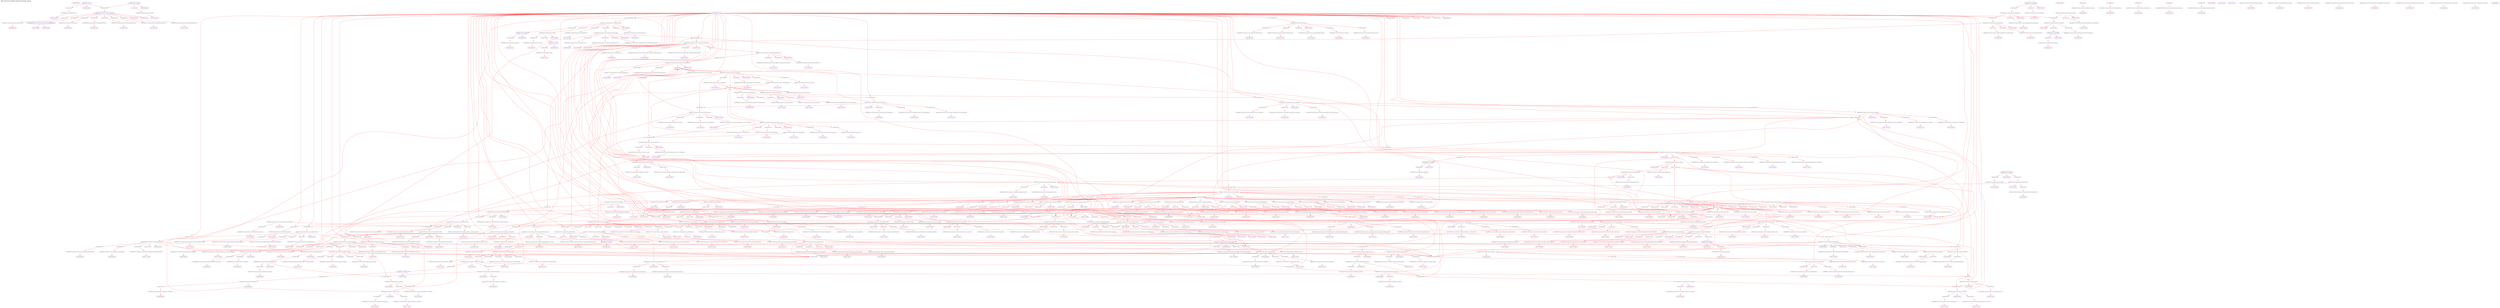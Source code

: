 digraph v3graph {
	graph	[label="MIPS_Harvard_obj_dir/MIPS_Harvard_TB_048_gate_simp.dot",
		 labelloc=t, labeljust=l,
		 //size="7.5,10",
		 rankdir=TB];
	n0	[fontsize=8 label="0x5652e9039f50@TOP", color=purple];
	n1	[fontsize=8 label="0x5652e8c60c20@TOP", color=purple, style=dotted];
	n2	[fontsize=8 label="0x5652e8c64c90 TOP->clk", color=blue];
	n3	[fontsize=8 label="0x5652e8ebf8d0 TOP->mips_cpu_harvard__DOT__clk", color=blue, style=dotted];
	n4	[fontsize=8 label="0x5652e8eb8820@TOP", color=purple, style=dotted];
	n5	[fontsize=8 label="0x5652e8eb6b80 TOP->reset", color=blue];
	n6	[fontsize=8 label="0x5652e8ebf9b0 TOP->mips_cpu_harvard__DOT__reset", color=blue, style=dotted];
	n7	[fontsize=8 label="0x5652e8eb8fe0@TOP", color=purple, style=dotted];
	n8	[fontsize=8 label="0x5652e8eb0110 TOP->active", color=blue];
	n9	[fontsize=8 label="0x5652e8ebfa90 TOP->mips_cpu_harvard__DOT__active", color=blue, style=dotted];
	n10	[fontsize=8 label="0x5652e8ebd2a0@TOP", color=purple, style=dotted];
	n11	[fontsize=8 label="0x5652e8eaf050 TOP->register_v0", color=blue];
	n12	[fontsize=8 label="0x5652e8ebfb70 TOP->mips_cpu_harvard__DOT__register_v0", color=blue, style=dotted];
	n13	[fontsize=8 label="0x5652e8eba860@TOP", color=purple, style=dotted];
	n14	[fontsize=8 label="0x5652e8eae5b0 TOP->clk_enable", color=blue];
	n15	[fontsize=8 label="0x5652e8ebfc50 TOP->mips_cpu_harvard__DOT__clk_enable", color=blue, style=dotted];
	n16	[fontsize=8 label="0x5652e8ebe3d0@TOP", color=purple, style=dotted];
	n17	[fontsize=8 label="0x5652e8eb4070 TOP->instr_address", color=blue];
	n18	[fontsize=8 label="0x5652e8ebfd30 TOP->mips_cpu_harvard__DOT__instr_address", color=blue, style=dotted];
	n19	[fontsize=8 label="0x5652e8ebe6d0@TOP", color=purple, style=dotted];
	n20	[fontsize=8 label="0x5652e8ea6860 TOP->instr_readdata", color=blue];
	n21	[fontsize=8 label="0x5652e8ebfe10 TOP->mips_cpu_harvard__DOT__instr_readdata", color=blue, style=dotted];
	n22	[fontsize=8 label="0x5652e8ebe9d0@TOP", color=purple, style=dotted];
	n23	[fontsize=8 label="0x5652e8ea84d0 TOP->data_address", color=blue];
	n24	[fontsize=8 label="0x5652e8ebfef0 TOP->mips_cpu_harvard__DOT__data_address", color=blue, style=dotted];
	n25	[fontsize=8 label="0x5652e8ebecd0@TOP", color=purple, style=dotted];
	n26	[fontsize=8 label="0x5652e8eab040 TOP->data_write", color=blue];
	n27	[fontsize=8 label="0x5652e8ebffd0 TOP->mips_cpu_harvard__DOT__data_write", color=blue, style=dotted];
	n28	[fontsize=8 label="0x5652e8ebefd0@TOP", color=purple, style=dotted];
	n29	[fontsize=8 label="0x5652e8eabef0 TOP->data_read", color=blue];
	n30	[fontsize=8 label="0x5652e8ec00b0 TOP->mips_cpu_harvard__DOT__data_read", color=blue, style=dotted];
	n31	[fontsize=8 label="0x5652e8ebf2d0@TOP", color=purple, style=dotted];
	n32	[fontsize=8 label="0x5652e8eac3c0 TOP->data_writedata", color=blue];
	n33	[fontsize=8 label="0x5652e8ec0190 TOP->mips_cpu_harvard__DOT__data_writedata", color=blue, style=dotted];
	n34	[fontsize=8 label="0x5652e8ebf5d0@TOP", color=purple, style=dotted];
	n35	[fontsize=8 label="0x5652e8eb3a30 TOP->data_readdata", color=blue];
	n36	[fontsize=8 label="0x5652e8ec0270 TOP->mips_cpu_harvard__DOT__data_readdata", color=blue, style=dotted];
	n37	[fontsize=8 label="0x5652e8ec1a10@TOP", color=purple, style=dotted];
	n38	[fontsize=8 label="0x5652e8ec1770 TOP->mips_cpu_harvard__DOT__instruction_decode", color=blue, style=dotted];
	n39	[fontsize=8 label="0x5652e8ec1930 TOP->mips_cpu_harvard__DOT__op", color=blue, style=dotted];
	n40	[fontsize=8 label="0x5652e8ec2280@TOP", color=purple, style=dotted];
	n41	[fontsize=8 label="0x5652e8ec20c0 TOP->mips_cpu_harvard__DOT__read_address_1", color=blue, style=dotted];
	n42	[fontsize=8 label="0x5652e8ec2930@TOP", color=purple, style=dotted];
	n43	[fontsize=8 label="0x5652e8ec21a0 TOP->mips_cpu_harvard__DOT__Rs_decode", color=blue, style=dotted];
	n44	[fontsize=8 label="0x5652e8ec31a0@TOP", color=purple, style=dotted];
	n45	[fontsize=8 label="0x5652e8ec2fe0 TOP->mips_cpu_harvard__DOT__read_address_2", color=blue, style=dotted];
	n46	[fontsize=8 label="0x5652e8ec3850@TOP", color=purple, style=dotted];
	n47	[fontsize=8 label="0x5652e8ec30c0 TOP->mips_cpu_harvard__DOT__Rt_decode", color=blue, style=dotted];
	n48	[fontsize=8 label="0x5652e8ec3fe0@TOP", color=purple, style=dotted];
	n49	[fontsize=8 label="0x5652e8ec3f00 TOP->mips_cpu_harvard__DOT__Rd_decode", color=blue, style=dotted];
	n50	[fontsize=8 label="0x5652e8ec4770@TOP", color=purple, style=dotted];
	n51	[fontsize=8 label="0x5652e8ec4690 TOP->mips_cpu_harvard__DOT__immediate", color=blue, style=dotted];
	n52	[fontsize=8 label="0x5652e8ec4f00@TOP", color=purple, style=dotted];
	n53	[fontsize=8 label="0x5652e8ec4e20 TOP->mips_cpu_harvard__DOT__j_offset", color=blue, style=dotted];
	n54	[fontsize=8 label="0x5652e8ec9590@TOP", color=purple, style=dotted];
	n55	[fontsize=8 label="0x5652e8ec8250 TOP->mips_cpu_harvard__DOT__read_data_memory", color=blue, style=dotted];
	n56	[fontsize=8 label="0x5652e8ec9890@TOP", color=purple, style=dotted];
	n57	[fontsize=8 label="0x5652e8ec7fb0 TOP->mips_cpu_harvard__DOT__ALU_output_memory", color=blue, style=dotted];
	n58	[fontsize=8 label="0x5652e8ec9b90@TOP", color=purple, style=dotted];
	n59	[fontsize=8 label="0x5652e8ec8330 TOP->mips_cpu_harvard__DOT__write_data_memory", color=blue, style=dotted];
	n60	[fontsize=8 label="0x5652e8ec9e90@TOP", color=purple, style=dotted];
	n61	[fontsize=8 label="0x5652e8ec7a70 TOP->mips_cpu_harvard__DOT__memory_write_memory", color=blue, style=dotted];
	n62	[fontsize=8 label="0x5652e8eca190@TOP", color=purple, style=dotted];
	n63	[fontsize=8 label="0x5652e8ec7990 TOP->mips_cpu_harvard__DOT__memory_to_register_memory", color=blue, style=dotted];
	n64	[fontsize=8 label="0x5652e8eca490@TOP", color=purple, style=dotted];
	n65	[fontsize=8 label="0x5652e8ec0510 TOP->mips_cpu_harvard__DOT__program_counter_fetch", color=blue, style=dotted];
	n66	[fontsize=8 label="0x5652e8eca790@TOP", color=purple, style=dotted];
	n67	[fontsize=8 label="0x5652e8ec06d0 TOP->mips_cpu_harvard__DOT__instruction_fetch", color=blue, style=dotted];
	n68	[fontsize=8 label="0x5652e8ecaa90@TOP", color=purple, style=dotted];
	n69	[fontsize=8 label="0x5652e8ec9050 TOP->mips_cpu_harvard__DOT__forward_A_decode", color=blue, style=dotted];
	n70	[fontsize=8 label="0x5652e8ec5850 TOP->mips_cpu_harvard__DOT__register_file_output_A_decode", color=blue, style=dotted];
	n71	[fontsize=8 label="0x5652e8ec5cb0 TOP->mips_cpu_harvard__DOT__comparator_1", color=blue, style=dotted];
	n72	[fontsize=8 label="0x5652e8ecb090@TOP", color=purple, style=dotted];
	n73	[fontsize=8 label="0x5652e8ec9130 TOP->mips_cpu_harvard__DOT__forward_B_decode", color=blue, style=dotted];
	n74	[fontsize=8 label="0x5652e8ec5930 TOP->mips_cpu_harvard__DOT__register_file_output_B_decode", color=blue, style=dotted];
	n75	[fontsize=8 label="0x5652e8ec5d90 TOP->mips_cpu_harvard__DOT__comparator_2", color=blue, style=dotted];
	n76	[fontsize=8 label="0x5652e8ecb690@TOP", color=purple, style=dotted];
	n77	[fontsize=8 label="0x5652e8ec1310 TOP->mips_cpu_harvard__DOT__using_HI_LO_decode", color=blue, style=dotted];
	n78	[fontsize=8 label="0x5652e8ec55b0 TOP->mips_cpu_harvard__DOT__register_file_output_LO_decode", color=blue, style=dotted];
	n79	[fontsize=8 label="0x5652e8ec5a10 TOP->mips_cpu_harvard__DOT__src_A_decode", color=blue, style=dotted];
	n80	[fontsize=8 label="0x5652e8ecbc90@TOP", color=purple, style=dotted];
	n81	[fontsize=8 label="0x5652e8ec5690 TOP->mips_cpu_harvard__DOT__register_file_output_HI_decode", color=blue, style=dotted];
	n82	[fontsize=8 label="0x5652e8ec5af0 TOP->mips_cpu_harvard__DOT__src_B_decode", color=blue, style=dotted];
	n83	[fontsize=8 label="0x5652e8ecc290@TOP", color=purple, style=dotted];
	n84	[fontsize=8 label="0x5652e8ec0eb0 TOP->mips_cpu_harvard__DOT__branch_decode", color=blue, style=dotted];
	n85	[fontsize=8 label="0x5652e8ec0f90 TOP->mips_cpu_harvard__DOT__equal_decode", color=blue, style=dotted];
	n86	[fontsize=8 label="0x5652e8ec0970 TOP->mips_cpu_harvard__DOT__program_counter_src_decode", color=blue, style=dotted];
	n87	[fontsize=8 label="0x5652e8ecc770@TOP", color=purple, style=dotted];
	n88	[fontsize=8 label="0x5652e8ec5bd0 TOP->mips_cpu_harvard__DOT__sign_imm_decode", color=blue, style=dotted];
	n89	[fontsize=8 label="0x5652e8ecd230@TOP", color=purple, style=dotted];
	n90	[fontsize=8 label="0x5652e8ec5770 TOP->mips_cpu_harvard__DOT__shifter_output_decode", color=blue, style=dotted];
	n91	[fontsize=8 label="0x5652e8ecd760@TOP", color=purple, style=dotted];
	n92	[fontsize=8 label="0x5652e8ec1850 TOP->mips_cpu_harvard__DOT__program_counter_plus_four_decode", color=blue, style=dotted];
	n93	[fontsize=8 label="0x5652e8ec5e70 TOP->mips_cpu_harvard__DOT__j_program_counter_decode", color=blue, style=dotted];
	n94	[fontsize=8 label="0x5652e8ece220@TOP", color=purple, style=dotted];
	n95	[fontsize=8 label="0x5652e8ec0350 TOP->mips_cpu_harvard__DOT__internal_clk", color=blue];
	n96	[fontsize=8 label="0x5652e8ece700@TOP", color=purple, style=dotted];
	n97	[fontsize=8 label="0x5652e8ec0890 TOP->mips_cpu_harvard__DOT__halt", color=blue, style=dotted];
	n98	[fontsize=8 label="0x5652e8eceac0@TOP", color=purple, style=dotted];
	n99	[fontsize=8 label="0x5652e8ed17c0 TOP->mips_cpu_harvard__DOT__register_file__DOT__clk", color=blue, style=dotted];
	n100	[fontsize=8 label="0x5652e8ecedc0@TOP", color=purple, style=dotted];
	n101	[fontsize=8 label="0x5652e8ec85d0 TOP->mips_cpu_harvard__DOT__register_write_writeback", color=blue, style=dotted];
	n102	[fontsize=8 label="0x5652e8ed1980 TOP->mips_cpu_harvard__DOT__register_file__DOT__write_enable", color=blue, style=dotted];
	n103	[fontsize=8 label="0x5652e8ecf0c0@TOP", color=purple, style=dotted];
	n104	[fontsize=8 label="0x5652e8ec86b0 TOP->mips_cpu_harvard__DOT__HI_register_write_writeback", color=blue, style=dotted];
	n105	[fontsize=8 label="0x5652e8ed1a60 TOP->mips_cpu_harvard__DOT__register_file__DOT__HI_write_enable", color=blue, style=dotted];
	n106	[fontsize=8 label="0x5652e8ecf3c0@TOP", color=purple, style=dotted];
	n107	[fontsize=8 label="0x5652e8ec8790 TOP->mips_cpu_harvard__DOT__LO_register_write_writeback", color=blue, style=dotted];
	n108	[fontsize=8 label="0x5652e8ed1b40 TOP->mips_cpu_harvard__DOT__register_file__DOT__LO_write_enable", color=blue, style=dotted];
	n109	[fontsize=8 label="0x5652e8ecf6c0@TOP", color=purple, style=dotted];
	n110	[fontsize=8 label="0x5652e8ed1c20 TOP->mips_cpu_harvard__DOT__register_file__DOT__read_address_1", color=blue, style=dotted];
	n111	[fontsize=8 label="0x5652e8ecf9c0@TOP", color=purple, style=dotted];
	n112	[fontsize=8 label="0x5652e8ed1d00 TOP->mips_cpu_harvard__DOT__register_file__DOT__read_address_2", color=blue, style=dotted];
	n113	[fontsize=8 label="0x5652e8ecfcc0@TOP", color=purple, style=dotted];
	n114	[fontsize=8 label="0x5652e8ec8950 TOP->mips_cpu_harvard__DOT__write_register_writeback", color=blue, style=dotted];
	n115	[fontsize=8 label="0x5652e8ed1de0 TOP->mips_cpu_harvard__DOT__register_file__DOT__write_address", color=blue, style=dotted];
	n116	[fontsize=8 label="0x5652e8ecffc0@TOP", color=purple, style=dotted];
	n117	[fontsize=8 label="0x5652e8ec8a30 TOP->mips_cpu_harvard__DOT__result_writeback", color=blue, style=dotted];
	n118	[fontsize=8 label="0x5652e8ed1ec0 TOP->mips_cpu_harvard__DOT__register_file__DOT__write_data", color=blue, style=dotted];
	n119	[fontsize=8 label="0x5652e8ed02c0@TOP", color=purple, style=dotted];
	n120	[fontsize=8 label="0x5652e8ec8b10 TOP->mips_cpu_harvard__DOT__ALU_HI_output_writeback", color=blue, style=dotted];
	n121	[fontsize=8 label="0x5652e8ed1fa0 TOP->mips_cpu_harvard__DOT__register_file__DOT__HI_write_data", color=blue, style=dotted];
	n122	[fontsize=8 label="0x5652e8ed05c0@TOP", color=purple, style=dotted];
	n123	[fontsize=8 label="0x5652e8ec8bf0 TOP->mips_cpu_harvard__DOT__ALU_LO_output_writeback", color=blue, style=dotted];
	n124	[fontsize=8 label="0x5652e8ed2080 TOP->mips_cpu_harvard__DOT__register_file__DOT__LO_write_data", color=blue, style=dotted];
	n125	[fontsize=8 label="0x5652e8ed08c0@TOP", color=purple, style=dotted];
	n126	[fontsize=8 label="0x5652e8ed2160 TOP->mips_cpu_harvard__DOT__register_file__DOT__read_data_1", color=blue, style=dotted];
	n127	[fontsize=8 label="0x5652e8ed0bc0@TOP", color=purple, style=dotted];
	n128	[fontsize=8 label="0x5652e8ed2240 TOP->mips_cpu_harvard__DOT__register_file__DOT__read_data_2", color=blue, style=dotted];
	n129	[fontsize=8 label="0x5652e8ed0ec0@TOP", color=purple, style=dotted];
	n130	[fontsize=8 label="0x5652e8ed2320 TOP->mips_cpu_harvard__DOT__register_file__DOT__read_data_LO", color=blue, style=dotted];
	n131	[fontsize=8 label="0x5652e8ed11c0@TOP", color=purple, style=dotted];
	n132	[fontsize=8 label="0x5652e8ed2400 TOP->mips_cpu_harvard__DOT__register_file__DOT__read_data_HI", color=blue, style=dotted];
	n133	[fontsize=8 label="0x5652e8ed14c0@TOP", color=purple, style=dotted];
	n134	[fontsize=8 label="0x5652e8ed24e0 TOP->mips_cpu_harvard__DOT__register_file__DOT__read_register_2", color=blue, style=dotted];
	n135	[fontsize=8 label="0x5652e8ed2860@TOP", color=purple, style=dotted];
	n136	[fontsize=8 label="0x5652e8ed25c0 TOP->mips_cpu_harvard__DOT__register_file__DOT__registers", color=blue, style=dotted];
	n137	[fontsize=8 label="0x5652e8ed2d40@TOP", color=purple, style=dotted];
	n138	[fontsize=8 label="0x5652e8ed3220@TOP", color=purple, style=dotted];
	n139	[fontsize=8 label="0x5652e8ed2780 TOP->mips_cpu_harvard__DOT__register_file__DOT__LO_reg", color=blue, style=dotted];
	n140	[fontsize=8 label="0x5652e8ed3520@TOP", color=purple, style=dotted];
	n141	[fontsize=8 label="0x5652e8ed26a0 TOP->mips_cpu_harvard__DOT__register_file__DOT__HI_reg", color=blue, style=dotted];
	n142	[fontsize=8 label="0x5652e8ed3820@TOP", color=purple, style=dotted];
	n143	[fontsize=8 label="0x5652e8ed3e30@TOP", color=purple, style=dotted];
	n144	[fontsize=8 label="0x5652e8ed3d50 TOP->mips_cpu_harvard__DOT__register_file__DOT__modified_write_clk", color=blue];
	n145	[fontsize=8 label="0x5652e8ed5600@TOP", color=purple, style=dotted];
	n146	[fontsize=8 label="0x5652e8ed6800 TOP->mips_cpu_harvard__DOT__pc__DOT__clk", color=blue, style=dotted];
	n147	[fontsize=8 label="0x5652e8ed5900@TOP", color=purple, style=dotted];
	n148	[fontsize=8 label="0x5652e8ec0430 TOP->mips_cpu_harvard__DOT__program_counter_prime", color=blue, style=dotted];
	n149	[fontsize=8 label="0x5652e8ed68e0 TOP->mips_cpu_harvard__DOT__pc__DOT__address_input", color=blue, style=dotted];
	n150	[fontsize=8 label="0x5652e8ed5c00@TOP", color=purple, style=dotted];
	n151	[fontsize=8 label="0x5652e8ec8e90 TOP->mips_cpu_harvard__DOT__stall_fetch", color=blue, style=dotted];
	n152	[fontsize=8 label="0x5652e8ed69c0 TOP->mips_cpu_harvard__DOT__pc__DOT__enable", color=blue, style=dotted];
	n153	[fontsize=8 label="0x5652e8ed5f00@TOP", color=purple, style=dotted];
	n154	[fontsize=8 label="0x5652e8ed6aa0 TOP->mips_cpu_harvard__DOT__pc__DOT__reset", color=blue, style=dotted];
	n155	[fontsize=8 label="0x5652e8ed6200@TOP", color=purple, style=dotted];
	n156	[fontsize=8 label="0x5652e8ed6b80 TOP->mips_cpu_harvard__DOT__pc__DOT__halt", color=blue, style=dotted];
	n157	[fontsize=8 label="0x5652e8ed6500@TOP", color=purple, style=dotted];
	n158	[fontsize=8 label="0x5652e8ed6c60 TOP->mips_cpu_harvard__DOT__pc__DOT__address_output", color=blue, style=dotted];
	n159	[fontsize=8 label="0x5652e8ed6d40@TOP", color=purple, style=dotted];
	n160	[fontsize=8 label="0x5652e8ed8600@TOP", color=purple, style=dotted];
	n161	[fontsize=8 label="0x5652e8ed8c00 TOP->mips_cpu_harvard__DOT__plus_four_adder__DOT__a", color=blue, style=dotted];
	n162	[fontsize=8 label="0x5652e8ed8900@TOP", color=purple, style=dotted];
	n163	[fontsize=8 label="0x5652e8ec05f0 TOP->mips_cpu_harvard__DOT__program_counter_plus_four_fetch", color=blue, style=dotted];
	n164	[fontsize=8 label="0x5652e8ed8dc0 TOP->mips_cpu_harvard__DOT__plus_four_adder__DOT__z", color=blue, style=dotted];
	n165	[fontsize=8 label="0x5652e8ed8ea0@TOP", color=purple, style=dotted];
	n166	[fontsize=8 label="0x5652e8ed93d0@TOP", color=purple, style=dotted];
	n167	[fontsize=8 label="0x5652e8eda0b0 TOP->mips_cpu_harvard__DOT__program_counter_multiplexer__DOT__control", color=blue, style=dotted];
	n168	[fontsize=8 label="0x5652e8ed96d0@TOP", color=purple, style=dotted];
	n169	[fontsize=8 label="0x5652e8eda190 TOP->mips_cpu_harvard__DOT__program_counter_multiplexer__DOT__input_0", color=blue, style=dotted];
	n170	[fontsize=8 label="0x5652e8ed99d0@TOP", color=purple, style=dotted];
	n171	[fontsize=8 label="0x5652e8ec1690 TOP->mips_cpu_harvard__DOT__program_counter_branch_decode", color=blue, style=dotted];
	n172	[fontsize=8 label="0x5652e8eda270 TOP->mips_cpu_harvard__DOT__program_counter_multiplexer__DOT__input_1", color=blue, style=dotted];
	n173	[fontsize=8 label="0x5652e8ed9cd0@TOP", color=purple, style=dotted];
	n174	[fontsize=8 label="0x5652e8ec07b0 TOP->mips_cpu_harvard__DOT__program_counter_mux_1_out", color=blue, style=dotted];
	n175	[fontsize=8 label="0x5652e8eda350 TOP->mips_cpu_harvard__DOT__program_counter_multiplexer__DOT__resolved", color=blue, style=dotted];
	n176	[fontsize=8 label="0x5652e8eda430@TOP", color=purple, style=dotted];
	n177	[fontsize=8 label="0x5652e8edaa30@TOP", color=purple, style=dotted];
	n178	[fontsize=8 label="0x5652e8ec7d10 TOP->mips_cpu_harvard__DOT__program_counter_multiplexer_jump_memory", color=blue, style=dotted];
	n179	[fontsize=8 label="0x5652e8edb710 TOP->mips_cpu_harvard__DOT__program_counter_multiplexer_two__DOT__control", color=blue, style=dotted];
	n180	[fontsize=8 label="0x5652e8edad30@TOP", color=purple, style=dotted];
	n181	[fontsize=8 label="0x5652e8edb7f0 TOP->mips_cpu_harvard__DOT__program_counter_multiplexer_two__DOT__input_0", color=blue, style=dotted];
	n182	[fontsize=8 label="0x5652e8edb030@TOP", color=purple, style=dotted];
	n183	[fontsize=8 label="0x5652e8ec8410 TOP->mips_cpu_harvard__DOT__ALU_output_memory_resolved", color=blue, style=dotted];
	n184	[fontsize=8 label="0x5652e8edb8d0 TOP->mips_cpu_harvard__DOT__program_counter_multiplexer_two__DOT__input_1", color=blue, style=dotted];
	n185	[fontsize=8 label="0x5652e8edb330@TOP", color=purple, style=dotted];
	n186	[fontsize=8 label="0x5652e8edb9b0 TOP->mips_cpu_harvard__DOT__program_counter_multiplexer_two__DOT__resolved", color=blue, style=dotted];
	n187	[fontsize=8 label="0x5652e8edba90@TOP", color=purple, style=dotted];
	n188	[fontsize=8 label="0x5652e8edc090@TOP", color=purple, style=dotted];
	n189	[fontsize=8 label="0x5652e8edd890 TOP->mips_cpu_harvard__DOT__fetch_decode_register__DOT__clk", color=blue, style=dotted];
	n190	[fontsize=8 label="0x5652e8edc390@TOP", color=purple, style=dotted];
	n191	[fontsize=8 label="0x5652e8ec8f70 TOP->mips_cpu_harvard__DOT__stall_decode", color=blue, style=dotted];
	n192	[fontsize=8 label="0x5652e8edd970 TOP->mips_cpu_harvard__DOT__fetch_decode_register__DOT__enable", color=blue, style=dotted];
	n193	[fontsize=8 label="0x5652e8edc690@TOP", color=purple, style=dotted];
	n194	[fontsize=8 label="0x5652e8edda50 TOP->mips_cpu_harvard__DOT__fetch_decode_register__DOT__clear", color=blue, style=dotted];
	n195	[fontsize=8 label="0x5652e8edc990@TOP", color=purple, style=dotted];
	n196	[fontsize=8 label="0x5652e8eddb30 TOP->mips_cpu_harvard__DOT__fetch_decode_register__DOT__reset", color=blue, style=dotted];
	n197	[fontsize=8 label="0x5652e8edcc90@TOP", color=purple, style=dotted];
	n198	[fontsize=8 label="0x5652e8eddc10 TOP->mips_cpu_harvard__DOT__fetch_decode_register__DOT__instruction_fetch", color=blue, style=dotted];
	n199	[fontsize=8 label="0x5652e8edcf90@TOP", color=purple, style=dotted];
	n200	[fontsize=8 label="0x5652e8eddcf0 TOP->mips_cpu_harvard__DOT__fetch_decode_register__DOT__program_counter_plus_four_fetch", color=blue, style=dotted];
	n201	[fontsize=8 label="0x5652e8edd290@TOP", color=purple, style=dotted];
	n202	[fontsize=8 label="0x5652e8edddd0 TOP->mips_cpu_harvard__DOT__fetch_decode_register__DOT__instruction_decode", color=blue, style=dotted];
	n203	[fontsize=8 label="0x5652e8edd590@TOP", color=purple, style=dotted];
	n204	[fontsize=8 label="0x5652e8eddeb0 TOP->mips_cpu_harvard__DOT__fetch_decode_register__DOT__program_counter_plus_four_decode", color=blue, style=dotted];
	n205	[fontsize=8 label="0x5652e8edfea0@TOP", color=purple, style=dotted];
	n206	[fontsize=8 label="0x5652e8ee27a0 TOP->mips_cpu_harvard__DOT__control_unit__DOT__instruction", color=blue, style=dotted];
	n207	[fontsize=8 label="0x5652e8ee01a0@TOP", color=purple, style=dotted];
	n208	[fontsize=8 label="0x5652e8ec0a50 TOP->mips_cpu_harvard__DOT__register_write_decode", color=blue, style=dotted];
	n209	[fontsize=8 label="0x5652e8ee28c0 TOP->mips_cpu_harvard__DOT__control_unit__DOT__register_write", color=blue, style=dotted];
	n210	[fontsize=8 label="0x5652e8ee04a0@TOP", color=purple, style=dotted];
	n211	[fontsize=8 label="0x5652e8ec0b30 TOP->mips_cpu_harvard__DOT__memory_to_register_decode", color=blue, style=dotted];
	n212	[fontsize=8 label="0x5652e8ee29e0 TOP->mips_cpu_harvard__DOT__control_unit__DOT__memory_to_register", color=blue, style=dotted];
	n213	[fontsize=8 label="0x5652e8ee07a0@TOP", color=purple, style=dotted];
	n214	[fontsize=8 label="0x5652e8ec0c10 TOP->mips_cpu_harvard__DOT__memory_write_decode", color=blue, style=dotted];
	n215	[fontsize=8 label="0x5652e8ee2b00 TOP->mips_cpu_harvard__DOT__control_unit__DOT__memory_write", color=blue, style=dotted];
	n216	[fontsize=8 label="0x5652e8ee0aa0@TOP", color=purple, style=dotted];
	n217	[fontsize=8 label="0x5652e8ec0cf0 TOP->mips_cpu_harvard__DOT__ALU_src_B_decode", color=blue, style=dotted];
	n218	[fontsize=8 label="0x5652e8ee2c20 TOP->mips_cpu_harvard__DOT__control_unit__DOT__ALU_src_B", color=blue, style=dotted];
	n219	[fontsize=8 label="0x5652e8ee0da0@TOP", color=purple, style=dotted];
	n220	[fontsize=8 label="0x5652e8ec0dd0 TOP->mips_cpu_harvard__DOT__register_destination_decode", color=blue, style=dotted];
	n221	[fontsize=8 label="0x5652e8ee2d40 TOP->mips_cpu_harvard__DOT__control_unit__DOT__register_destination", color=blue, style=dotted];
	n222	[fontsize=8 label="0x5652e8ee10a0@TOP", color=purple, style=dotted];
	n223	[fontsize=8 label="0x5652e8ee2e60 TOP->mips_cpu_harvard__DOT__control_unit__DOT__branch", color=blue, style=dotted];
	n224	[fontsize=8 label="0x5652e8ee13a0@TOP", color=purple, style=dotted];
	n225	[fontsize=8 label="0x5652e8ec1070 TOP->mips_cpu_harvard__DOT__ALU_function_decode", color=blue, style=dotted];
	n226	[fontsize=8 label="0x5652e8ee2fc0 TOP->mips_cpu_harvard__DOT__control_unit__DOT__ALU_function", color=blue, style=dotted];
	n227	[fontsize=8 label="0x5652e8ee16a0@TOP", color=purple, style=dotted];
	n228	[fontsize=8 label="0x5652e8ec1150 TOP->mips_cpu_harvard__DOT__program_counter_multiplexer_jump_decode", color=blue, style=dotted];
	n229	[fontsize=8 label="0x5652e8ee30a0 TOP->mips_cpu_harvard__DOT__control_unit__DOT__program_counter_multiplexer_jump", color=blue, style=dotted];
	n230	[fontsize=8 label="0x5652e8ee19a0@TOP", color=purple, style=dotted];
	n231	[fontsize=8 label="0x5652e8ec13f0 TOP->mips_cpu_harvard__DOT__j_instruction_decode", color=blue, style=dotted];
	n232	[fontsize=8 label="0x5652e8ee31c0 TOP->mips_cpu_harvard__DOT__control_unit__DOT__j_instruction", color=blue, style=dotted];
	n233	[fontsize=8 label="0x5652e8ee1ca0@TOP", color=purple, style=dotted];
	n234	[fontsize=8 label="0x5652e8ec15b0 TOP->mips_cpu_harvard__DOT__LO_register_write_decode", color=blue, style=dotted];
	n235	[fontsize=8 label="0x5652e8ee32e0 TOP->mips_cpu_harvard__DOT__control_unit__DOT__LO_register_write", color=blue, style=dotted];
	n236	[fontsize=8 label="0x5652e8ee2020@TOP", color=purple, style=dotted];
	n237	[fontsize=8 label="0x5652e8ec14d0 TOP->mips_cpu_harvard__DOT__HI_register_write_decode", color=blue, style=dotted];
	n238	[fontsize=8 label="0x5652e8ee3400 TOP->mips_cpu_harvard__DOT__control_unit__DOT__HI_register_write", color=blue, style=dotted];
	n239	[fontsize=8 label="0x5652e8ee23e0@TOP", color=purple, style=dotted];
	n240	[fontsize=8 label="0x5652e8ee3520 TOP->mips_cpu_harvard__DOT__control_unit__DOT__using_HI_LO", color=blue, style=dotted];
	n241	[fontsize=8 label="0x5652e8ee39e0@TOP", color=purple, style=dotted];
	n242	[fontsize=8 label="0x5652e8ee3640 TOP->mips_cpu_harvard__DOT__control_unit__DOT__op", color=blue, style=dotted];
	n243	[fontsize=8 label="0x5652e8ee37a0 TOP->mips_cpu_harvard__DOT__control_unit__DOT__rt", color=blue, style=dotted];
	n244	[fontsize=8 label="0x5652e8ee38c0 TOP->mips_cpu_harvard__DOT__control_unit__DOT__funct", color=blue, style=dotted];
	n245	[fontsize=8 label="0x5652e8f19310@TOP", color=purple, style=dotted];
	n246	[fontsize=8 label="0x5652e8f1a490 TOP->mips_cpu_harvard__DOT__reg_output_comparator__DOT__op", color=blue, style=dotted];
	n247	[fontsize=8 label="0x5652e8f19690@TOP", color=purple, style=dotted];
	n248	[fontsize=8 label="0x5652e8f1a650 TOP->mips_cpu_harvard__DOT__reg_output_comparator__DOT__rt", color=blue, style=dotted];
	n249	[fontsize=8 label="0x5652e8f19a10@TOP", color=purple, style=dotted];
	n250	[fontsize=8 label="0x5652e8f1a770 TOP->mips_cpu_harvard__DOT__reg_output_comparator__DOT__a", color=blue, style=dotted];
	n251	[fontsize=8 label="0x5652e8f19d90@TOP", color=purple, style=dotted];
	n252	[fontsize=8 label="0x5652e8f1a890 TOP->mips_cpu_harvard__DOT__reg_output_comparator__DOT__b", color=blue, style=dotted];
	n253	[fontsize=8 label="0x5652e8f1a110@TOP", color=purple, style=dotted];
	n254	[fontsize=8 label="0x5652e8f1a9b0 TOP->mips_cpu_harvard__DOT__reg_output_comparator__DOT__c", color=blue, style=dotted];
	n255	[fontsize=8 label="0x5652e90757f0@TOP", color=purple, style=dotted];
	n256	[fontsize=8 label="0x5652e9075670@TOP", color=purple, style=dotted];
	n257	[fontsize=8 label="0x5652e90754f0@TOP", color=purple, style=dotted];
	n258	[fontsize=8 label="0x5652e9075370@TOP", color=purple, style=dotted];
	n259	[fontsize=8 label="0x5652e90751f0@TOP", color=purple, style=dotted];
	n260	[fontsize=8 label="0x5652e9075070@TOP", color=purple, style=dotted];
	n261	[fontsize=8 label="0x5652e9074ef0@TOP", color=purple, style=dotted];
	n262	[fontsize=8 label="0x5652e9074d70@TOP", color=purple, style=dotted];
	n263	[fontsize=8 label="0x5652e90743f0@TOP", color=purple, style=dotted];
	n264	[fontsize=8 label="0x5652e8f1f060@TOP", color=purple, style=dotted];
	n265	[fontsize=8 label="0x5652e8f1fba0 TOP->mips_cpu_harvard__DOT__adder_decode__DOT__a", color=blue, style=dotted];
	n266	[fontsize=8 label="0x5652e8f1f420@TOP", color=purple, style=dotted];
	n267	[fontsize=8 label="0x5652e8f1fd00 TOP->mips_cpu_harvard__DOT__adder_decode__DOT__b", color=blue, style=dotted];
	n268	[fontsize=8 label="0x5652e8f1f7e0@TOP", color=purple, style=dotted];
	n269	[fontsize=8 label="0x5652e8f1fe20 TOP->mips_cpu_harvard__DOT__adder_decode__DOT__z", color=blue, style=dotted];
	n270	[fontsize=8 label="0x5652e8f1ff40@TOP", color=purple, style=dotted];
	n271	[fontsize=8 label="0x5652e8f20560@TOP", color=purple, style=dotted];
	n272	[fontsize=8 label="0x5652e8f2a420 TOP->mips_cpu_harvard__DOT__decode_execute_register__DOT__clk", color=blue, style=dotted];
	n273	[fontsize=8 label="0x5652e8f208e0@TOP", color=purple, style=dotted];
	n274	[fontsize=8 label="0x5652e8ec9210 TOP->mips_cpu_harvard__DOT__flush_execute_register", color=blue, style=dotted];
	n275	[fontsize=8 label="0x5652e8f2a5e0 TOP->mips_cpu_harvard__DOT__decode_execute_register__DOT__clear", color=blue, style=dotted];
	n276	[fontsize=8 label="0x5652e8f20ca0@TOP", color=purple, style=dotted];
	n277	[fontsize=8 label="0x5652e8f2a700 TOP->mips_cpu_harvard__DOT__decode_execute_register__DOT__reset", color=blue, style=dotted];
	n278	[fontsize=8 label="0x5652e8f21020@TOP", color=purple, style=dotted];
	n279	[fontsize=8 label="0x5652e8f2a820 TOP->mips_cpu_harvard__DOT__decode_execute_register__DOT__register_write_decode", color=blue, style=dotted];
	n280	[fontsize=8 label="0x5652e8f21420@TOP", color=purple, style=dotted];
	n281	[fontsize=8 label="0x5652e8f2a940 TOP->mips_cpu_harvard__DOT__decode_execute_register__DOT__memory_to_register_decode", color=blue, style=dotted];
	n282	[fontsize=8 label="0x5652e8f21820@TOP", color=purple, style=dotted];
	n283	[fontsize=8 label="0x5652e8f2aa60 TOP->mips_cpu_harvard__DOT__decode_execute_register__DOT__memory_write_decode", color=blue, style=dotted];
	n284	[fontsize=8 label="0x5652e8f21c20@TOP", color=purple, style=dotted];
	n285	[fontsize=8 label="0x5652e8f2ab80 TOP->mips_cpu_harvard__DOT__decode_execute_register__DOT__ALU_src_B_decode", color=blue, style=dotted];
	n286	[fontsize=8 label="0x5652e8f21fe0@TOP", color=purple, style=dotted];
	n287	[fontsize=8 label="0x5652e8f2aca0 TOP->mips_cpu_harvard__DOT__decode_execute_register__DOT__register_destination_decode", color=blue, style=dotted];
	n288	[fontsize=8 label="0x5652e8f223a0@TOP", color=purple, style=dotted];
	n289	[fontsize=8 label="0x5652e8f2adc0 TOP->mips_cpu_harvard__DOT__decode_execute_register__DOT__HI_register_write_decode", color=blue, style=dotted];
	n290	[fontsize=8 label="0x5652e8f227a0@TOP", color=purple, style=dotted];
	n291	[fontsize=8 label="0x5652e8f2aee0 TOP->mips_cpu_harvard__DOT__decode_execute_register__DOT__LO_register_write_decode", color=blue, style=dotted];
	n292	[fontsize=8 label="0x5652e8f22ba0@TOP", color=purple, style=dotted];
	n293	[fontsize=8 label="0x5652e8f2b000 TOP->mips_cpu_harvard__DOT__decode_execute_register__DOT__ALU_function_decode", color=blue, style=dotted];
	n294	[fontsize=8 label="0x5652e8f22fa0@TOP", color=purple, style=dotted];
	n295	[fontsize=8 label="0x5652e8f2b120 TOP->mips_cpu_harvard__DOT__decode_execute_register__DOT__program_counter_multiplexer_jump_decode", color=blue, style=dotted];
	n296	[fontsize=8 label="0x5652e8f23370@TOP", color=purple, style=dotted];
	n297	[fontsize=8 label="0x5652e8f2b240 TOP->mips_cpu_harvard__DOT__decode_execute_register__DOT__j_instruction_decode", color=blue, style=dotted];
	n298	[fontsize=8 label="0x5652e8f23770@TOP", color=purple, style=dotted];
	n299	[fontsize=8 label="0x5652e8f2b360 TOP->mips_cpu_harvard__DOT__decode_execute_register__DOT__using_HI_LO_decode", color=blue, style=dotted];
	n300	[fontsize=8 label="0x5652e8f23b70@TOP", color=purple, style=dotted];
	n301	[fontsize=8 label="0x5652e8ec6650 TOP->mips_cpu_harvard__DOT__register_write_execute", color=blue, style=dotted];
	n302	[fontsize=8 label="0x5652e8f2b480 TOP->mips_cpu_harvard__DOT__decode_execute_register__DOT__register_write_execute", color=blue, style=dotted];
	n303	[fontsize=8 label="0x5652e8f23f70@TOP", color=purple, style=dotted];
	n304	[fontsize=8 label="0x5652e8ec6030 TOP->mips_cpu_harvard__DOT__memory_to_register_execute", color=blue, style=dotted];
	n305	[fontsize=8 label="0x5652e8f2b5a0 TOP->mips_cpu_harvard__DOT__decode_execute_register__DOT__memory_to_register_execute", color=blue, style=dotted];
	n306	[fontsize=8 label="0x5652e8f24380@TOP", color=purple, style=dotted];
	n307	[fontsize=8 label="0x5652e8ec6110 TOP->mips_cpu_harvard__DOT__memory_write_execute", color=blue, style=dotted];
	n308	[fontsize=8 label="0x5652e8f2b6c0 TOP->mips_cpu_harvard__DOT__decode_execute_register__DOT__memory_write_execute", color=blue, style=dotted];
	n309	[fontsize=8 label="0x5652e8f24780@TOP", color=purple, style=dotted];
	n310	[fontsize=8 label="0x5652e8ec62d0 TOP->mips_cpu_harvard__DOT__ALU_src_B_execute", color=blue, style=dotted];
	n311	[fontsize=8 label="0x5652e8f2b7e0 TOP->mips_cpu_harvard__DOT__decode_execute_register__DOT__ALU_src_B_execute", color=blue, style=dotted];
	n312	[fontsize=8 label="0x5652e8f24b80@TOP", color=purple, style=dotted];
	n313	[fontsize=8 label="0x5652e8ec5f50 TOP->mips_cpu_harvard__DOT__register_destination_execute", color=blue, style=dotted];
	n314	[fontsize=8 label="0x5652e8f2b900 TOP->mips_cpu_harvard__DOT__decode_execute_register__DOT__register_destination_execute", color=blue, style=dotted];
	n315	[fontsize=8 label="0x5652e8f24f90@TOP", color=purple, style=dotted];
	n316	[fontsize=8 label="0x5652e8ec6490 TOP->mips_cpu_harvard__DOT__HI_register_write_execute", color=blue, style=dotted];
	n317	[fontsize=8 label="0x5652e8f2ba20 TOP->mips_cpu_harvard__DOT__decode_execute_register__DOT__HI_register_write_execute", color=blue, style=dotted];
	n318	[fontsize=8 label="0x5652e8f25390@TOP", color=purple, style=dotted];
	n319	[fontsize=8 label="0x5652e8ec6570 TOP->mips_cpu_harvard__DOT__LO_register_write_execute", color=blue, style=dotted];
	n320	[fontsize=8 label="0x5652e8f2bb40 TOP->mips_cpu_harvard__DOT__decode_execute_register__DOT__LO_register_write_execute", color=blue, style=dotted];
	n321	[fontsize=8 label="0x5652e8f25790@TOP", color=purple, style=dotted];
	n322	[fontsize=8 label="0x5652e8ec63b0 TOP->mips_cpu_harvard__DOT__ALU_function_execute", color=blue, style=dotted];
	n323	[fontsize=8 label="0x5652e8f2bc60 TOP->mips_cpu_harvard__DOT__decode_execute_register__DOT__ALU_function_execute", color=blue, style=dotted];
	n324	[fontsize=8 label="0x5652e8f25b90@TOP", color=purple, style=dotted];
	n325	[fontsize=8 label="0x5652e8ec6730 TOP->mips_cpu_harvard__DOT__program_counter_multiplexer_jump_execute", color=blue, style=dotted];
	n326	[fontsize=8 label="0x5652e8f2bd80 TOP->mips_cpu_harvard__DOT__decode_execute_register__DOT__program_counter_multiplexer_jump_execute", color=blue, style=dotted];
	n327	[fontsize=8 label="0x5652e8f25fb0@TOP", color=purple, style=dotted];
	n328	[fontsize=8 label="0x5652e8ec68f0 TOP->mips_cpu_harvard__DOT__j_instruction_execute", color=blue, style=dotted];
	n329	[fontsize=8 label="0x5652e8f2bea0 TOP->mips_cpu_harvard__DOT__decode_execute_register__DOT__j_instruction_execute", color=blue, style=dotted];
	n330	[fontsize=8 label="0x5652e8f263b0@TOP", color=purple, style=dotted];
	n331	[fontsize=8 label="0x5652e8ec69d0 TOP->mips_cpu_harvard__DOT__using_HI_LO_execute", color=blue, style=dotted];
	n332	[fontsize=8 label="0x5652e8f2bfc0 TOP->mips_cpu_harvard__DOT__decode_execute_register__DOT__using_HI_LO_execute", color=blue, style=dotted];
	n333	[fontsize=8 label="0x5652e8f267b0@TOP", color=purple, style=dotted];
	n334	[fontsize=8 label="0x5652e8f2c0e0 TOP->mips_cpu_harvard__DOT__decode_execute_register__DOT__Rs_decode", color=blue, style=dotted];
	n335	[fontsize=8 label="0x5652e8f26b30@TOP", color=purple, style=dotted];
	n336	[fontsize=8 label="0x5652e8f2c200 TOP->mips_cpu_harvard__DOT__decode_execute_register__DOT__Rt_decode", color=blue, style=dotted];
	n337	[fontsize=8 label="0x5652e8f26eb0@TOP", color=purple, style=dotted];
	n338	[fontsize=8 label="0x5652e8f2c320 TOP->mips_cpu_harvard__DOT__decode_execute_register__DOT__Rd_decode", color=blue, style=dotted];
	n339	[fontsize=8 label="0x5652e8f27230@TOP", color=purple, style=dotted];
	n340	[fontsize=8 label="0x5652e8f2c440 TOP->mips_cpu_harvard__DOT__decode_execute_register__DOT__sign_imm_decode", color=blue, style=dotted];
	n341	[fontsize=8 label="0x5652e8f275f0@TOP", color=purple, style=dotted];
	n342	[fontsize=8 label="0x5652e8ec71b0 TOP->mips_cpu_harvard__DOT__Rs_execute", color=blue, style=dotted];
	n343	[fontsize=8 label="0x5652e8f2c560 TOP->mips_cpu_harvard__DOT__decode_execute_register__DOT__Rs_execute", color=blue, style=dotted];
	n344	[fontsize=8 label="0x5652e8f279b0@TOP", color=purple, style=dotted];
	n345	[fontsize=8 label="0x5652e8ec7290 TOP->mips_cpu_harvard__DOT__Rt_execute", color=blue, style=dotted];
	n346	[fontsize=8 label="0x5652e8f2c680 TOP->mips_cpu_harvard__DOT__decode_execute_register__DOT__Rt_execute", color=blue, style=dotted];
	n347	[fontsize=8 label="0x5652e8f27d70@TOP", color=purple, style=dotted];
	n348	[fontsize=8 label="0x5652e8ec7370 TOP->mips_cpu_harvard__DOT__Rd_execute", color=blue, style=dotted];
	n349	[fontsize=8 label="0x5652e8f2c7a0 TOP->mips_cpu_harvard__DOT__decode_execute_register__DOT__Rd_execute", color=blue, style=dotted];
	n350	[fontsize=8 label="0x5652e8f28130@TOP", color=purple, style=dotted];
	n351	[fontsize=8 label="0x5652e8ec7450 TOP->mips_cpu_harvard__DOT__sign_imm_execute", color=blue, style=dotted];
	n352	[fontsize=8 label="0x5652e8f2c8c0 TOP->mips_cpu_harvard__DOT__decode_execute_register__DOT__sign_imm_execute", color=blue, style=dotted];
	n353	[fontsize=8 label="0x5652e8f284f0@TOP", color=purple, style=dotted];
	n354	[fontsize=8 label="0x5652e8f2c9e0 TOP->mips_cpu_harvard__DOT__decode_execute_register__DOT__src_A_decode", color=blue, style=dotted];
	n355	[fontsize=8 label="0x5652e8f288b0@TOP", color=purple, style=dotted];
	n356	[fontsize=8 label="0x5652e8f2cb00 TOP->mips_cpu_harvard__DOT__decode_execute_register__DOT__src_B_decode", color=blue, style=dotted];
	n357	[fontsize=8 label="0x5652e8f28c70@TOP", color=purple, style=dotted];
	n358	[fontsize=8 label="0x5652e8f2cc20 TOP->mips_cpu_harvard__DOT__decode_execute_register__DOT__program_counter_plus_four_decode", color=blue, style=dotted];
	n359	[fontsize=8 label="0x5652e8f29080@TOP", color=purple, style=dotted];
	n360	[fontsize=8 label="0x5652e8f2cd40 TOP->mips_cpu_harvard__DOT__decode_execute_register__DOT__j_program_counter_decode", color=blue, style=dotted];
	n361	[fontsize=8 label="0x5652e8f29480@TOP", color=purple, style=dotted];
	n362	[fontsize=8 label="0x5652e8ec6ab0 TOP->mips_cpu_harvard__DOT__src_A_execute", color=blue, style=dotted];
	n363	[fontsize=8 label="0x5652e8f2ce60 TOP->mips_cpu_harvard__DOT__decode_execute_register__DOT__src_A_execute", color=blue, style=dotted];
	n364	[fontsize=8 label="0x5652e8f29840@TOP", color=purple, style=dotted];
	n365	[fontsize=8 label="0x5652e8ec6b90 TOP->mips_cpu_harvard__DOT__src_B_execute", color=blue, style=dotted];
	n366	[fontsize=8 label="0x5652e8f2cf80 TOP->mips_cpu_harvard__DOT__decode_execute_register__DOT__src_B_execute", color=blue, style=dotted];
	n367	[fontsize=8 label="0x5652e8f29c00@TOP", color=purple, style=dotted];
	n368	[fontsize=8 label="0x5652e8ec7610 TOP->mips_cpu_harvard__DOT__program_counter_plus_four_execute", color=blue, style=dotted];
	n369	[fontsize=8 label="0x5652e8f2d0a0 TOP->mips_cpu_harvard__DOT__decode_execute_register__DOT__program_counter_plus_four_execute", color=blue, style=dotted];
	n370	[fontsize=8 label="0x5652e8f2a020@TOP", color=purple, style=dotted];
	n371	[fontsize=8 label="0x5652e8ec76f0 TOP->mips_cpu_harvard__DOT__j_program_counter_execute", color=blue, style=dotted];
	n372	[fontsize=8 label="0x5652e8f2d1c0 TOP->mips_cpu_harvard__DOT__decode_execute_register__DOT__j_program_counter_execute", color=blue, style=dotted];
	n373	[fontsize=8 label="0x5652e8f36c90@TOP", color=purple, style=dotted];
	n374	[fontsize=8 label="0x5652e8f375f0 TOP->mips_cpu_harvard__DOT__plus_four_adder_execute__DOT__b", color=blue, style=dotted];
	n375	[fontsize=8 label="0x5652e8f37060@TOP", color=purple, style=dotted];
	n376	[fontsize=8 label="0x5652e8ec7530 TOP->mips_cpu_harvard__DOT__program_counter_plus_eight_execute", color=blue, style=dotted];
	n377	[fontsize=8 label="0x5652e8f37710 TOP->mips_cpu_harvard__DOT__plus_four_adder_execute__DOT__z", color=blue, style=dotted];
	n378	[fontsize=8 label="0x5652e8f37830@TOP", color=purple, style=dotted];
	n379	[fontsize=8 label="0x5652e8f37de0@TOP", color=purple, style=dotted];
	n380	[fontsize=8 label="0x5652e8f38f20 TOP->mips_cpu_harvard__DOT__write_register_execute_mux__DOT__control", color=blue, style=dotted];
	n381	[fontsize=8 label="0x5652e8f381e0@TOP", color=purple, style=dotted];
	n382	[fontsize=8 label="0x5652e8f39040 TOP->mips_cpu_harvard__DOT__write_register_execute_mux__DOT__input_0", color=blue, style=dotted];
	n383	[fontsize=8 label="0x5652e8f385a0@TOP", color=purple, style=dotted];
	n384	[fontsize=8 label="0x5652e8f39160 TOP->mips_cpu_harvard__DOT__write_register_execute_mux__DOT__input_1", color=blue, style=dotted];
	n385	[fontsize=8 label="0x5652e8f38960@TOP", color=purple, style=dotted];
	n386	[fontsize=8 label="0x5652e8ec61f0 TOP->mips_cpu_harvard__DOT__write_register_execute", color=blue, style=dotted];
	n387	[fontsize=8 label="0x5652e8f394c0 TOP->mips_cpu_harvard__DOT__write_register_execute_mux__DOT__resolved", color=blue, style=dotted];
	n388	[fontsize=8 label="0x5652e8f395e0@TOP", color=purple, style=dotted];
	n389	[fontsize=8 label="0x5652e8f3b0f0@TOP", color=purple, style=dotted];
	n390	[fontsize=8 label="0x5652e8f3e8b0 TOP->mips_cpu_harvard__DOT__alu_input_mux__DOT__ALU_src_B_execute", color=blue, style=dotted];
	n391	[fontsize=8 label="0x5652e8f3b4b0@TOP", color=purple, style=dotted];
	n392	[fontsize=8 label="0x5652e8ec92f0 TOP->mips_cpu_harvard__DOT__forward_A_execute", color=blue, style=dotted];
	n393	[fontsize=8 label="0x5652e8f3ea20 TOP->mips_cpu_harvard__DOT__alu_input_mux__DOT__forward_one_execute", color=blue, style=dotted];
	n394	[fontsize=8 label="0x5652e8f3b870@TOP", color=purple, style=dotted];
	n395	[fontsize=8 label="0x5652e8ec93d0 TOP->mips_cpu_harvard__DOT__forward_B_execute", color=blue, style=dotted];
	n396	[fontsize=8 label="0x5652e8f3eb40 TOP->mips_cpu_harvard__DOT__alu_input_mux__DOT__forward_two_execute", color=blue, style=dotted];
	n397	[fontsize=8 label="0x5652e8f3bc30@TOP", color=purple, style=dotted];
	n398	[fontsize=8 label="0x5652e8f3ec60 TOP->mips_cpu_harvard__DOT__alu_input_mux__DOT__read_data_1_reg", color=blue, style=dotted];
	n399	[fontsize=8 label="0x5652e8f3bfb0@TOP", color=purple, style=dotted];
	n400	[fontsize=8 label="0x5652e8f3ed80 TOP->mips_cpu_harvard__DOT__alu_input_mux__DOT__result_writeback", color=blue, style=dotted];
	n401	[fontsize=8 label="0x5652e8f3c330@TOP", color=purple, style=dotted];
	n402	[fontsize=8 label="0x5652e8f3eea0 TOP->mips_cpu_harvard__DOT__alu_input_mux__DOT__ALU_output_memory", color=blue, style=dotted];
	n403	[fontsize=8 label="0x5652e8f3c6f0@TOP", color=purple, style=dotted];
	n404	[fontsize=8 label="0x5652e8f3efc0 TOP->mips_cpu_harvard__DOT__alu_input_mux__DOT__LO_result_writeback", color=blue, style=dotted];
	n405	[fontsize=8 label="0x5652e8f3cab0@TOP", color=purple, style=dotted];
	n406	[fontsize=8 label="0x5652e8ec8170 TOP->mips_cpu_harvard__DOT__ALU_LO_output_memory", color=blue, style=dotted];
	n407	[fontsize=8 label="0x5652e8f3f0e0 TOP->mips_cpu_harvard__DOT__alu_input_mux__DOT__ALU_LO_output_memory", color=blue, style=dotted];
	n408	[fontsize=8 label="0x5652e8f3ceb0@TOP", color=purple, style=dotted];
	n409	[fontsize=8 label="0x5652e8f3f200 TOP->mips_cpu_harvard__DOT__alu_input_mux__DOT__read_data_2_reg", color=blue, style=dotted];
	n410	[fontsize=8 label="0x5652e8f3d230@TOP", color=purple, style=dotted];
	n411	[fontsize=8 label="0x5652e8ec8090 TOP->mips_cpu_harvard__DOT__ALU_HI_output_memory", color=blue, style=dotted];
	n412	[fontsize=8 label="0x5652e8f3f320 TOP->mips_cpu_harvard__DOT__alu_input_mux__DOT__ALU_HI_output_memory", color=blue, style=dotted];
	n413	[fontsize=8 label="0x5652e8f3d630@TOP", color=purple, style=dotted];
	n414	[fontsize=8 label="0x5652e8f3f440 TOP->mips_cpu_harvard__DOT__alu_input_mux__DOT__HI_result_writeback", color=blue, style=dotted];
	n415	[fontsize=8 label="0x5652e8f3d9f0@TOP", color=purple, style=dotted];
	n416	[fontsize=8 label="0x5652e8f3f560 TOP->mips_cpu_harvard__DOT__alu_input_mux__DOT__sign_imm_execute", color=blue, style=dotted];
	n417	[fontsize=8 label="0x5652e8f3dd70@TOP", color=purple, style=dotted];
	n418	[fontsize=8 label="0x5652e8f3f680 TOP->mips_cpu_harvard__DOT__alu_input_mux__DOT__program_counter_plus_eight_execute", color=blue, style=dotted];
	n419	[fontsize=8 label="0x5652e8f3e130@TOP", color=purple, style=dotted];
	n420	[fontsize=8 label="0x5652e8ec6c70 TOP->mips_cpu_harvard__DOT__src_A_ALU_execute", color=blue, style=dotted];
	n421	[fontsize=8 label="0x5652e8f3f7a0 TOP->mips_cpu_harvard__DOT__alu_input_mux__DOT__src_A_ALU_execute", color=blue, style=dotted];
	n422	[fontsize=8 label="0x5652e8f3e4f0@TOP", color=purple, style=dotted];
	n423	[fontsize=8 label="0x5652e8ec6d50 TOP->mips_cpu_harvard__DOT__src_B_ALU_execute", color=blue, style=dotted];
	n424	[fontsize=8 label="0x5652e8f3f8c0 TOP->mips_cpu_harvard__DOT__alu_input_mux__DOT__src_B_ALU_execute", color=blue, style=dotted];
	n425	[fontsize=8 label="0x5652e908faa0@TOP", color=purple, style=dotted];
	n426	[fontsize=8 label="0x5652e908f920@TOP", color=purple, style=dotted];
	n427	[fontsize=8 label="0x5652e8f3f9e0 TOP->mips_cpu_harvard__DOT__alu_input_mux__DOT__src_mux_input_0", color=blue, style=dotted];
	n428	[fontsize=8 label="0x5652e8f45fd0@TOP", color=purple, style=dotted];
	n429	[fontsize=8 label="0x5652e8f47650 TOP->mips_cpu_harvard__DOT__alu__DOT__ALU_operation", color=blue, style=dotted];
	n430	[fontsize=8 label="0x5652e8f46390@TOP", color=purple, style=dotted];
	n431	[fontsize=8 label="0x5652e8f477b0 TOP->mips_cpu_harvard__DOT__alu__DOT__input_1", color=blue, style=dotted];
	n432	[fontsize=8 label="0x5652e8f46750@TOP", color=purple, style=dotted];
	n433	[fontsize=8 label="0x5652e8f478d0 TOP->mips_cpu_harvard__DOT__alu__DOT__input_2", color=blue, style=dotted];
	n434	[fontsize=8 label="0x5652e8f46b10@TOP", color=purple, style=dotted];
	n435	[fontsize=8 label="0x5652e8ec6f10 TOP->mips_cpu_harvard__DOT__ALU_output_execute", color=blue, style=dotted];
	n436	[fontsize=8 label="0x5652e8f479f0 TOP->mips_cpu_harvard__DOT__alu__DOT__ALU_output", color=blue, style=dotted];
	n437	[fontsize=8 label="0x5652e8f46ed0@TOP", color=purple, style=dotted];
	n438	[fontsize=8 label="0x5652e8ec6ff0 TOP->mips_cpu_harvard__DOT__ALU_HI_output_execute", color=blue, style=dotted];
	n439	[fontsize=8 label="0x5652e8f47b10 TOP->mips_cpu_harvard__DOT__alu__DOT__ALU_HI_output", color=blue, style=dotted];
	n440	[fontsize=8 label="0x5652e8f47290@TOP", color=purple, style=dotted];
	n441	[fontsize=8 label="0x5652e8ec70d0 TOP->mips_cpu_harvard__DOT__ALU_LO_output_execute", color=blue, style=dotted];
	n442	[fontsize=8 label="0x5652e8f47c30 TOP->mips_cpu_harvard__DOT__alu__DOT__ALU_LO_output", color=blue, style=dotted];
	n443	[fontsize=8 label="0x5652e8f484b0@TOP", color=purple, style=dotted];
	n444	[fontsize=8 label="0x5652e8f47d50 TOP->mips_cpu_harvard__DOT__alu__DOT__shift_amount", color=blue, style=dotted];
	n445	[fontsize=8 label="0x5652e8f48c20@TOP", color=purple, style=dotted];
	n446	[fontsize=8 label="0x5652e8f47e70 TOP->mips_cpu_harvard__DOT__alu__DOT__sign_extened_input_1", color=blue, style=dotted];
	n447	[fontsize=8 label="0x5652e8f49860@TOP", color=purple, style=dotted];
	n448	[fontsize=8 label="0x5652e8f47ff0 TOP->mips_cpu_harvard__DOT__alu__DOT__sign_extened_input_2", color=blue, style=dotted];
	n449	[fontsize=8 label="0x5652e8f4a4a0@TOP", color=purple, style=dotted];
	n450	[fontsize=8 label="0x5652e8f48110 TOP->mips_cpu_harvard__DOT__alu__DOT__extended_input_1", color=blue, style=dotted];
	n451	[fontsize=8 label="0x5652e8f4a960@TOP", color=purple, style=dotted];
	n452	[fontsize=8 label="0x5652e8f48270 TOP->mips_cpu_harvard__DOT__alu__DOT__extended_input_2", color=blue, style=dotted];
	n453	[fontsize=8 label="0x5652e9067930@TOP", color=purple, style=dotted];
	n454	[fontsize=8 label="0x5652e9067790@TOP", color=purple, style=dotted];
	n455	[fontsize=8 label="0x5652e9067610@TOP", color=purple, style=dotted];
	n456	[fontsize=8 label="0x5652e903b990@TOP", color=purple, style=dotted];
	n457	[fontsize=8 label="0x5652e903b810@TOP", color=purple, style=dotted];
	n458	[fontsize=8 label="0x5652e903b690@TOP", color=purple, style=dotted];
	n459	[fontsize=8 label="0x5652e8f48390 TOP->mips_cpu_harvard__DOT__alu__DOT__ALU_HI_LO_output", color=blue, style=dotted];
	n460	[fontsize=8 label="0x5652e903e890@TOP", color=purple, style=dotted];
	n461	[fontsize=8 label="0x5652e903e6f0@TOP", color=purple, style=dotted];
	n462	[fontsize=8 label="0x5652e8f5d410@TOP", color=purple, style=dotted];
	n463	[fontsize=8 label="0x5652e8f642c0 TOP->mips_cpu_harvard__DOT__execute_memory_register__DOT__clk", color=blue, style=dotted];
	n464	[fontsize=8 label="0x5652e8f5d790@TOP", color=purple, style=dotted];
	n465	[fontsize=8 label="0x5652e8f64480 TOP->mips_cpu_harvard__DOT__execute_memory_register__DOT__reset", color=blue, style=dotted];
	n466	[fontsize=8 label="0x5652e8f5db10@TOP", color=purple, style=dotted];
	n467	[fontsize=8 label="0x5652e8f645a0 TOP->mips_cpu_harvard__DOT__execute_memory_register__DOT__register_write_execute", color=blue, style=dotted];
	n468	[fontsize=8 label="0x5652e8f5df10@TOP", color=purple, style=dotted];
	n469	[fontsize=8 label="0x5652e8f646c0 TOP->mips_cpu_harvard__DOT__execute_memory_register__DOT__memory_to_register_execute", color=blue, style=dotted];
	n470	[fontsize=8 label="0x5652e8f5e2d0@TOP", color=purple, style=dotted];
	n471	[fontsize=8 label="0x5652e8f647e0 TOP->mips_cpu_harvard__DOT__execute_memory_register__DOT__memory_write_execute", color=blue, style=dotted];
	n472	[fontsize=8 label="0x5652e8f5e6d0@TOP", color=purple, style=dotted];
	n473	[fontsize=8 label="0x5652e8f64900 TOP->mips_cpu_harvard__DOT__execute_memory_register__DOT__HI_register_write_execute", color=blue, style=dotted];
	n474	[fontsize=8 label="0x5652e8f5ead0@TOP", color=purple, style=dotted];
	n475	[fontsize=8 label="0x5652e8f64a20 TOP->mips_cpu_harvard__DOT__execute_memory_register__DOT__LO_register_write_execute", color=blue, style=dotted];
	n476	[fontsize=8 label="0x5652e8f5eed0@TOP", color=purple, style=dotted];
	n477	[fontsize=8 label="0x5652e8f64b40 TOP->mips_cpu_harvard__DOT__execute_memory_register__DOT__program_counter_multiplexer_jump_execute", color=blue, style=dotted];
	n478	[fontsize=8 label="0x5652e8f5f2a0@TOP", color=purple, style=dotted];
	n479	[fontsize=8 label="0x5652e8f64c60 TOP->mips_cpu_harvard__DOT__execute_memory_register__DOT__j_instruction_execute", color=blue, style=dotted];
	n480	[fontsize=8 label="0x5652e8f5f6a0@TOP", color=purple, style=dotted];
	n481	[fontsize=8 label="0x5652e8ec77d0 TOP->mips_cpu_harvard__DOT__register_write_memory", color=blue, style=dotted];
	n482	[fontsize=8 label="0x5652e8f64d80 TOP->mips_cpu_harvard__DOT__execute_memory_register__DOT__register_write_memory", color=blue, style=dotted];
	n483	[fontsize=8 label="0x5652e8f5faa0@TOP", color=purple, style=dotted];
	n484	[fontsize=8 label="0x5652e8f64ea0 TOP->mips_cpu_harvard__DOT__execute_memory_register__DOT__memory_to_register_memory", color=blue, style=dotted];
	n485	[fontsize=8 label="0x5652e8f5fea0@TOP", color=purple, style=dotted];
	n486	[fontsize=8 label="0x5652e8f64fc0 TOP->mips_cpu_harvard__DOT__execute_memory_register__DOT__memory_write_memory", color=blue, style=dotted];
	n487	[fontsize=8 label="0x5652e8f602a0@TOP", color=purple, style=dotted];
	n488	[fontsize=8 label="0x5652e8ec7b50 TOP->mips_cpu_harvard__DOT__HI_register_write_memory", color=blue, style=dotted];
	n489	[fontsize=8 label="0x5652e8f650e0 TOP->mips_cpu_harvard__DOT__execute_memory_register__DOT__HI_register_write_memory", color=blue, style=dotted];
	n490	[fontsize=8 label="0x5652e8f606a0@TOP", color=purple, style=dotted];
	n491	[fontsize=8 label="0x5652e8ec7c30 TOP->mips_cpu_harvard__DOT__LO_register_write_memory", color=blue, style=dotted];
	n492	[fontsize=8 label="0x5652e8f65200 TOP->mips_cpu_harvard__DOT__execute_memory_register__DOT__LO_register_write_memory", color=blue, style=dotted];
	n493	[fontsize=8 label="0x5652e8f60aa0@TOP", color=purple, style=dotted];
	n494	[fontsize=8 label="0x5652e8f65320 TOP->mips_cpu_harvard__DOT__execute_memory_register__DOT__program_counter_multiplexer_jump_memory", color=blue, style=dotted];
	n495	[fontsize=8 label="0x5652e8f60ec0@TOP", color=purple, style=dotted];
	n496	[fontsize=8 label="0x5652e8ec7ed0 TOP->mips_cpu_harvard__DOT__j_instruction_memory", color=blue, style=dotted];
	n497	[fontsize=8 label="0x5652e8f65440 TOP->mips_cpu_harvard__DOT__execute_memory_register__DOT__j_instruction_memory", color=blue, style=dotted];
	n498	[fontsize=8 label="0x5652e8f612c0@TOP", color=purple, style=dotted];
	n499	[fontsize=8 label="0x5652e8f65560 TOP->mips_cpu_harvard__DOT__execute_memory_register__DOT__ALU_output_execute", color=blue, style=dotted];
	n500	[fontsize=8 label="0x5652e8f616c0@TOP", color=purple, style=dotted];
	n501	[fontsize=8 label="0x5652e8f65680 TOP->mips_cpu_harvard__DOT__execute_memory_register__DOT__ALU_HI_output_execute", color=blue, style=dotted];
	n502	[fontsize=8 label="0x5652e8f61ac0@TOP", color=purple, style=dotted];
	n503	[fontsize=8 label="0x5652e8f657a0 TOP->mips_cpu_harvard__DOT__execute_memory_register__DOT__ALU_LO_output_execute", color=blue, style=dotted];
	n504	[fontsize=8 label="0x5652e8f61ec0@TOP", color=purple, style=dotted];
	n505	[fontsize=8 label="0x5652e8ec6e30 TOP->mips_cpu_harvard__DOT__write_data_execute", color=blue, style=dotted];
	n506	[fontsize=8 label="0x5652e8f658c0 TOP->mips_cpu_harvard__DOT__execute_memory_register__DOT__write_data_execute", color=blue, style=dotted];
	n507	[fontsize=8 label="0x5652e8f622c0@TOP", color=purple, style=dotted];
	n508	[fontsize=8 label="0x5652e8f659e0 TOP->mips_cpu_harvard__DOT__execute_memory_register__DOT__write_register_execute", color=blue, style=dotted];
	n509	[fontsize=8 label="0x5652e8f626c0@TOP", color=purple, style=dotted];
	n510	[fontsize=8 label="0x5652e8f65b00 TOP->mips_cpu_harvard__DOT__execute_memory_register__DOT__j_program_counter_execute", color=blue, style=dotted];
	n511	[fontsize=8 label="0x5652e8f62ac0@TOP", color=purple, style=dotted];
	n512	[fontsize=8 label="0x5652e8f65c20 TOP->mips_cpu_harvard__DOT__execute_memory_register__DOT__ALU_output_memory", color=blue, style=dotted];
	n513	[fontsize=8 label="0x5652e8f62ec0@TOP", color=purple, style=dotted];
	n514	[fontsize=8 label="0x5652e8f65d40 TOP->mips_cpu_harvard__DOT__execute_memory_register__DOT__ALU_HI_output_memory", color=blue, style=dotted];
	n515	[fontsize=8 label="0x5652e8f632c0@TOP", color=purple, style=dotted];
	n516	[fontsize=8 label="0x5652e8f65e60 TOP->mips_cpu_harvard__DOT__execute_memory_register__DOT__ALU_LO_output_memory", color=blue, style=dotted];
	n517	[fontsize=8 label="0x5652e8f636c0@TOP", color=purple, style=dotted];
	n518	[fontsize=8 label="0x5652e8f65f80 TOP->mips_cpu_harvard__DOT__execute_memory_register__DOT__write_data_memory", color=blue, style=dotted];
	n519	[fontsize=8 label="0x5652e8f63ac0@TOP", color=purple, style=dotted];
	n520	[fontsize=8 label="0x5652e8ec78b0 TOP->mips_cpu_harvard__DOT__write_register_memory", color=blue, style=dotted];
	n521	[fontsize=8 label="0x5652e8f660a0 TOP->mips_cpu_harvard__DOT__execute_memory_register__DOT__write_register_memory", color=blue, style=dotted];
	n522	[fontsize=8 label="0x5652e8f63ec0@TOP", color=purple, style=dotted];
	n523	[fontsize=8 label="0x5652e8ec84f0 TOP->mips_cpu_harvard__DOT__j_program_counter_memory", color=blue, style=dotted];
	n524	[fontsize=8 label="0x5652e8f661c0 TOP->mips_cpu_harvard__DOT__execute_memory_register__DOT__j_program_counter_memory", color=blue, style=dotted];
	n525	[fontsize=8 label="0x5652e8f6cff0@TOP", color=purple, style=dotted];
	n526	[fontsize=8 label="0x5652e8ec6810 TOP->mips_cpu_harvard__DOT__register_file_memory_mux_control_execute", color=blue, style=dotted];
	n527	[fontsize=8 label="0x5652e8f6e0c0 TOP->mips_cpu_harvard__DOT__register_file_memory_mux__DOT__control", color=blue, style=dotted];
	n528	[fontsize=8 label="0x5652e8f6d3c0@TOP", color=purple, style=dotted];
	n529	[fontsize=8 label="0x5652e8f6e1e0 TOP->mips_cpu_harvard__DOT__register_file_memory_mux__DOT__input_0", color=blue, style=dotted];
	n530	[fontsize=8 label="0x5652e8f6d780@TOP", color=purple, style=dotted];
	n531	[fontsize=8 label="0x5652e8f6e300 TOP->mips_cpu_harvard__DOT__register_file_memory_mux__DOT__input_1", color=blue, style=dotted];
	n532	[fontsize=8 label="0x5652e8f6db40@TOP", color=purple, style=dotted];
	n533	[fontsize=8 label="0x5652e8f6e420 TOP->mips_cpu_harvard__DOT__register_file_memory_mux__DOT__resolved", color=blue, style=dotted];
	n534	[fontsize=8 label="0x5652e8f6e540@TOP", color=purple, style=dotted];
	n535	[fontsize=8 label="0x5652e8f6ed00@TOP", color=purple, style=dotted];
	n536	[fontsize=8 label="0x5652e8f73bf0 TOP->mips_cpu_harvard__DOT__memory_writeback_register__DOT__clk", color=blue, style=dotted];
	n537	[fontsize=8 label="0x5652e8f6f080@TOP", color=purple, style=dotted];
	n538	[fontsize=8 label="0x5652e8f73db0 TOP->mips_cpu_harvard__DOT__memory_writeback_register__DOT__reset", color=blue, style=dotted];
	n539	[fontsize=8 label="0x5652e8f6f400@TOP", color=purple, style=dotted];
	n540	[fontsize=8 label="0x5652e8f73ed0 TOP->mips_cpu_harvard__DOT__memory_writeback_register__DOT__register_write_memory", color=blue, style=dotted];
	n541	[fontsize=8 label="0x5652e8f6f800@TOP", color=purple, style=dotted];
	n542	[fontsize=8 label="0x5652e8f73ff0 TOP->mips_cpu_harvard__DOT__memory_writeback_register__DOT__memory_to_register_memory", color=blue, style=dotted];
	n543	[fontsize=8 label="0x5652e8f6fbc0@TOP", color=purple, style=dotted];
	n544	[fontsize=8 label="0x5652e8f74110 TOP->mips_cpu_harvard__DOT__memory_writeback_register__DOT__HI_register_write_memory", color=blue, style=dotted];
	n545	[fontsize=8 label="0x5652e8f6ffd0@TOP", color=purple, style=dotted];
	n546	[fontsize=8 label="0x5652e8f74230 TOP->mips_cpu_harvard__DOT__memory_writeback_register__DOT__LO_register_write_memory", color=blue, style=dotted];
	n547	[fontsize=8 label="0x5652e8f703e0@TOP", color=purple, style=dotted];
	n548	[fontsize=8 label="0x5652e8f74350 TOP->mips_cpu_harvard__DOT__memory_writeback_register__DOT__register_write_writeback", color=blue, style=dotted];
	n549	[fontsize=8 label="0x5652e8f707f0@TOP", color=purple, style=dotted];
	n550	[fontsize=8 label="0x5652e8ec8870 TOP->mips_cpu_harvard__DOT__memory_to_register_writeback", color=blue, style=dotted];
	n551	[fontsize=8 label="0x5652e8f74470 TOP->mips_cpu_harvard__DOT__memory_writeback_register__DOT__memory_to_register_writeback", color=blue, style=dotted];
	n552	[fontsize=8 label="0x5652e8f70c00@TOP", color=purple, style=dotted];
	n553	[fontsize=8 label="0x5652e8f74590 TOP->mips_cpu_harvard__DOT__memory_writeback_register__DOT__HI_register_write_writeback", color=blue, style=dotted];
	n554	[fontsize=8 label="0x5652e8f71010@TOP", color=purple, style=dotted];
	n555	[fontsize=8 label="0x5652e8f746b0 TOP->mips_cpu_harvard__DOT__memory_writeback_register__DOT__LO_register_write_writeback", color=blue, style=dotted];
	n556	[fontsize=8 label="0x5652e8f71420@TOP", color=purple, style=dotted];
	n557	[fontsize=8 label="0x5652e8f747d0 TOP->mips_cpu_harvard__DOT__memory_writeback_register__DOT__ALU_output_memory", color=blue, style=dotted];
	n558	[fontsize=8 label="0x5652e8f71820@TOP", color=purple, style=dotted];
	n559	[fontsize=8 label="0x5652e8f748f0 TOP->mips_cpu_harvard__DOT__memory_writeback_register__DOT__write_register_memory", color=blue, style=dotted];
	n560	[fontsize=8 label="0x5652e8f71c20@TOP", color=purple, style=dotted];
	n561	[fontsize=8 label="0x5652e8f74a10 TOP->mips_cpu_harvard__DOT__memory_writeback_register__DOT__ALU_HI_output_memory", color=blue, style=dotted];
	n562	[fontsize=8 label="0x5652e8f72020@TOP", color=purple, style=dotted];
	n563	[fontsize=8 label="0x5652e8f74b30 TOP->mips_cpu_harvard__DOT__memory_writeback_register__DOT__ALU_LO_output_memory", color=blue, style=dotted];
	n564	[fontsize=8 label="0x5652e8f72420@TOP", color=purple, style=dotted];
	n565	[fontsize=8 label="0x5652e8f74c50 TOP->mips_cpu_harvard__DOT__memory_writeback_register__DOT__read_data_memory", color=blue, style=dotted];
	n566	[fontsize=8 label="0x5652e8f727e0@TOP", color=purple, style=dotted];
	n567	[fontsize=8 label="0x5652e8ec8cd0 TOP->mips_cpu_harvard__DOT__ALU_output_writeback", color=blue, style=dotted];
	n568	[fontsize=8 label="0x5652e8f74d70 TOP->mips_cpu_harvard__DOT__memory_writeback_register__DOT__ALU_output_writeback", color=blue, style=dotted];
	n569	[fontsize=8 label="0x5652e8f72be0@TOP", color=purple, style=dotted];
	n570	[fontsize=8 label="0x5652e8f74e90 TOP->mips_cpu_harvard__DOT__memory_writeback_register__DOT__write_register_writeback", color=blue, style=dotted];
	n571	[fontsize=8 label="0x5652e8f72ff0@TOP", color=purple, style=dotted];
	n572	[fontsize=8 label="0x5652e8f74fb0 TOP->mips_cpu_harvard__DOT__memory_writeback_register__DOT__ALU_HI_output_writeback", color=blue, style=dotted];
	n573	[fontsize=8 label="0x5652e8f733f0@TOP", color=purple, style=dotted];
	n574	[fontsize=8 label="0x5652e8f750d0 TOP->mips_cpu_harvard__DOT__memory_writeback_register__DOT__ALU_LO_output_writeback", color=blue, style=dotted];
	n575	[fontsize=8 label="0x5652e8f737f0@TOP", color=purple, style=dotted];
	n576	[fontsize=8 label="0x5652e8ec8db0 TOP->mips_cpu_harvard__DOT__read_data_writeback", color=blue, style=dotted];
	n577	[fontsize=8 label="0x5652e8f751f0 TOP->mips_cpu_harvard__DOT__memory_writeback_register__DOT__read_data_writeback", color=blue, style=dotted];
	n578	[fontsize=8 label="0x5652e8f7a110@TOP", color=purple, style=dotted];
	n579	[fontsize=8 label="0x5652e8f7b0f0 TOP->mips_cpu_harvard__DOT__writeback_mux__DOT__control", color=blue, style=dotted];
	n580	[fontsize=8 label="0x5652e8f7a4d0@TOP", color=purple, style=dotted];
	n581	[fontsize=8 label="0x5652e8f7b250 TOP->mips_cpu_harvard__DOT__writeback_mux__DOT__input_0", color=blue, style=dotted];
	n582	[fontsize=8 label="0x5652e8f7a890@TOP", color=purple, style=dotted];
	n583	[fontsize=8 label="0x5652e8f7b370 TOP->mips_cpu_harvard__DOT__writeback_mux__DOT__input_1", color=blue, style=dotted];
	n584	[fontsize=8 label="0x5652e8f7ac50@TOP", color=purple, style=dotted];
	n585	[fontsize=8 label="0x5652e8f7b490 TOP->mips_cpu_harvard__DOT__writeback_mux__DOT__resolved", color=blue, style=dotted];
	n586	[fontsize=8 label="0x5652e8f7b570@TOP", color=purple, style=dotted];
	n587	[fontsize=8 label="0x5652e8f7bd30@TOP", color=purple, style=dotted];
	n588	[fontsize=8 label="0x5652e8f82070 TOP->mips_cpu_harvard__DOT__hazard_unit__DOT__branch_decode", color=blue, style=dotted];
	n589	[fontsize=8 label="0x5652e8f7c0b0@TOP", color=purple, style=dotted];
	n590	[fontsize=8 label="0x5652e8f82230 TOP->mips_cpu_harvard__DOT__hazard_unit__DOT__Rs_decode", color=blue, style=dotted];
	n591	[fontsize=8 label="0x5652e8f7c430@TOP", color=purple, style=dotted];
	n592	[fontsize=8 label="0x5652e8f82390 TOP->mips_cpu_harvard__DOT__hazard_unit__DOT__Rt_decode", color=blue, style=dotted];
	n593	[fontsize=8 label="0x5652e8f7c7b0@TOP", color=purple, style=dotted];
	n594	[fontsize=8 label="0x5652e8f824b0 TOP->mips_cpu_harvard__DOT__hazard_unit__DOT__Rs_execute", color=blue, style=dotted];
	n595	[fontsize=8 label="0x5652e8f7cb30@TOP", color=purple, style=dotted];
	n596	[fontsize=8 label="0x5652e8f82590 TOP->mips_cpu_harvard__DOT__hazard_unit__DOT__Rt_execute", color=blue, style=dotted];
	n597	[fontsize=8 label="0x5652e8f7ceb0@TOP", color=purple, style=dotted];
	n598	[fontsize=8 label="0x5652e8f826b0 TOP->mips_cpu_harvard__DOT__hazard_unit__DOT__write_register_execute", color=blue, style=dotted];
	n599	[fontsize=8 label="0x5652e8f7d2b0@TOP", color=purple, style=dotted];
	n600	[fontsize=8 label="0x5652e8f827d0 TOP->mips_cpu_harvard__DOT__hazard_unit__DOT__memory_to_register_execute", color=blue, style=dotted];
	n601	[fontsize=8 label="0x5652e8f7d6b0@TOP", color=purple, style=dotted];
	n602	[fontsize=8 label="0x5652e8f828f0 TOP->mips_cpu_harvard__DOT__hazard_unit__DOT__register_write_execute", color=blue, style=dotted];
	n603	[fontsize=8 label="0x5652e8f7dab0@TOP", color=purple, style=dotted];
	n604	[fontsize=8 label="0x5652e8f82a10 TOP->mips_cpu_harvard__DOT__hazard_unit__DOT__write_register_memory", color=blue, style=dotted];
	n605	[fontsize=8 label="0x5652e8f7de70@TOP", color=purple, style=dotted];
	n606	[fontsize=8 label="0x5652e8f82b30 TOP->mips_cpu_harvard__DOT__hazard_unit__DOT__memory_to_register_memory", color=blue, style=dotted];
	n607	[fontsize=8 label="0x5652e8f7e270@TOP", color=purple, style=dotted];
	n608	[fontsize=8 label="0x5652e8f82c50 TOP->mips_cpu_harvard__DOT__hazard_unit__DOT__register_write_memory", color=blue, style=dotted];
	n609	[fontsize=8 label="0x5652e8f7e630@TOP", color=purple, style=dotted];
	n610	[fontsize=8 label="0x5652e8f82d70 TOP->mips_cpu_harvard__DOT__hazard_unit__DOT__write_register_writeback", color=blue, style=dotted];
	n611	[fontsize=8 label="0x5652e8f7ea30@TOP", color=purple, style=dotted];
	n612	[fontsize=8 label="0x5652e8f82e90 TOP->mips_cpu_harvard__DOT__hazard_unit__DOT__register_write_writeback", color=blue, style=dotted];
	n613	[fontsize=8 label="0x5652e8f7ee30@TOP", color=purple, style=dotted];
	n614	[fontsize=8 label="0x5652e8f82fb0 TOP->mips_cpu_harvard__DOT__hazard_unit__DOT__program_counter_multiplexer_jump_execute", color=blue, style=dotted];
	n615	[fontsize=8 label="0x5652e8f7f1b0@TOP", color=purple, style=dotted];
	n616	[fontsize=8 label="0x5652e8f830d0 TOP->mips_cpu_harvard__DOT__hazard_unit__DOT__HI_register_write_memory", color=blue, style=dotted];
	n617	[fontsize=8 label="0x5652e8f7f5b0@TOP", color=purple, style=dotted];
	n618	[fontsize=8 label="0x5652e8f831f0 TOP->mips_cpu_harvard__DOT__hazard_unit__DOT__LO_register_write_memory", color=blue, style=dotted];
	n619	[fontsize=8 label="0x5652e8f7f9b0@TOP", color=purple, style=dotted];
	n620	[fontsize=8 label="0x5652e8f83310 TOP->mips_cpu_harvard__DOT__hazard_unit__DOT__LO_register_write_writeback", color=blue, style=dotted];
	n621	[fontsize=8 label="0x5652e8f7fdb0@TOP", color=purple, style=dotted];
	n622	[fontsize=8 label="0x5652e8f83430 TOP->mips_cpu_harvard__DOT__hazard_unit__DOT__HI_register_write_writeback", color=blue, style=dotted];
	n623	[fontsize=8 label="0x5652e8f801b0@TOP", color=purple, style=dotted];
	n624	[fontsize=8 label="0x5652e8f83550 TOP->mips_cpu_harvard__DOT__hazard_unit__DOT__using_HI_LO_execute", color=blue, style=dotted];
	n625	[fontsize=8 label="0x5652e8f80570@TOP", color=purple, style=dotted];
	n626	[fontsize=8 label="0x5652e8f83670 TOP->mips_cpu_harvard__DOT__hazard_unit__DOT__stall_fetch", color=blue, style=dotted];
	n627	[fontsize=8 label="0x5652e8f808f0@TOP", color=purple, style=dotted];
	n628	[fontsize=8 label="0x5652e8f83790 TOP->mips_cpu_harvard__DOT__hazard_unit__DOT__stall_decode", color=blue, style=dotted];
	n629	[fontsize=8 label="0x5652e8f80c70@TOP", color=purple, style=dotted];
	n630	[fontsize=8 label="0x5652e8f838b0 TOP->mips_cpu_harvard__DOT__hazard_unit__DOT__forward_register_file_output_A_decode", color=blue, style=dotted];
	n631	[fontsize=8 label="0x5652e8f81060@TOP", color=purple, style=dotted];
	n632	[fontsize=8 label="0x5652e8f839d0 TOP->mips_cpu_harvard__DOT__hazard_unit__DOT__forward_register_file_output_B_decode", color=blue, style=dotted];
	n633	[fontsize=8 label="0x5652e8f81450@TOP", color=purple, style=dotted];
	n634	[fontsize=8 label="0x5652e8f83af0 TOP->mips_cpu_harvard__DOT__hazard_unit__DOT__flush_execute_register", color=blue, style=dotted];
	n635	[fontsize=8 label="0x5652e8f81850@TOP", color=purple, style=dotted];
	n636	[fontsize=8 label="0x5652e8f83c10 TOP->mips_cpu_harvard__DOT__hazard_unit__DOT__forward_register_file_output_A_execute", color=blue, style=dotted];
	n637	[fontsize=8 label="0x5652e8f81c60@TOP", color=purple, style=dotted];
	n638	[fontsize=8 label="0x5652e8f83d30 TOP->mips_cpu_harvard__DOT__hazard_unit__DOT__forward_register_file_output_B_execute", color=blue, style=dotted];
	n639	[fontsize=8 label="0x5652e905d120@TOP", color=purple, style=dotted];
	n640	[fontsize=8 label="0x5652e905cfa0@TOP", color=purple, style=dotted];
	n641	[fontsize=8 label="0x5652e905ce20@TOP", color=purple, style=dotted];
	n642	[fontsize=8 label="0x5652e8f83e50 TOP->mips_cpu_harvard__DOT__hazard_unit__DOT__lwstall", color=blue, style=dotted];
	n643	[fontsize=8 label="0x5652e8f83fb0 TOP->mips_cpu_harvard__DOT__hazard_unit__DOT__branchstall", color=blue, style=dotted];
	n644	[fontsize=8 label="0x5652e905cca0@TOP", color=purple, style=dotted];
	n645	[fontsize=8 label="0x5652e905cb20@TOP", color=purple, style=dotted];
	n646	[fontsize=8 label="0x5652e89839c0@TOP", color=purple];
	n647	[fontsize=8 label="0x5652e9094630@TOP", color=purple, style=dotted];
	n648	[fontsize=8 label="0x5652e90944b0@TOP", color=purple, style=dotted];
	n649	[fontsize=8 label="0x5652e9094330@TOP", color=purple, style=dotted];
	n650	[fontsize=8 label="0x5652e90941b0@TOP", color=purple, style=dotted];
	n651	[fontsize=8 label="0x5652e9071dd0@TOP", color=purple, style=dotted];
	n652	[fontsize=8 label="0x5652e9072b50@TOP", color=purple, style=dotted];
	n653	[fontsize=8 label="0x5652e9046a50@TOP", color=purple];
	n654	[fontsize=8 label="0x5652e903c660@TOP", color=purple];
	n655	[fontsize=8 label="0x5652e9096a30@TOP", color=purple, style=dotted];
	n656	[fontsize=8 label="0x5652e90968b0@TOP", color=purple, style=dotted];
	n657	[fontsize=8 label="0x5652e9096730@TOP", color=purple, style=dotted];
	n658	[fontsize=8 label="0x5652e9098c80@TOP", color=purple, style=dotted];
	n659	[fontsize=8 label="0x5652e9098b00@TOP", color=purple, style=dotted];
	n660	[fontsize=8 label="0x5652e9098980@TOP", color=purple, style=dotted];
	n661	[fontsize=8 label="0x5652e9098800@TOP", color=purple, style=dotted];
	n662	[fontsize=8 label="0x5652e9098680@TOP", color=purple, style=dotted];
	n663	[fontsize=8 label="0x5652e90a2010@TOP", color=purple, style=dotted];
	n664	[fontsize=8 label="0x5652e90a1e70@TOP", color=purple, style=dotted];
	n665	[fontsize=8 label="0x5652e90a1cd0@TOP", color=purple, style=dotted];
	n666	[fontsize=8 label="0x5652e90a1b30@TOP", color=purple, style=dotted];
	n667	[fontsize=8 label="0x5652e90a1990@TOP", color=purple, style=dotted];
	n668	[fontsize=8 label="0x5652e90a17f0@TOP", color=purple, style=dotted];
	n669	[fontsize=8 label="0x5652e90a1650@TOP", color=purple, style=dotted];
	n670	[fontsize=8 label="0x5652e90a14b0@TOP", color=purple, style=dotted];
	n671	[fontsize=8 label="0x5652e90a1250@TOP", color=purple, style=dotted];
	n672	[fontsize=8 label="0x5652e90a10b0@TOP", color=purple, style=dotted];
	n673	[fontsize=8 label="0x5652e90a0f10@TOP", color=purple, style=dotted];
	n674	[fontsize=8 label="0x5652e90a0ce0@TOP", color=purple, style=dotted];
	n675	[fontsize=8 label="0x5652e90a0b40@TOP", color=purple, style=dotted];
	n676	[fontsize=8 label="0x5652e90a09a0@TOP", color=purple, style=dotted];
	n677	[fontsize=8 label="0x5652e90a0800@TOP", color=purple, style=dotted];
	n678	[fontsize=8 label="0x5652e90a0630@TOP", color=purple, style=dotted];
	n679	[fontsize=8 label="0x5652e90a04b0@TOP", color=purple, style=dotted];
	n680	[fontsize=8 label="0x5652e90a0330@TOP", color=purple, style=dotted];
	n681	[fontsize=8 label="0x5652e90a0170@TOP", color=purple, style=dotted];
	n682	[fontsize=8 label="0x5652e909ff90@TOP", color=purple, style=dotted];
	n683	[fontsize=8 label="0x5652e90b2fa0@TOP", color=purple, style=dotted];
	n684	[fontsize=8 label="0x5652e90b2e20@TOP", color=purple, style=dotted];
	n685	[fontsize=8 label="0x5652e90b2be0@TOP", color=purple, style=dotted];
	n686	[fontsize=8 label="0x5652e90b2a60@TOP", color=purple, style=dotted];
	n687	[fontsize=8 label="0x5652e90b28e0@TOP", color=purple, style=dotted];
	n688	[fontsize=8 label="0x5652e90b2760@TOP", color=purple, style=dotted];
	n689	[fontsize=8 label="0x5652e90b25e0@TOP", color=purple, style=dotted];
	n690	[fontsize=8 label="0x5652e90b2460@TOP", color=purple, style=dotted];
	n691	[fontsize=8 label="0x5652e90b22e0@TOP", color=purple, style=dotted];
	n692	[fontsize=8 label="0x5652e90b2110@TOP", color=purple, style=dotted];
	n693	[fontsize=8 label="0x5652e90b1f90@TOP", color=purple, style=dotted];
	n694	[fontsize=8 label="0x5652e90b1e10@TOP", color=purple, style=dotted];
	n695	[fontsize=8 label="0x5652e90b1c90@TOP", color=purple, style=dotted];
	n696	[fontsize=8 label="0x5652e90a13f0@TOP", color=purple, style=dotted];
	n697	[fontsize=8 label="0x5652e90bb330@TOP", color=purple, style=dotted];
	n698	[fontsize=8 label="0x5652e90bb1b0@TOP", color=purple, style=dotted];
	n699	[fontsize=8 label="0x5652e90bb030@TOP", color=purple, style=dotted];
	n700	[fontsize=8 label="0x5652e90baeb0@TOP", color=purple, style=dotted];
	n701	[fontsize=8 label="0x5652e90bad30@TOP", color=purple, style=dotted];
	n702	[fontsize=8 label="0x5652e90babb0@TOP", color=purple, style=dotted];
	n703	[fontsize=8 label="0x5652e90baa30@TOP", color=purple, style=dotted];
	n704	[fontsize=8 label="0x5652e90ba8b0@TOP", color=purple, style=dotted];
	n705	[fontsize=8 label="0x5652e90b2d60@TOP", color=purple, style=dotted];
	n706	[fontsize=8 label="0x5652e909fca0@TOP", color=purple, style=dotted];
	n707	[fontsize=8 label="0x5652e903b390@TOP", color=purple];
	n708	[fontsize=8 label="0x5652e8f8f230@TOP", color=purple, style=dotted];
	n709	[fontsize=8 label="0x5652e8ed18a0 TOP->mips_cpu_harvard__DOT__register_file__DOT__pipelined", color=blue, style=dotted];
	n710	[fontsize=8 label="0x5652e8f8f6b0@TOP", color=purple, style=dotted];
	n711	[fontsize=8 label="0x5652e8ed8ce0 TOP->mips_cpu_harvard__DOT__plus_four_adder__DOT__b", color=blue, style=dotted];
	n712	[fontsize=8 label="0x5652e8f8fb00@TOP", color=purple, style=dotted];
	n713	[fontsize=8 label="0x5652e8f37430 TOP->mips_cpu_harvard__DOT__plus_four_adder_execute__DOT__a", color=blue, style=dotted];
	n714	[fontsize=8 label="0x5652e8f8ff80@TOP", color=purple, style=dotted];
	n715	[fontsize=8 label="0x5652e8f39280 TOP->mips_cpu_harvard__DOT__write_register_execute_mux__DOT__input_2", color=blue, style=dotted];
	n716	[fontsize=8 label="0x5652e8f90410@TOP", color=purple, style=dotted];
	n717	[fontsize=8 label="0x5652e8f393a0 TOP->mips_cpu_harvard__DOT__write_register_execute_mux__DOT__input_3", color=blue, style=dotted];
	n718	[fontsize=8 label="0x5652e9074ab0@TOP", color=purple];
	n719	[fontsize=8 label="0x5652e909e260@TOP", color=purple];
	n720	[fontsize=8 label="0x5652e909f2e0@TOP", color=purple];
	n721	[fontsize=8 label="0x5652e9073050@TOP", color=purple];
	n722	[fontsize=8 label="0x5652e909dca0@TOP", color=purple];
	n723	[fontsize=8 label="0x5652e909dd70@TOP", color=purple];
	n724	[fontsize=8 label="0x5652e906f290@TOP", color=purple];
	n725	[fontsize=8 label="0x5652e909d180@TOP", color=purple];
	n726	[fontsize=8 label="0x5652e909d6b0@TOP", color=purple];
	n727	[fontsize=8 label="0x5652e909d9b0@TOP", color=purple];
	n728	[fontsize=8 label="0x5652e90c1c60@TOP", color=purple];
	n729	[fontsize=8 label="0x5652e90c2080@TOP", color=purple];
	n730	[fontsize=8 label="0x5652e90c24a0@TOP", color=purple];
	n731	[fontsize=8 label="0x5652e90c28c0@TOP", color=purple];
	n732	[fontsize=8 label="0x5652e90c2ce0@TOP", color=purple];
	n733	[fontsize=8 label="0x5652e90c3100@TOP", color=purple];
	n734	[fontsize=8 label="0x5652e90c3520@TOP", color=purple];
	n735	[fontsize=8 label="0x5652e90c3940@TOP", color=purple];
	n736	[fontsize=8 label="0x5652e90c3d60@TOP", color=purple];
	n737	[fontsize=8 label="0x5652e90c4180@TOP", color=purple];
	n738	[fontsize=8 label="0x5652e90c45a0@TOP", color=purple];
	n739	[fontsize=8 label="0x5652e90c49c0@TOP", color=purple];
	n740	[fontsize=8 label="0x5652e90c4de0@TOP", color=purple];
	n741	[fontsize=8 label="0x5652e90c5200@TOP", color=purple];
	n742	[fontsize=8 label="0x5652e90c5620@TOP", color=purple];
	n743	[fontsize=8 label="0x5652e90c5a40@TOP", color=purple];
	n744	[fontsize=8 label="0x5652e90c5e60@TOP", color=purple];
	n745	[fontsize=8 label="0x5652e90c6280@TOP", color=purple];
	n746	[fontsize=8 label="0x5652e90c66a0@TOP", color=purple];
	n747	[fontsize=8 label="0x5652e90c6ac0@TOP", color=purple];
	n748	[fontsize=8 label="0x5652e90c6ee0@TOP", color=purple];
	n749	[fontsize=8 label="0x5652e90c7300@TOP", color=purple];
	n750	[fontsize=8 label="0x5652e90c7720@TOP", color=purple];
	n751	[fontsize=8 label="0x5652e90c7b40@TOP", color=purple];
	n752	[fontsize=8 label="0x5652e90c7f60@TOP", color=purple];
	n753	[fontsize=8 label="0x5652e90c8380@TOP", color=purple];
	n754	[fontsize=8 label="0x5652e90c87a0@TOP", color=purple];
	n755	[fontsize=8 label="0x5652e90c8bc0@TOP", color=purple];
	n756	[fontsize=8 label="0x5652e90c8fe0@TOP", color=purple];
	n757	[fontsize=8 label="0x5652e90c9400@TOP", color=purple];
	n758	[fontsize=8 label="0x5652e90c9880@TOP", color=purple];
	n759	[fontsize=8 label="0x5652e90c9d60@TOP", color=purple];
	n760	[fontsize=8 label="0x5652e90ca1c0@TOP", color=purple];
	n761	[fontsize=8 label="0x5652e90ca5e0@TOP", color=purple];
	n762	[fontsize=8 label="0x5652e90caa80@TOP", color=purple];
	n763	[fontsize=8 label="0x5652e8ec1230 TOP->mips_cpu_harvard__DOT__flush_decode_execute_register", color=blue, style=dotted];
	n764	[fontsize=8 label="0x5652e90caf90@TOP", color=purple];
	n765	[fontsize=8 label="0x5652e90cb430@TOP", color=purple];
	n766	[fontsize=8 label="0x5652e90cb910@TOP", color=purple];
	n767	[fontsize=8 label="0x5652e90cbdf0@TOP", color=purple];
	n768	[fontsize=8 label="0x5652e90cc290@TOP", color=purple];
	n769	[fontsize=8 label="0x5652e90cc7d0@TOP", color=purple];
	n770	[fontsize=8 label="0x5652e90ccc70@TOP", color=purple];
	n771	[fontsize=8 label="0x5652e90cd120@TOP", color=purple];
	n772	[fontsize=8 label="0x5652e90cd5e0@TOP", color=purple];
	n773	[fontsize=8 label="0x5652e90cdac0@TOP", color=purple];
	n774	[fontsize=8 label="0x5652e90cdf40@TOP", color=purple];
	n775	[fontsize=8 label="0x5652e90ce420@TOP", color=purple];
	n776	[fontsize=8 label="0x5652e90ce8d0@TOP", color=purple];
	n777	[fontsize=8 label="0x5652e90ced80@TOP", color=purple];
	n778	[fontsize=8 label="0x5652e90cf230@TOP", color=purple];
	n779	[fontsize=8 label="0x5652e90cf6d0@TOP", color=purple];
	n780	[fontsize=8 label="0x5652e90cfbb0@TOP", color=purple];
	n781	[fontsize=8 label="0x5652e90d00d0@TOP", color=purple];
	n782	[fontsize=8 label="0x5652e90d0530@TOP", color=purple];
	n783	[fontsize=8 label="0x5652e90d0a10@TOP", color=purple];
	n784	[fontsize=8 label="0x5652e90d0ec0@TOP", color=purple];
	n785	[fontsize=8 label="0x5652e90d13a0@TOP", color=purple];
	n786	[fontsize=8 label="0x5652e90d1860@TOP", color=purple];
	n787	[fontsize=8 label="0x5652e90d1d40@TOP", color=purple];
	n788	[fontsize=8 label="0x5652e90d21f0@TOP", color=purple];
	n789	[fontsize=8 label="0x5652e90d2690@TOP", color=purple];
	n790	[fontsize=8 label="0x5652e90d2bb0@TOP", color=purple];
	n791	[fontsize=8 label="0x5652e90d3090@TOP", color=purple];
	n792	[fontsize=8 label="0x5652e90d3570@TOP", color=purple];
	n793	[fontsize=8 label="0x5652e90d3a10@TOP", color=purple];
	n794	[fontsize=8 label="0x5652e90d3ed0@TOP", color=purple];
	n795	[fontsize=8 label="0x5652e90d4370@TOP", color=purple];
	n796	[fontsize=8 label="0x5652e90d4850@TOP", color=purple];
	n797	[fontsize=8 label="0x5652e90d4d30@TOP", color=purple];
	n798	[fontsize=8 label="0x5652e90d5240@TOP", color=purple];
	n799	[fontsize=8 label="0x5652e90d5660@TOP", color=purple];
	n800	[fontsize=8 label="0x5652e90d5bc0@TOP", color=purple];
	n801	[fontsize=8 label="0x5652e90d6050@TOP", color=purple];
	n802	[fontsize=8 label="0x5652e90d6560@TOP", color=purple];
	n803	[fontsize=8 label="0x5652e90d6a40@TOP", color=purple];
	n804	[fontsize=8 label="0x5652e90d6ef0@TOP", color=purple];
	n805	[fontsize=8 label="0x5652e90d7340@TOP", color=purple];
	n806	[fontsize=8 label="0x5652e90d7810@TOP", color=purple];
	n807	[fontsize=8 label="0x5652e90d7ce0@TOP", color=purple];
	n808	[fontsize=8 label="0x5652e90d81b0@TOP", color=purple];
	n809	[fontsize=8 label="0x5652e90d8690@TOP", color=purple];
	n810	[fontsize=8 label="0x5652e90d8ba0@TOP", color=purple];
	n811	[fontsize=8 label="0x5652e90d9080@TOP", color=purple];
	n812	[fontsize=8 label="0x5652e90d9560@TOP", color=purple];
	n813	[fontsize=8 label="0x5652e90d9a10@TOP", color=purple];
	n814	[fontsize=8 label="0x5652e90d9e90@TOP", color=purple];
	n815	[fontsize=8 label="0x5652e90da300@TOP", color=purple];
	n816	[fontsize=8 label="0x5652e90da7c0@TOP", color=purple];
	n817	[fontsize=8 label="0x5652e90dace0@TOP", color=purple];
	n818	[fontsize=8 label="0x5652e90db1c0@TOP", color=purple];
	n819	[fontsize=8 label="0x5652e90db690@TOP", color=purple];
	n820	[fontsize=8 label="0x5652e90dbb30@TOP", color=purple];
	n821	[fontsize=8 label="0x5652e90dc040@TOP", color=purple];
	n822	[fontsize=8 label="0x5652e90dc4e0@TOP", color=purple];
	n823	[fontsize=8 label="0x5652e90dc9c0@TOP", color=purple];
	n824	[fontsize=8 label="0x5652e90dced0@TOP", color=purple];
	n825	[fontsize=8 label="0x5652e90dd410@TOP", color=purple];
	n826	[fontsize=8 label="0x5652e8ec7df0 TOP->mips_cpu_harvard__DOT__register_file_memory_mux_memory", color=blue, style=dotted];
	n827	[fontsize=8 label="0x5652e90dd960@TOP", color=purple];
	n828	[fontsize=8 label="0x5652e90dde20@TOP", color=purple];
	n829	[fontsize=8 label="0x5652e90de2c0@TOP", color=purple];
	n830	[fontsize=8 label="0x5652e90de7d0@TOP", color=purple];
	n831	[fontsize=8 label="0x5652e90decb0@TOP", color=purple];
	n832	[fontsize=8 label="0x5652e90df100@TOP", color=purple];
	n833	[fontsize=8 label="0x5652e90df5e0@TOP", color=purple];
	n834	[fontsize=8 label="0x5652e90dfb00@TOP", color=purple];
	n835	[fontsize=8 label="0x5652e90dffe0@TOP", color=purple];
	n836	[fontsize=8 label="0x5652e90e04c0@TOP", color=purple];
	n837	[fontsize=8 label="0x5652e90e09a0@TOP", color=purple];
	n838	[fontsize=8 label="0x5652e90e0e80@TOP", color=purple];
	n839	[fontsize=8 label="0x5652e90e1360@TOP", color=purple];
	n840	[fontsize=8 label="0x5652e90e1850@TOP", color=purple];
	n841	[fontsize=8 label="0x5652e90e1cb0@TOP", color=purple];
	n842	[fontsize=8 label="0x5652e90e21d0@TOP", color=purple];
	n843	[fontsize=8 label="0x5652e90e26b0@TOP", color=purple];
	n844	[fontsize=8 label="0x5652e90e2b80@TOP", color=purple];
	n845	[fontsize=8 label="0x5652e90e3060@TOP", color=purple];
	n846	[fontsize=8 label="0x5652e90e3540@TOP", color=purple];
	n847	[fontsize=8 label="0x5652e90e39c0@TOP", color=purple];
	n848	[fontsize=8 label="0x5652e90e3e70@TOP", color=purple];
	n849	[fontsize=8 label="0x5652e90e42d0@TOP", color=purple];
	n850	[fontsize=8 label="0x5652e90e47d0@TOP", color=purple];
	n851	[fontsize=8 label="0x5652e90e4c60@TOP", color=purple];
	n852	[fontsize=8 label="0x5652e90e5140@TOP", color=purple];
	n853	[fontsize=8 label="0x5652e8ec94b0 TOP->mips_cpu_harvard__DOT__flush_fetch_decode_register", color=blue, style=dotted];
	n854	[fontsize=8 label="0x5652e90e5650@TOP", color=purple];
	n855	[fontsize=8 label="0x5652e90e5af0@TOP", color=purple];
	n856	[fontsize=8 label="0x5652e90e5fd0@TOP", color=purple];
	n857	[fontsize=8 label="0x5652e90e6430@TOP", color=purple];
	n858	[fontsize=8 label="0x5652e90e6930@TOP", color=purple];
	n859	[fontsize=8 label="0x5652e90e6e30@TOP", color=purple];
	n860	[fontsize=8 label="0x5652e90e7330@TOP", color=purple];
	n861	[fontsize=8 label="0x5652e90e7830@TOP", color=purple];
	n862	[fontsize=8 label="0x5652e90e7d60@TOP", color=purple];
	n863	[fontsize=8 label="0x5652e90e8210@TOP", color=purple];
	n864	[fontsize=8 label="0x5652e90e8710@TOP", color=purple];
	n865	[fontsize=8 label="0x5652e90e8c40@TOP", color=purple];
	n866	[fontsize=8 label="0x5652e90e9120@TOP", color=purple];
	n867	[fontsize=8 label="0x5652e90e9600@TOP", color=purple];
	n868	[fontsize=8 label="0x5652e90e9ae0@TOP", color=purple];
	n869	[fontsize=8 label="0x5652e90e9f90@TOP", color=purple];
	n870	[fontsize=8 label="0x5652e90ea4c0@TOP", color=purple];
	n871	[fontsize=8 label="0x5652e90ea9e0@TOP", color=purple];
	n872	[fontsize=8 label="0x5652e90eaeb0@TOP", color=purple];
	n873	[fontsize=8 label="0x5652e90eb320@TOP", color=purple];
	n874	[fontsize=8 label="0x5652e90eb800@TOP", color=purple];
	n875	[fontsize=8 label="0x5652e90ebc60@TOP", color=purple];
	n876	[fontsize=8 label="0x5652e90ec150@TOP", color=purple];
	n877	[fontsize=8 label="0x5652e90ec600@TOP", color=purple];
	n878	[fontsize=8 label="0x5652e90ecab0@TOP", color=purple];
	n879	[fontsize=8 label="0x5652e90ecf40@TOP", color=purple];
	n880	[fontsize=8 label="0x5652e90ed410@TOP", color=purple];
	n881	[fontsize=8 label="0x5652e90ed8e0@TOP", color=purple];
	n882	[fontsize=8 label="0x5652e90eddb0@TOP", color=purple];
	n883	[fontsize=8 label="0x5652e90ee2c0@TOP", color=purple];
	n884	[fontsize=8 label="0x5652e8ed9fd0 TOP->mips_cpu_harvard__DOT__program_counter_multiplexer__DOT__BUS_WIDTH", color=blue, style=dotted];
	n885	[fontsize=8 label="0x5652e90ee810@TOP", color=purple];
	n886	[fontsize=8 label="0x5652e90eed10@TOP", color=purple];
	n887	[fontsize=8 label="0x5652e90ef210@TOP", color=purple];
	n888	[fontsize=8 label="0x5652e90ef710@TOP", color=purple];
	n889	[fontsize=8 label="0x5652e90efb80@TOP", color=purple];
	n890	[fontsize=8 label="0x5652e8edb630 TOP->mips_cpu_harvard__DOT__program_counter_multiplexer_two__DOT__BUS_WIDTH", color=blue, style=dotted];
	n891	[fontsize=8 label="0x5652e90f0090@TOP", color=purple];
	n892	[fontsize=8 label="0x5652e90f05a0@TOP", color=purple];
	n893	[fontsize=8 label="0x5652e90f0ab0@TOP", color=purple];
	n894	[fontsize=8 label="0x5652e90f0fc0@TOP", color=purple];
	n895	[fontsize=8 label="0x5652e90f1580@TOP", color=purple];
	n896	[fontsize=8 label="0x5652e90f19e0@TOP", color=purple];
	n897	[fontsize=8 label="0x5652e90f1ee0@TOP", color=purple];
	n898	[fontsize=8 label="0x5652e90f23e0@TOP", color=purple];
	n899	[fontsize=8 label="0x5652e90f28f0@TOP", color=purple];
	n900	[fontsize=8 label="0x5652e90f2d70@TOP", color=purple];
	n901	[fontsize=8 label="0x5652e90f3330@TOP", color=purple];
	n902	[fontsize=8 label="0x5652e90f37b0@TOP", color=purple];
	n903	[fontsize=8 label="0x5652e90f3d30@TOP", color=purple];
	n904	[fontsize=8 label="0x5652e90f41e0@TOP", color=purple];
	n905	[fontsize=8 label="0x5652e90f46e0@TOP", color=purple];
	n906	[fontsize=8 label="0x5652e90f4c10@TOP", color=purple];
	n907	[fontsize=8 label="0x5652e90f5130@TOP", color=purple];
	n908	[fontsize=8 label="0x5652e90f55a0@TOP", color=purple];
	n909	[fontsize=8 label="0x5652e90f5ab0@TOP", color=purple];
	n910	[fontsize=8 label="0x5652e90f5f60@TOP", color=purple];
	n911	[fontsize=8 label="0x5652e90f63e0@TOP", color=purple];
	n912	[fontsize=8 label="0x5652e90f6960@TOP", color=purple];
	n913	[fontsize=8 label="0x5652e90f6dc0@TOP", color=purple];
	n914	[fontsize=8 label="0x5652e90f72c0@TOP", color=purple];
	n915	[fontsize=8 label="0x5652e90f77f0@TOP", color=purple];
	n916	[fontsize=8 label="0x5652e90f7d30@TOP", color=purple];
	n917	[fontsize=8 label="0x5652e90f81c0@TOP", color=purple];
	n918	[fontsize=8 label="0x5652e90f8690@TOP", color=purple];
	n919	[fontsize=8 label="0x5652e90f8b70@TOP", color=purple];
	n920	[fontsize=8 label="0x5652e90f9050@TOP", color=purple];
	n921	[fontsize=8 label="0x5652e90f9530@TOP", color=purple];
	n922	[fontsize=8 label="0x5652e90f9a10@TOP", color=purple];
	n923	[fontsize=8 label="0x5652e90f9ef0@TOP", color=purple];
	n924	[fontsize=8 label="0x5652e90fa400@TOP", color=purple];
	n925	[fontsize=8 label="0x5652e90fa890@TOP", color=purple];
	n926	[fontsize=8 label="0x5652e90fad60@TOP", color=purple];
	n927	[fontsize=8 label="0x5652e90fb210@TOP", color=purple];
	n928	[fontsize=8 label="0x5652e90fb710@TOP", color=purple];
	n929	[fontsize=8 label="0x5652e90fbc10@TOP", color=purple];
	n930	[fontsize=8 label="0x5652e90fc140@TOP", color=purple];
	n931	[fontsize=8 label="0x5652e90fc670@TOP", color=purple];
	n932	[fontsize=8 label="0x5652e90fcba0@TOP", color=purple];
	n933	[fontsize=8 label="0x5652e90fd110@TOP", color=purple];
	n934	[fontsize=8 label="0x5652e90fd5f0@TOP", color=purple];
	n935	[fontsize=8 label="0x5652e90fdb70@TOP", color=purple];
	n936	[fontsize=8 label="0x5652e90fe040@TOP", color=purple];
	n937	[fontsize=8 label="0x5652e90fe570@TOP", color=purple];
	n938	[fontsize=8 label="0x5652e90fe9f0@TOP", color=purple];
	n939	[fontsize=8 label="0x5652e90fef80@TOP", color=purple];
	n940	[fontsize=8 label="0x5652e90ff490@TOP", color=purple];
	n941	[fontsize=8 label="0x5652e90ff960@TOP", color=purple];
	n942	[fontsize=8 label="0x5652e90ffe90@TOP", color=purple];
	n943	[fontsize=8 label="0x5652e91003c0@TOP", color=purple];
	n944	[fontsize=8 label="0x5652e9100930@TOP", color=purple];
	n945	[fontsize=8 label="0x5652e9100e10@TOP", color=purple];
	n946	[fontsize=8 label="0x5652e9101390@TOP", color=purple];
	n947	[fontsize=8 label="0x5652e9101860@TOP", color=purple];
	n948	[fontsize=8 label="0x5652e9101d90@TOP", color=purple];
	n949	[fontsize=8 label="0x5652e9102210@TOP", color=purple];
	n950	[fontsize=8 label="0x5652e91027a0@TOP", color=purple];
	n951	[fontsize=8 label="0x5652e9102c70@TOP", color=purple];
	n952	[fontsize=8 label="0x5652e91031c0@TOP", color=purple];
	n953	[fontsize=8 label="0x5652e9103670@TOP", color=purple];
	n954	[fontsize=8 label="0x5652e9103b70@TOP", color=purple];
	n955	[fontsize=8 label="0x5652e91040e0@TOP", color=purple];
	n956	[fontsize=8 label="0x5652e9104630@TOP", color=purple];
	n957	[fontsize=8 label="0x5652e9104ae0@TOP", color=purple];
	n958	[fontsize=8 label="0x5652e9104fe0@TOP", color=purple];
	n959	[fontsize=8 label="0x5652e91054f0@TOP", color=purple];
	n960	[fontsize=8 label="0x5652e9105a50@TOP", color=purple];
	n961	[fontsize=8 label="0x5652e9105f50@TOP", color=purple];
	n962	[fontsize=8 label="0x5652e91064a0@TOP", color=purple];
	n963	[fontsize=8 label="0x5652e91069e0@TOP", color=purple];
	n964	[fontsize=8 label="0x5652e9106f30@TOP", color=purple];
	n965	[fontsize=8 label="0x5652e9107430@TOP", color=purple];
	n966	[fontsize=8 label="0x5652e9107910@TOP", color=purple];
	n967	[fontsize=8 label="0x5652e9107e50@TOP", color=purple];
	n968	[fontsize=8 label="0x5652e91083c0@TOP", color=purple];
	n969	[fontsize=8 label="0x5652e91088a0@TOP", color=purple];
	n970	[fontsize=8 label="0x5652e9108d80@TOP", color=purple];
	n971	[fontsize=8 label="0x5652e91091f0@TOP", color=purple];
	n972	[fontsize=8 label="0x5652e8f38d60 TOP->mips_cpu_harvard__DOT__write_register_execute_mux__DOT__BUS_WIDTH", color=blue, style=dotted];
	n973	[fontsize=8 label="0x5652e9109730@TOP", color=purple];
	n974	[fontsize=8 label="0x5652e9109be0@TOP", color=purple];
	n975	[fontsize=8 label="0x5652e910a0e0@TOP", color=purple];
	n976	[fontsize=8 label="0x5652e910a5e0@TOP", color=purple];
	n977	[fontsize=8 label="0x5652e910aae0@TOP", color=purple];
	n978	[fontsize=8 label="0x5652e910aff0@TOP", color=purple];
	n979	[fontsize=8 label="0x5652e910b530@TOP", color=purple];
	n980	[fontsize=8 label="0x5652e910b9e0@TOP", color=purple];
	n981	[fontsize=8 label="0x5652e910bee0@TOP", color=purple];
	n982	[fontsize=8 label="0x5652e910c3e0@TOP", color=purple];
	n983	[fontsize=8 label="0x5652e910c8e0@TOP", color=purple];
	n984	[fontsize=8 label="0x5652e910cde0@TOP", color=purple];
	n985	[fontsize=8 label="0x5652e910d2e0@TOP", color=purple];
	n986	[fontsize=8 label="0x5652e910d7e0@TOP", color=purple];
	n987	[fontsize=8 label="0x5652e910dce0@TOP", color=purple];
	n988	[fontsize=8 label="0x5652e910e1e0@TOP", color=purple];
	n989	[fontsize=8 label="0x5652e910e6e0@TOP", color=purple];
	n990	[fontsize=8 label="0x5652e910ebe0@TOP", color=purple];
	n991	[fontsize=8 label="0x5652e910f0b0@TOP", color=purple];
	n992	[fontsize=8 label="0x5652e910f600@TOP", color=purple];
	n993	[fontsize=8 label="0x5652e910fab0@TOP", color=purple];
	n994	[fontsize=8 label="0x5652e910ffb0@TOP", color=purple];
	n995	[fontsize=8 label="0x5652e91104c0@TOP", color=purple];
	n996	[fontsize=8 label="0x5652e9110950@TOP", color=purple];
	n997	[fontsize=8 label="0x5652e9110e20@TOP", color=purple];
	n998	[fontsize=8 label="0x5652e91112f0@TOP", color=purple];
	n999	[fontsize=8 label="0x5652e91117c0@TOP", color=purple];
	n1000	[fontsize=8 label="0x5652e9111c90@TOP", color=purple];
	n1001	[fontsize=8 label="0x5652e9112160@TOP", color=purple];
	n1002	[fontsize=8 label="0x5652e9112690@TOP", color=purple];
	n1003	[fontsize=8 label="0x5652e9112b70@TOP", color=purple];
	n1004	[fontsize=8 label="0x5652e9113090@TOP", color=purple];
	n1005	[fontsize=8 label="0x5652e9113560@TOP", color=purple];
	n1006	[fontsize=8 label="0x5652e9113a30@TOP", color=purple];
	n1007	[fontsize=8 label="0x5652e9113ea0@TOP", color=purple];
	n1008	[fontsize=8 label="0x5652e9114360@TOP", color=purple];
	n1009	[fontsize=8 label="0x5652e9114890@TOP", color=purple];
	n1010	[fontsize=8 label="0x5652e9114dc0@TOP", color=purple];
	n1011	[fontsize=8 label="0x5652e91152f0@TOP", color=purple];
	n1012	[fontsize=8 label="0x5652e9115820@TOP", color=purple];
	n1013	[fontsize=8 label="0x5652e9115d50@TOP", color=purple];
	n1014	[fontsize=8 label="0x5652e9116240@TOP", color=purple];
	n1015	[fontsize=8 label="0x5652e91167d0@TOP", color=purple];
	n1016	[fontsize=8 label="0x5652e9116ca0@TOP", color=purple];
	n1017	[fontsize=8 label="0x5652e91171d0@TOP", color=purple];
	n1018	[fontsize=8 label="0x5652e9117700@TOP", color=purple];
	n1019	[fontsize=8 label="0x5652e9117c30@TOP", color=purple];
	n1020	[fontsize=8 label="0x5652e9118160@TOP", color=purple];
	n1021	[fontsize=8 label="0x5652e91186c0@TOP", color=purple];
	n1022	[fontsize=8 label="0x5652e9118c50@TOP", color=purple];
	n1023	[fontsize=8 label="0x5652e9119160@TOP", color=purple];
	n1024	[fontsize=8 label="0x5652e9119630@TOP", color=purple];
	n1025	[fontsize=8 label="0x5652e9119b60@TOP", color=purple];
	n1026	[fontsize=8 label="0x5652e911a0d0@TOP", color=purple];
	n1027	[fontsize=8 label="0x5652e911a5a0@TOP", color=purple];
	n1028	[fontsize=8 label="0x5652e911aad0@TOP", color=purple];
	n1029	[fontsize=8 label="0x5652e911b040@TOP", color=purple];
	n1030	[fontsize=8 label="0x5652e911b510@TOP", color=purple];
	n1031	[fontsize=8 label="0x5652e911ba40@TOP", color=purple];
	n1032	[fontsize=8 label="0x5652e911bfb0@TOP", color=purple];
	n1033	[fontsize=8 label="0x5652e911c480@TOP", color=purple];
	n1034	[fontsize=8 label="0x5652e911c9b0@TOP", color=purple];
	n1035	[fontsize=8 label="0x5652e911cf00@TOP", color=purple];
	n1036	[fontsize=8 label="0x5652e8f6df00 TOP->mips_cpu_harvard__DOT__register_file_memory_mux__DOT__BUS_WIDTH", color=blue, style=dotted];
	n1037	[fontsize=8 label="0x5652e911d3b0@TOP", color=purple];
	n1038	[fontsize=8 label="0x5652e911d8b0@TOP", color=purple];
	n1039	[fontsize=8 label="0x5652e911ddb0@TOP", color=purple];
	n1040	[fontsize=8 label="0x5652e911e2b0@TOP", color=purple];
	n1041	[fontsize=8 label="0x5652e911e7b0@TOP", color=purple];
	n1042	[fontsize=8 label="0x5652e911ecb0@TOP", color=purple];
	n1043	[fontsize=8 label="0x5652e911f1e0@TOP", color=purple];
	n1044	[fontsize=8 label="0x5652e911f720@TOP", color=purple];
	n1045	[fontsize=8 label="0x5652e911fca0@TOP", color=purple];
	n1046	[fontsize=8 label="0x5652e9120170@TOP", color=purple];
	n1047	[fontsize=8 label="0x5652e91206a0@TOP", color=purple];
	n1048	[fontsize=8 label="0x5652e9120be0@TOP", color=purple];
	n1049	[fontsize=8 label="0x5652e9121170@TOP", color=purple];
	n1050	[fontsize=8 label="0x5652e91216a0@TOP", color=purple];
	n1051	[fontsize=8 label="0x5652e9121bc0@TOP", color=purple];
	n1052	[fontsize=8 label="0x5652e9122090@TOP", color=purple];
	n1053	[fontsize=8 label="0x5652e91225c0@TOP", color=purple];
	n1054	[fontsize=8 label="0x5652e9122af0@TOP", color=purple];
	n1055	[fontsize=8 label="0x5652e9123060@TOP", color=purple];
	n1056	[fontsize=8 label="0x5652e9123530@TOP", color=purple];
	n1057	[fontsize=8 label="0x5652e9123a60@TOP", color=purple];
	n1058	[fontsize=8 label="0x5652e9123f90@TOP", color=purple];
	n1059	[fontsize=8 label="0x5652e91244c0@TOP", color=purple];
	n1060	[fontsize=8 label="0x5652e91249f0@TOP", color=purple];
	n1061	[fontsize=8 label="0x5652e9124f70@TOP", color=purple];
	n1062	[fontsize=8 label="0x5652e8f7afd0 TOP->mips_cpu_harvard__DOT__writeback_mux__DOT__BUS_WIDTH", color=blue, style=dotted];
	n1063	[fontsize=8 label="0x5652e91254c0@TOP", color=purple];
	n1064	[fontsize=8 label="0x5652e9125990@TOP", color=purple];
	n1065	[fontsize=8 label="0x5652e9125e60@TOP", color=purple];
	n1066	[fontsize=8 label="0x5652e9126330@TOP", color=purple];
	n1067	[fontsize=8 label="0x5652e9126790@TOP", color=purple];
	n1068	[fontsize=8 label="0x5652e9126ce0@TOP", color=purple];
	n1069	[fontsize=8 label="0x5652e91271b0@TOP", color=purple];
	n1070	[fontsize=8 label="0x5652e9127680@TOP", color=purple];
	n1071	[fontsize=8 label="0x5652e9127b50@TOP", color=purple];
	n1072	[fontsize=8 label="0x5652e9127f70@TOP", color=purple];
	n1073	[fontsize=8 label="0x5652e9128480@TOP", color=purple];
	n1074	[fontsize=8 label="0x5652e9128980@TOP", color=purple];
	n1075	[fontsize=8 label="0x5652e9128e30@TOP", color=purple];
	n1076	[fontsize=8 label="0x5652e9129340@TOP", color=purple];
	n1077	[fontsize=8 label="0x5652e9129880@TOP", color=purple];
	n1078	[fontsize=8 label="0x5652e9129d40@TOP", color=purple];
	n1079	[fontsize=8 label="0x5652e912a290@TOP", color=purple];
	n1080	[fontsize=8 label="0x5652e912a7d0@TOP", color=purple];
	n1081	[fontsize=8 label="0x5652e912acd0@TOP", color=purple];
	n1082	[fontsize=8 label="0x5652e912b220@TOP", color=purple];
	n1083	[fontsize=8 label="0x5652e912b690@TOP", color=purple];
	n1084	[fontsize=8 label="0x5652e912bba0@TOP", color=purple];
	n1085	[fontsize=8 label="0x5652e912c130@TOP", color=purple];
	n1086	[fontsize=8 label="0x5652e912c610@TOP", color=purple];
	n1087	[fontsize=8 label="0x5652e912caf0@TOP", color=purple];
	n1088	[fontsize=8 label="0x5652e912cf70@TOP", color=purple];
	n1089	[fontsize=8 label="0x5652e912d4a0@TOP", color=purple];
	n1090	[fontsize=8 label="0x5652e912d9f0@TOP", color=purple];
	n1091	[fontsize=8 label="0x5652e912ded0@TOP", color=purple];
	n1092	[fontsize=8 label="0x5652e912e400@TOP", color=purple];
	n1093	[fontsize=8 label="0x5652e912e910@TOP", color=purple];
	n1094	[fontsize=8 label="0x5652e912ee00@TOP", color=purple];
	n1095	[fontsize=8 label="0x5652e909f680@TOP", color=purple];
	n1 -> n3 [fontsize=8 label="" weight=1 color=red];
	n2 -> n1 [fontsize=8 label="" weight=1 color=red];
	n2 -> n94 [fontsize=8 label="" weight=1 color=red];
	n2 -> n721 [fontsize=8 label="" weight=1 color=red];
	n3 -> n733 [fontsize=8 label="" weight=1 color=red];
	n4 -> n6 [fontsize=8 label="" weight=1 color=red];
	n5 -> n4 [fontsize=8 label="" weight=1 color=red];
	n5 -> n654 [fontsize=8 label="" weight=1 color=red];
	n5 -> n655 [fontsize=8 label="" weight=2 color=red];
	n5 -> n656 [fontsize=8 label="" weight=1 color=red];
	n5 -> n657 [fontsize=8 label="" weight=1 color=red];
	n5 -> n658 [fontsize=8 label="" weight=1 color=red];
	n5 -> n659 [fontsize=8 label="" weight=1 color=red];
	n5 -> n660 [fontsize=8 label="" weight=1 color=red];
	n5 -> n661 [fontsize=8 label="" weight=1 color=red];
	n5 -> n662 [fontsize=8 label="" weight=1 color=red];
	n5 -> n663 [fontsize=8 label="" weight=1 color=red];
	n5 -> n664 [fontsize=8 label="" weight=1 color=red];
	n5 -> n665 [fontsize=8 label="" weight=1 color=red];
	n5 -> n666 [fontsize=8 label="" weight=1 color=red];
	n5 -> n667 [fontsize=8 label="" weight=1 color=red];
	n5 -> n668 [fontsize=8 label="" weight=1 color=red];
	n5 -> n669 [fontsize=8 label="" weight=1 color=red];
	n5 -> n670 [fontsize=8 label="" weight=1 color=red];
	n5 -> n671 [fontsize=8 label="" weight=1 color=red];
	n5 -> n672 [fontsize=8 label="" weight=1 color=red];
	n5 -> n673 [fontsize=8 label="" weight=1 color=red];
	n5 -> n674 [fontsize=8 label="" weight=1 color=red];
	n5 -> n675 [fontsize=8 label="" weight=1 color=red];
	n5 -> n676 [fontsize=8 label="" weight=1 color=red];
	n5 -> n677 [fontsize=8 label="" weight=1 color=red];
	n5 -> n678 [fontsize=8 label="" weight=1 color=red];
	n5 -> n679 [fontsize=8 label="" weight=1 color=red];
	n5 -> n680 [fontsize=8 label="" weight=1 color=red];
	n5 -> n681 [fontsize=8 label="" weight=1 color=red];
	n5 -> n682 [fontsize=8 label="" weight=1 color=red];
	n5 -> n683 [fontsize=8 label="" weight=1 color=red];
	n5 -> n684 [fontsize=8 label="" weight=1 color=red];
	n5 -> n685 [fontsize=8 label="" weight=1 color=red];
	n5 -> n686 [fontsize=8 label="" weight=1 color=red];
	n5 -> n687 [fontsize=8 label="" weight=1 color=red];
	n5 -> n688 [fontsize=8 label="" weight=1 color=red];
	n5 -> n689 [fontsize=8 label="" weight=1 color=red];
	n5 -> n690 [fontsize=8 label="" weight=1 color=red];
	n5 -> n691 [fontsize=8 label="" weight=1 color=red];
	n5 -> n692 [fontsize=8 label="" weight=1 color=red];
	n5 -> n693 [fontsize=8 label="" weight=1 color=red];
	n5 -> n694 [fontsize=8 label="" weight=1 color=red];
	n5 -> n695 [fontsize=8 label="" weight=1 color=red];
	n5 -> n696 [fontsize=8 label="" weight=1 color=red];
	n5 -> n697 [fontsize=8 label="" weight=1 color=red];
	n5 -> n698 [fontsize=8 label="" weight=1 color=red];
	n5 -> n699 [fontsize=8 label="" weight=1 color=red];
	n5 -> n700 [fontsize=8 label="" weight=1 color=red];
	n5 -> n701 [fontsize=8 label="" weight=1 color=red];
	n5 -> n702 [fontsize=8 label="" weight=1 color=red];
	n5 -> n703 [fontsize=8 label="" weight=1 color=red];
	n5 -> n704 [fontsize=8 label="" weight=1 color=red];
	n5 -> n705 [fontsize=8 label="" weight=1 color=red];
	n5 -> n706 [fontsize=8 label="" weight=1 color=red];
	n5 -> n722 [fontsize=8 label="" weight=1 color=red];
	n6 -> n153 [fontsize=8 label="" weight=1 color=red];
	n6 -> n195 [fontsize=8 label="" weight=1 color=red];
	n6 -> n276 [fontsize=8 label="" weight=1 color=red];
	n6 -> n464 [fontsize=8 label="" weight=1 color=red];
	n6 -> n537 [fontsize=8 label="" weight=1 color=red];
	n6 -> n734 [fontsize=8 label="" weight=1 color=red];
	n7 -> n9 [fontsize=8 label="" weight=1 color=red];
	n8 -> n7 [fontsize=8 label="" weight=1 color=red];
	n8 -> n723 [fontsize=8 label="" weight=1 color=red];
	n9 -> n735 [fontsize=8 label="" weight=1 color=red];
	n10 -> n12 [fontsize=8 label="" weight=1 color=red];
	n11 -> n10 [fontsize=8 label="" weight=1 color=red];
	n11 -> n724 [fontsize=8 label="" weight=1 color=red];
	n12 -> n133 [fontsize=8 label="" weight=1 color=red];
	n12 -> n736 [fontsize=8 label="" weight=1 color=red];
	n13 -> n15 [fontsize=8 label="" weight=1 color=red];
	n14 -> n13 [fontsize=8 label="" weight=1 color=red];
	n14 -> n94 [fontsize=8 label="" weight=1 color=red];
	n14 -> n725 [fontsize=8 label="" weight=1 color=red];
	n15 -> n737 [fontsize=8 label="" weight=1 color=red];
	n16 -> n18 [fontsize=8 label="" weight=1 color=red];
	n17 -> n16 [fontsize=8 label="" weight=1 color=red];
	n17 -> n726 [fontsize=8 label="" weight=1 color=red];
	n18 -> n738 [fontsize=8 label="" weight=1 color=red];
	n19 -> n21 [fontsize=8 label="" weight=1 color=red];
	n20 -> n19 [fontsize=8 label="" weight=1 color=red];
	n20 -> n66 [fontsize=8 label="" weight=1 color=red];
	n20 -> n727 [fontsize=8 label="" weight=1 color=red];
	n21 -> n739 [fontsize=8 label="" weight=1 color=red];
	n22 -> n24 [fontsize=8 label="" weight=1 color=red];
	n23 -> n22 [fontsize=8 label="" weight=1 color=red];
	n23 -> n728 [fontsize=8 label="" weight=1 color=red];
	n24 -> n740 [fontsize=8 label="" weight=1 color=red];
	n25 -> n27 [fontsize=8 label="" weight=1 color=red];
	n26 -> n25 [fontsize=8 label="" weight=1 color=red];
	n26 -> n729 [fontsize=8 label="" weight=1 color=red];
	n27 -> n741 [fontsize=8 label="" weight=1 color=red];
	n28 -> n30 [fontsize=8 label="" weight=1 color=red];
	n29 -> n28 [fontsize=8 label="" weight=1 color=red];
	n29 -> n730 [fontsize=8 label="" weight=1 color=red];
	n30 -> n742 [fontsize=8 label="" weight=1 color=red];
	n31 -> n33 [fontsize=8 label="" weight=1 color=red];
	n32 -> n31 [fontsize=8 label="" weight=1 color=red];
	n32 -> n731 [fontsize=8 label="" weight=1 color=red];
	n33 -> n743 [fontsize=8 label="" weight=1 color=red];
	n34 -> n36 [fontsize=8 label="" weight=1 color=red];
	n35 -> n34 [fontsize=8 label="" weight=1 color=red];
	n35 -> n54 [fontsize=8 label="" weight=1 color=red];
	n35 -> n732 [fontsize=8 label="" weight=1 color=red];
	n36 -> n744 [fontsize=8 label="" weight=1 color=red];
	n37 -> n39 [fontsize=8 label="" weight=1 color=red];
	n38 -> n37 [fontsize=8 label="" weight=1 color=red];
	n38 -> n40 [fontsize=8 label="" weight=1 color=red];
	n38 -> n42 [fontsize=8 label="" weight=1 color=red];
	n38 -> n44 [fontsize=8 label="" weight=1 color=red];
	n38 -> n46 [fontsize=8 label="" weight=1 color=red];
	n38 -> n48 [fontsize=8 label="" weight=1 color=red];
	n38 -> n50 [fontsize=8 label="" weight=1 color=red];
	n38 -> n52 [fontsize=8 label="" weight=1 color=red];
	n38 -> n201 [fontsize=8 label="" weight=1 color=red];
	n38 -> n205 [fontsize=8 label="" weight=1 color=red];
	n38 -> n241 [fontsize=8 label="" weight=3 color=red];
	n38 -> n769 [fontsize=8 label="" weight=1 color=red];
	n39 -> n245 [fontsize=8 label="" weight=1 color=red];
	n39 -> n255 [fontsize=8 label="" weight=4 color=red];
	n39 -> n256 [fontsize=8 label="" weight=3 color=red];
	n39 -> n257 [fontsize=8 label="" weight=2 color=red];
	n39 -> n258 [fontsize=8 label="" weight=6 color=red];
	n39 -> n259 [fontsize=8 label="" weight=1 color=red];
	n39 -> n260 [fontsize=8 label="" weight=9 color=red];
	n39 -> n261 [fontsize=8 label="" weight=5 color=red];
	n39 -> n262 [fontsize=8 label="" weight=6 color=red];
	n39 -> n263 [fontsize=8 label="" weight=6 color=red];
	n39 -> n771 [fontsize=8 label="" weight=1 color=red];
	n40 -> n41 [fontsize=8 label="" weight=1 color=red];
	n41 -> n109 [fontsize=8 label="" weight=1 color=red];
	n41 -> n135 [fontsize=8 label="" weight=1 color=red];
	n41 -> n772 [fontsize=8 label="" weight=1 color=red];
	n42 -> n43 [fontsize=8 label="" weight=1 color=red];
	n43 -> n333 [fontsize=8 label="" weight=1 color=red];
	n43 -> n589 [fontsize=8 label="" weight=1 color=red];
	n43 -> n641 [fontsize=8 label="" weight=3 color=red];
	n43 -> n644 [fontsize=8 label="" weight=2 color=red];
	n43 -> n674 [fontsize=8 label="" weight=1 color=red];
	n43 -> n773 [fontsize=8 label="" weight=1 color=red];
	n44 -> n45 [fontsize=8 label="" weight=1 color=red];
	n45 -> n111 [fontsize=8 label="" weight=1 color=red];
	n45 -> n137 [fontsize=8 label="" weight=1 color=red];
	n45 -> n774 [fontsize=8 label="" weight=1 color=red];
	n46 -> n47 [fontsize=8 label="" weight=1 color=red];
	n47 -> n247 [fontsize=8 label="" weight=1 color=red];
	n47 -> n258 [fontsize=8 label="" weight=2 color=red];
	n47 -> n260 [fontsize=8 label="" weight=4 color=red];
	n47 -> n263 [fontsize=8 label="" weight=4 color=red];
	n47 -> n335 [fontsize=8 label="" weight=1 color=red];
	n47 -> n591 [fontsize=8 label="" weight=1 color=red];
	n47 -> n641 [fontsize=8 label="" weight=3 color=red];
	n47 -> n645 [fontsize=8 label="" weight=2 color=red];
	n47 -> n664 [fontsize=8 label="" weight=1 color=red];
	n47 -> n775 [fontsize=8 label="" weight=1 color=red];
	n48 -> n49 [fontsize=8 label="" weight=1 color=red];
	n49 -> n337 [fontsize=8 label="" weight=1 color=red];
	n49 -> n663 [fontsize=8 label="" weight=1 color=red];
	n49 -> n776 [fontsize=8 label="" weight=1 color=red];
	n50 -> n51 [fontsize=8 label="" weight=1 color=red];
	n51 -> n87 [fontsize=8 label="" weight=2 color=red];
	n51 -> n777 [fontsize=8 label="" weight=1 color=red];
	n52 -> n53 [fontsize=8 label="" weight=1 color=red];
	n53 -> n91 [fontsize=8 label="" weight=1 color=red];
	n53 -> n778 [fontsize=8 label="" weight=1 color=red];
	n54 -> n55 [fontsize=8 label="" weight=1 color=red];
	n55 -> n564 [fontsize=8 label="" weight=1 color=red];
	n55 -> n706 [fontsize=8 label="" weight=1 color=red];
	n55 -> n831 [fontsize=8 label="" weight=1 color=red];
	n56 -> n23 [fontsize=8 label="" weight=1 color=red];
	n57 -> n56 [fontsize=8 label="" weight=1 color=red];
	n57 -> n68 [fontsize=8 label="" weight=1 color=red];
	n57 -> n72 [fontsize=8 label="" weight=1 color=red];
	n57 -> n401 [fontsize=8 label="" weight=1 color=red];
	n57 -> n425 [fontsize=8 label="" weight=1 color=red];
	n57 -> n426 [fontsize=8 label="" weight=1 color=red];
	n57 -> n511 [fontsize=8 label="" weight=1 color=red];
	n57 -> n528 [fontsize=8 label="" weight=1 color=red];
	n57 -> n534 [fontsize=8 label="" weight=1 color=red];
	n57 -> n556 [fontsize=8 label="" weight=1 color=red];
	n57 -> n702 [fontsize=8 label="" weight=1 color=red];
	n57 -> n828 [fontsize=8 label="" weight=1 color=red];
	n58 -> n32 [fontsize=8 label="" weight=1 color=red];
	n59 -> n58 [fontsize=8 label="" weight=1 color=red];
	n59 -> n517 [fontsize=8 label="" weight=1 color=red];
	n59 -> n832 [fontsize=8 label="" weight=1 color=red];
	n60 -> n26 [fontsize=8 label="" weight=1 color=red];
	n61 -> n60 [fontsize=8 label="" weight=1 color=red];
	n61 -> n485 [fontsize=8 label="" weight=1 color=red];
	n61 -> n821 [fontsize=8 label="" weight=1 color=red];
	n62 -> n29 [fontsize=8 label="" weight=1 color=red];
	n63 -> n62 [fontsize=8 label="" weight=1 color=red];
	n63 -> n483 [fontsize=8 label="" weight=1 color=red];
	n63 -> n541 [fontsize=8 label="" weight=1 color=red];
	n63 -> n605 [fontsize=8 label="" weight=1 color=red];
	n63 -> n641 [fontsize=8 label="" weight=1 color=red];
	n63 -> n700 [fontsize=8 label="" weight=1 color=red];
	n63 -> n820 [fontsize=8 label="" weight=1 color=red];
	n64 -> n17 [fontsize=8 label="" weight=1 color=red];
	n65 -> n64 [fontsize=8 label="" weight=1 color=red];
	n65 -> n157 [fontsize=8 label="" weight=1 color=red];
	n65 -> n159 [fontsize=8 label="" weight=1 color=red];
	n65 -> n160 [fontsize=8 label="" weight=1 color=red];
	n65 -> n165 [fontsize=8 label="" weight=1 color=red];
	n65 -> n747 [fontsize=8 label="" weight=1 color=red];
	n66 -> n67 [fontsize=8 label="" weight=1 color=red];
	n67 -> n197 [fontsize=8 label="" weight=1 color=red];
	n67 -> n658 [fontsize=8 label="" weight=1 color=red];
	n67 -> n749 [fontsize=8 label="" weight=1 color=red];
	n68 -> n71 [fontsize=8 label="" weight=1 color=red];
	n69 -> n68 [fontsize=8 label="" weight=1 color=red];
	n69 -> n629 [fontsize=8 label="" weight=1 color=red];
	n69 -> n847 [fontsize=8 label="" weight=1 color=red];
	n70 -> n68 [fontsize=8 label="" weight=1 color=red];
	n70 -> n76 [fontsize=8 label="" weight=1 color=red];
	n70 -> n125 [fontsize=8 label="" weight=1 color=red];
	n70 -> n782 [fontsize=8 label="" weight=1 color=red];
	n71 -> n249 [fontsize=8 label="" weight=1 color=red];
	n71 -> n260 [fontsize=8 label="" weight=6 color=red];
	n71 -> n787 [fontsize=8 label="" weight=1 color=red];
	n72 -> n75 [fontsize=8 label="" weight=1 color=red];
	n73 -> n72 [fontsize=8 label="" weight=1 color=red];
	n73 -> n631 [fontsize=8 label="" weight=1 color=red];
	n73 -> n848 [fontsize=8 label="" weight=1 color=red];
	n74 -> n72 [fontsize=8 label="" weight=1 color=red];
	n74 -> n80 [fontsize=8 label="" weight=1 color=red];
	n74 -> n127 [fontsize=8 label="" weight=1 color=red];
	n74 -> n783 [fontsize=8 label="" weight=1 color=red];
	n75 -> n251 [fontsize=8 label="" weight=1 color=red];
	n75 -> n260 [fontsize=8 label="" weight=2 color=red];
	n75 -> n788 [fontsize=8 label="" weight=1 color=red];
	n76 -> n79 [fontsize=8 label="" weight=1 color=red];
	n77 -> n76 [fontsize=8 label="" weight=1 color=red];
	n77 -> n80 [fontsize=8 label="" weight=1 color=red];
	n77 -> n239 [fontsize=8 label="" weight=1 color=red];
	n77 -> n298 [fontsize=8 label="" weight=1 color=red];
	n77 -> n678 [fontsize=8 label="" weight=1 color=red];
	n77 -> n764 [fontsize=8 label="" weight=1 color=red];
	n78 -> n76 [fontsize=8 label="" weight=1 color=red];
	n78 -> n129 [fontsize=8 label="" weight=1 color=red];
	n78 -> n779 [fontsize=8 label="" weight=1 color=red];
	n79 -> n353 [fontsize=8 label="" weight=1 color=red];
	n79 -> n681 [fontsize=8 label="" weight=1 color=red];
	n79 -> n784 [fontsize=8 label="" weight=1 color=red];
	n80 -> n82 [fontsize=8 label="" weight=1 color=red];
	n81 -> n80 [fontsize=8 label="" weight=1 color=red];
	n81 -> n131 [fontsize=8 label="" weight=1 color=red];
	n81 -> n780 [fontsize=8 label="" weight=1 color=red];
	n82 -> n355 [fontsize=8 label="" weight=1 color=red];
	n82 -> n682 [fontsize=8 label="" weight=1 color=red];
	n82 -> n785 [fontsize=8 label="" weight=1 color=red];
	n83 -> n86 [fontsize=8 label="" weight=1 color=red];
	n84 -> n83 [fontsize=8 label="" weight=1 color=red];
	n84 -> n222 [fontsize=8 label="" weight=1 color=red];
	n84 -> n587 [fontsize=8 label="" weight=1 color=red];
	n84 -> n641 [fontsize=8 label="" weight=2 color=red];
	n84 -> n758 [fontsize=8 label="" weight=1 color=red];
	n85 -> n83 [fontsize=8 label="" weight=1 color=red];
	n85 -> n253 [fontsize=8 label="" weight=1 color=red];
	n85 -> n759 [fontsize=8 label="" weight=1 color=red];
	n86 -> n166 [fontsize=8 label="" weight=1 color=red];
	n86 -> n176 [fontsize=8 label="" weight=1 color=red];
	n86 -> n193 [fontsize=8 label="" weight=1 color=red];
	n86 -> n658 [fontsize=8 label="" weight=1 color=red];
	n86 -> n660 [fontsize=8 label="" weight=1 color=red];
	n86 -> n661 [fontsize=8 label="" weight=1 color=red];
	n86 -> n752 [fontsize=8 label="" weight=1 color=red];
	n87 -> n88 [fontsize=8 label="" weight=1 color=red];
	n88 -> n89 [fontsize=8 label="" weight=1 color=red];
	n88 -> n339 [fontsize=8 label="" weight=1 color=red];
	n88 -> n675 [fontsize=8 label="" weight=1 color=red];
	n88 -> n786 [fontsize=8 label="" weight=1 color=red];
	n89 -> n90 [fontsize=8 label="" weight=1 color=red];
	n90 -> n264 [fontsize=8 label="" weight=1 color=red];
	n90 -> n270 [fontsize=8 label="" weight=1 color=red];
	n90 -> n781 [fontsize=8 label="" weight=1 color=red];
	n91 -> n93 [fontsize=8 label="" weight=1 color=red];
	n92 -> n91 [fontsize=8 label="" weight=1 color=red];
	n92 -> n203 [fontsize=8 label="" weight=1 color=red];
	n92 -> n266 [fontsize=8 label="" weight=1 color=red];
	n92 -> n270 [fontsize=8 label="" weight=1 color=red];
	n92 -> n357 [fontsize=8 label="" weight=1 color=red];
	n92 -> n679 [fontsize=8 label="" weight=1 color=red];
	n92 -> n770 [fontsize=8 label="" weight=1 color=red];
	n93 -> n359 [fontsize=8 label="" weight=1 color=red];
	n93 -> n680 [fontsize=8 label="" weight=1 color=red];
	n93 -> n789 [fontsize=8 label="" weight=1 color=red];
	n94 -> n95 [fontsize=8 label="" weight=1 color=red];
	n95 -> n98 [fontsize=8 label="" weight=1 color=red];
	n95 -> n143 [fontsize=8 label="" weight=1 color=red];
	n95 -> n145 [fontsize=8 label="" weight=1 color=red];
	n95 -> n188 [fontsize=8 label="" weight=1 color=red];
	n95 -> n271 [fontsize=8 label="" weight=1 color=red];
	n95 -> n462 [fontsize=8 label="" weight=1 color=red];
	n95 -> n535 [fontsize=8 label="" weight=1 color=red];
	n95 -> n653 [fontsize=8 label="" weight=1 color=red];
	n95 -> n745 [fontsize=8 label="" weight=1 color=red];
	n96 -> n8 [fontsize=8 label="" weight=1 color=red];
	n97 -> n96 [fontsize=8 label="" weight=1 color=red];
	n97 -> n155 [fontsize=8 label="" weight=1 color=red];
	n97 -> n751 [fontsize=8 label="" weight=1 color=red];
	n98 -> n99 [fontsize=8 label="" weight=1 color=red];
	n99 -> n854 [fontsize=8 label="" weight=1 color=red];
	n100 -> n102 [fontsize=8 label="" weight=1 color=red];
	n101 -> n100 [fontsize=8 label="" weight=1 color=red];
	n101 -> n547 [fontsize=8 label="" weight=1 color=red];
	n101 -> n611 [fontsize=8 label="" weight=1 color=red];
	n101 -> n639 [fontsize=8 label="" weight=1 color=red];
	n101 -> n640 [fontsize=8 label="" weight=1 color=red];
	n101 -> n648 [fontsize=8 label="" weight=1 color=red];
	n101 -> n650 [fontsize=8 label="" weight=1 color=red];
	n101 -> n835 [fontsize=8 label="" weight=1 color=red];
	n102 -> n856 [fontsize=8 label="" weight=1 color=red];
	n103 -> n105 [fontsize=8 label="" weight=1 color=red];
	n104 -> n103 [fontsize=8 label="" weight=1 color=red];
	n104 -> n552 [fontsize=8 label="" weight=1 color=red];
	n104 -> n621 [fontsize=8 label="" weight=1 color=red];
	n104 -> n639 [fontsize=8 label="" weight=1 color=red];
	n104 -> n649 [fontsize=8 label="" weight=1 color=red];
	n104 -> n651 [fontsize=8 label="" weight=1 color=red];
	n104 -> n836 [fontsize=8 label="" weight=1 color=red];
	n105 -> n857 [fontsize=8 label="" weight=1 color=red];
	n106 -> n108 [fontsize=8 label="" weight=1 color=red];
	n107 -> n106 [fontsize=8 label="" weight=1 color=red];
	n107 -> n554 [fontsize=8 label="" weight=1 color=red];
	n107 -> n619 [fontsize=8 label="" weight=1 color=red];
	n107 -> n640 [fontsize=8 label="" weight=1 color=red];
	n107 -> n647 [fontsize=8 label="" weight=1 color=red];
	n107 -> n652 [fontsize=8 label="" weight=1 color=red];
	n107 -> n837 [fontsize=8 label="" weight=1 color=red];
	n108 -> n858 [fontsize=8 label="" weight=1 color=red];
	n109 -> n110 [fontsize=8 label="" weight=1 color=red];
	n110 -> n859 [fontsize=8 label="" weight=1 color=red];
	n111 -> n112 [fontsize=8 label="" weight=1 color=red];
	n112 -> n860 [fontsize=8 label="" weight=1 color=red];
	n113 -> n115 [fontsize=8 label="" weight=1 color=red];
	n114 -> n113 [fontsize=8 label="" weight=1 color=red];
	n114 -> n569 [fontsize=8 label="" weight=1 color=red];
	n114 -> n609 [fontsize=8 label="" weight=1 color=red];
	n114 -> n639 [fontsize=8 label="" weight=1 color=red];
	n114 -> n640 [fontsize=8 label="" weight=1 color=red];
	n114 -> n648 [fontsize=8 label="" weight=1 color=red];
	n114 -> n839 [fontsize=8 label="" weight=1 color=red];
	n115 -> n861 [fontsize=8 label="" weight=1 color=red];
	n116 -> n118 [fontsize=8 label="" weight=1 color=red];
	n117 -> n116 [fontsize=8 label="" weight=1 color=red];
	n117 -> n399 [fontsize=8 label="" weight=1 color=red];
	n117 -> n425 [fontsize=8 label="" weight=1 color=red];
	n117 -> n426 [fontsize=8 label="" weight=1 color=red];
	n117 -> n584 [fontsize=8 label="" weight=1 color=red];
	n117 -> n648 [fontsize=8 label="" weight=1 color=red];
	n117 -> n840 [fontsize=8 label="" weight=1 color=red];
	n118 -> n862 [fontsize=8 label="" weight=1 color=red];
	n119 -> n121 [fontsize=8 label="" weight=1 color=red];
	n120 -> n119 [fontsize=8 label="" weight=1 color=red];
	n120 -> n413 [fontsize=8 label="" weight=1 color=red];
	n120 -> n426 [fontsize=8 label="" weight=1 color=red];
	n120 -> n571 [fontsize=8 label="" weight=1 color=red];
	n120 -> n649 [fontsize=8 label="" weight=1 color=red];
	n120 -> n841 [fontsize=8 label="" weight=1 color=red];
	n121 -> n863 [fontsize=8 label="" weight=1 color=red];
	n122 -> n124 [fontsize=8 label="" weight=1 color=red];
	n123 -> n122 [fontsize=8 label="" weight=1 color=red];
	n123 -> n403 [fontsize=8 label="" weight=1 color=red];
	n123 -> n425 [fontsize=8 label="" weight=1 color=red];
	n123 -> n573 [fontsize=8 label="" weight=1 color=red];
	n123 -> n652 [fontsize=8 label="" weight=1 color=red];
	n123 -> n842 [fontsize=8 label="" weight=1 color=red];
	n124 -> n864 [fontsize=8 label="" weight=1 color=red];
	n125 -> n126 [fontsize=8 label="" weight=1 color=red];
	n126 -> n865 [fontsize=8 label="" weight=1 color=red];
	n127 -> n128 [fontsize=8 label="" weight=1 color=red];
	n128 -> n866 [fontsize=8 label="" weight=1 color=red];
	n129 -> n130 [fontsize=8 label="" weight=1 color=red];
	n130 -> n867 [fontsize=8 label="" weight=1 color=red];
	n131 -> n132 [fontsize=8 label="" weight=1 color=red];
	n132 -> n868 [fontsize=8 label="" weight=1 color=red];
	n133 -> n134 [fontsize=8 label="" weight=1 color=red];
	n134 -> n869 [fontsize=8 label="" weight=1 color=red];
	n135 -> n70 [fontsize=8 label="" weight=1 color=red];
	n136 -> n135 [fontsize=8 label="" weight=1 color=red];
	n136 -> n137 [fontsize=8 label="" weight=1 color=red];
	n136 -> n142 [fontsize=8 label="" weight=1 color=red];
	n136 -> n870 [fontsize=8 label="" weight=1 color=red];
	n137 -> n74 [fontsize=8 label="" weight=1 color=red];
	n138 -> n78 [fontsize=8 label="" weight=1 color=red];
	n139 -> n138 [fontsize=8 label="" weight=1 color=red];
	n139 -> n872 [fontsize=8 label="" weight=1 color=red];
	n140 -> n81 [fontsize=8 label="" weight=1 color=red];
	n141 -> n140 [fontsize=8 label="" weight=1 color=red];
	n141 -> n871 [fontsize=8 label="" weight=1 color=red];
	n142 -> n11 [fontsize=8 label="" weight=1 color=red];
	n143 -> n144 [fontsize=8 label="" weight=1 color=red];
	n144 -> n646 [fontsize=8 label="" weight=1 color=red];
	n144 -> n873 [fontsize=8 label="" weight=1 color=red];
	n145 -> n146 [fontsize=8 label="" weight=1 color=red];
	n146 -> n874 [fontsize=8 label="" weight=1 color=red];
	n147 -> n149 [fontsize=8 label="" weight=1 color=red];
	n148 -> n147 [fontsize=8 label="" weight=1 color=red];
	n148 -> n185 [fontsize=8 label="" weight=1 color=red];
	n148 -> n655 [fontsize=8 label="" weight=1 color=red];
	n148 -> n746 [fontsize=8 label="" weight=1 color=red];
	n149 -> n875 [fontsize=8 label="" weight=1 color=red];
	n150 -> n152 [fontsize=8 label="" weight=1 color=red];
	n151 -> n150 [fontsize=8 label="" weight=1 color=red];
	n151 -> n625 [fontsize=8 label="" weight=1 color=red];
	n151 -> n655 [fontsize=8 label="" weight=1 color=red];
	n151 -> n657 [fontsize=8 label="" weight=1 color=red];
	n151 -> n845 [fontsize=8 label="" weight=1 color=red];
	n152 -> n876 [fontsize=8 label="" weight=1 color=red];
	n153 -> n154 [fontsize=8 label="" weight=1 color=red];
	n154 -> n877 [fontsize=8 label="" weight=1 color=red];
	n155 -> n156 [fontsize=8 label="" weight=1 color=red];
	n156 -> n878 [fontsize=8 label="" weight=1 color=red];
	n157 -> n158 [fontsize=8 label="" weight=1 color=red];
	n158 -> n879 [fontsize=8 label="" weight=1 color=red];
	n159 -> n97 [fontsize=8 label="" weight=1 color=red];
	n160 -> n161 [fontsize=8 label="" weight=1 color=red];
	n161 -> n880 [fontsize=8 label="" weight=1 color=red];
	n162 -> n164 [fontsize=8 label="" weight=1 color=red];
	n163 -> n162 [fontsize=8 label="" weight=1 color=red];
	n163 -> n168 [fontsize=8 label="" weight=1 color=red];
	n163 -> n176 [fontsize=8 label="" weight=1 color=red];
	n163 -> n199 [fontsize=8 label="" weight=1 color=red];
	n163 -> n660 [fontsize=8 label="" weight=1 color=red];
	n163 -> n748 [fontsize=8 label="" weight=1 color=red];
	n164 -> n882 [fontsize=8 label="" weight=1 color=red];
	n165 -> n163 [fontsize=8 label="" weight=1 color=red];
	n166 -> n167 [fontsize=8 label="" weight=1 color=red];
	n167 -> n885 [fontsize=8 label="" weight=1 color=red];
	n168 -> n169 [fontsize=8 label="" weight=1 color=red];
	n169 -> n886 [fontsize=8 label="" weight=1 color=red];
	n170 -> n172 [fontsize=8 label="" weight=1 color=red];
	n171 -> n170 [fontsize=8 label="" weight=1 color=red];
	n171 -> n176 [fontsize=8 label="" weight=1 color=red];
	n171 -> n268 [fontsize=8 label="" weight=1 color=red];
	n171 -> n768 [fontsize=8 label="" weight=1 color=red];
	n172 -> n887 [fontsize=8 label="" weight=1 color=red];
	n173 -> n175 [fontsize=8 label="" weight=1 color=red];
	n174 -> n173 [fontsize=8 label="" weight=1 color=red];
	n174 -> n180 [fontsize=8 label="" weight=1 color=red];
	n174 -> n187 [fontsize=8 label="" weight=1 color=red];
	n174 -> n750 [fontsize=8 label="" weight=1 color=red];
	n175 -> n888 [fontsize=8 label="" weight=1 color=red];
	n176 -> n174 [fontsize=8 label="" weight=1 color=red];
	n177 -> n179 [fontsize=8 label="" weight=1 color=red];
	n178 -> n177 [fontsize=8 label="" weight=1 color=red];
	n178 -> n187 [fontsize=8 label="" weight=1 color=red];
	n178 -> n493 [fontsize=8 label="" weight=1 color=red];
	n178 -> n824 [fontsize=8 label="" weight=1 color=red];
	n179 -> n891 [fontsize=8 label="" weight=1 color=red];
	n180 -> n181 [fontsize=8 label="" weight=1 color=red];
	n181 -> n892 [fontsize=8 label="" weight=1 color=red];
	n182 -> n184 [fontsize=8 label="" weight=1 color=red];
	n183 -> n182 [fontsize=8 label="" weight=1 color=red];
	n183 -> n187 [fontsize=8 label="" weight=1 color=red];
	n183 -> n532 [fontsize=8 label="" weight=1 color=red];
	n183 -> n833 [fontsize=8 label="" weight=1 color=red];
	n184 -> n893 [fontsize=8 label="" weight=1 color=red];
	n185 -> n186 [fontsize=8 label="" weight=1 color=red];
	n186 -> n894 [fontsize=8 label="" weight=1 color=red];
	n187 -> n148 [fontsize=8 label="" weight=1 color=red];
	n188 -> n189 [fontsize=8 label="" weight=1 color=red];
	n189 -> n895 [fontsize=8 label="" weight=1 color=red];
	n190 -> n192 [fontsize=8 label="" weight=1 color=red];
	n191 -> n190 [fontsize=8 label="" weight=1 color=red];
	n191 -> n627 [fontsize=8 label="" weight=1 color=red];
	n191 -> n658 [fontsize=8 label="" weight=1 color=red];
	n191 -> n660 [fontsize=8 label="" weight=1 color=red];
	n191 -> n661 [fontsize=8 label="" weight=1 color=red];
	n191 -> n662 [fontsize=8 label="" weight=1 color=red];
	n191 -> n846 [fontsize=8 label="" weight=1 color=red];
	n192 -> n896 [fontsize=8 label="" weight=1 color=red];
	n193 -> n194 [fontsize=8 label="" weight=1 color=red];
	n194 -> n897 [fontsize=8 label="" weight=1 color=red];
	n195 -> n196 [fontsize=8 label="" weight=1 color=red];
	n196 -> n898 [fontsize=8 label="" weight=1 color=red];
	n197 -> n198 [fontsize=8 label="" weight=1 color=red];
	n198 -> n899 [fontsize=8 label="" weight=1 color=red];
	n199 -> n200 [fontsize=8 label="" weight=1 color=red];
	n200 -> n900 [fontsize=8 label="" weight=1 color=red];
	n201 -> n202 [fontsize=8 label="" weight=1 color=red];
	n202 -> n901 [fontsize=8 label="" weight=1 color=red];
	n203 -> n204 [fontsize=8 label="" weight=1 color=red];
	n204 -> n902 [fontsize=8 label="" weight=1 color=red];
	n205 -> n206 [fontsize=8 label="" weight=1 color=red];
	n206 -> n903 [fontsize=8 label="" weight=1 color=red];
	n207 -> n209 [fontsize=8 label="" weight=1 color=red];
	n208 -> n207 [fontsize=8 label="" weight=1 color=red];
	n208 -> n278 [fontsize=8 label="" weight=1 color=red];
	n208 -> n669 [fontsize=8 label="" weight=1 color=red];
	n208 -> n753 [fontsize=8 label="" weight=1 color=red];
	n209 -> n904 [fontsize=8 label="" weight=1 color=red];
	n210 -> n212 [fontsize=8 label="" weight=1 color=red];
	n211 -> n210 [fontsize=8 label="" weight=1 color=red];
	n211 -> n280 [fontsize=8 label="" weight=1 color=red];
	n211 -> n671 [fontsize=8 label="" weight=1 color=red];
	n211 -> n754 [fontsize=8 label="" weight=1 color=red];
	n212 -> n905 [fontsize=8 label="" weight=1 color=red];
	n213 -> n215 [fontsize=8 label="" weight=1 color=red];
	n214 -> n213 [fontsize=8 label="" weight=1 color=red];
	n214 -> n282 [fontsize=8 label="" weight=1 color=red];
	n214 -> n672 [fontsize=8 label="" weight=1 color=red];
	n214 -> n755 [fontsize=8 label="" weight=1 color=red];
	n215 -> n906 [fontsize=8 label="" weight=1 color=red];
	n216 -> n218 [fontsize=8 label="" weight=1 color=red];
	n217 -> n216 [fontsize=8 label="" weight=1 color=red];
	n217 -> n284 [fontsize=8 label="" weight=1 color=red];
	n217 -> n673 [fontsize=8 label="" weight=1 color=red];
	n217 -> n756 [fontsize=8 label="" weight=1 color=red];
	n218 -> n907 [fontsize=8 label="" weight=1 color=red];
	n219 -> n221 [fontsize=8 label="" weight=1 color=red];
	n220 -> n219 [fontsize=8 label="" weight=1 color=red];
	n220 -> n286 [fontsize=8 label="" weight=1 color=red];
	n220 -> n668 [fontsize=8 label="" weight=1 color=red];
	n220 -> n757 [fontsize=8 label="" weight=1 color=red];
	n221 -> n908 [fontsize=8 label="" weight=1 color=red];
	n222 -> n223 [fontsize=8 label="" weight=1 color=red];
	n223 -> n909 [fontsize=8 label="" weight=1 color=red];
	n224 -> n226 [fontsize=8 label="" weight=1 color=red];
	n225 -> n224 [fontsize=8 label="" weight=1 color=red];
	n225 -> n292 [fontsize=8 label="" weight=1 color=red];
	n225 -> n665 [fontsize=8 label="" weight=1 color=red];
	n225 -> n760 [fontsize=8 label="" weight=1 color=red];
	n226 -> n910 [fontsize=8 label="" weight=1 color=red];
	n227 -> n229 [fontsize=8 label="" weight=1 color=red];
	n228 -> n227 [fontsize=8 label="" weight=1 color=red];
	n228 -> n294 [fontsize=8 label="" weight=1 color=red];
	n228 -> n676 [fontsize=8 label="" weight=1 color=red];
	n228 -> n761 [fontsize=8 label="" weight=1 color=red];
	n229 -> n911 [fontsize=8 label="" weight=1 color=red];
	n230 -> n232 [fontsize=8 label="" weight=1 color=red];
	n231 -> n230 [fontsize=8 label="" weight=1 color=red];
	n231 -> n296 [fontsize=8 label="" weight=1 color=red];
	n231 -> n677 [fontsize=8 label="" weight=1 color=red];
	n231 -> n765 [fontsize=8 label="" weight=1 color=red];
	n232 -> n912 [fontsize=8 label="" weight=1 color=red];
	n233 -> n235 [fontsize=8 label="" weight=1 color=red];
	n234 -> n233 [fontsize=8 label="" weight=1 color=red];
	n234 -> n290 [fontsize=8 label="" weight=1 color=red];
	n234 -> n666 [fontsize=8 label="" weight=1 color=red];
	n234 -> n767 [fontsize=8 label="" weight=1 color=red];
	n235 -> n913 [fontsize=8 label="" weight=1 color=red];
	n236 -> n238 [fontsize=8 label="" weight=1 color=red];
	n237 -> n236 [fontsize=8 label="" weight=1 color=red];
	n237 -> n241 [fontsize=8 label="" weight=1 color=red];
	n237 -> n288 [fontsize=8 label="" weight=1 color=red];
	n237 -> n667 [fontsize=8 label="" weight=1 color=red];
	n237 -> n766 [fontsize=8 label="" weight=1 color=red];
	n238 -> n914 [fontsize=8 label="" weight=1 color=red];
	n239 -> n240 [fontsize=8 label="" weight=1 color=red];
	n240 -> n915 [fontsize=8 label="" weight=1 color=red];
	n241 -> n242 [fontsize=8 label="" weight=1 color=red];
	n241 -> n243 [fontsize=8 label="" weight=1 color=red];
	n241 -> n244 [fontsize=8 label="" weight=1 color=red];
	n241 -> n208 [fontsize=8 label="" weight=25 color=red];
	n241 -> n211 [fontsize=8 label="" weight=25 color=red];
	n241 -> n214 [fontsize=8 label="" weight=25 color=red];
	n241 -> n217 [fontsize=8 label="" weight=25 color=red];
	n241 -> n220 [fontsize=8 label="" weight=25 color=red];
	n241 -> n84 [fontsize=8 label="" weight=25 color=red];
	n241 -> n237 [fontsize=8 label="" weight=25 color=red];
	n241 -> n234 [fontsize=8 label="" weight=25 color=red];
	n241 -> n225 [fontsize=8 label="" weight=25 color=red];
	n241 -> n228 [fontsize=8 label="" weight=25 color=red];
	n241 -> n231 [fontsize=8 label="" weight=24 color=red];
	n241 -> n77 [fontsize=8 label="" weight=24 color=red];
	n242 -> n241 [fontsize=8 label="" weight=25 color=red];
	n242 -> n916 [fontsize=8 label="" weight=1 color=red];
	n243 -> n241 [fontsize=8 label="" weight=2 color=red];
	n243 -> n917 [fontsize=8 label="" weight=1 color=red];
	n244 -> n241 [fontsize=8 label="" weight=11 color=red];
	n244 -> n918 [fontsize=8 label="" weight=1 color=red];
	n245 -> n246 [fontsize=8 label="" weight=1 color=red];
	n246 -> n919 [fontsize=8 label="" weight=1 color=red];
	n247 -> n248 [fontsize=8 label="" weight=1 color=red];
	n248 -> n920 [fontsize=8 label="" weight=1 color=red];
	n249 -> n250 [fontsize=8 label="" weight=1 color=red];
	n250 -> n921 [fontsize=8 label="" weight=1 color=red];
	n251 -> n252 [fontsize=8 label="" weight=1 color=red];
	n252 -> n922 [fontsize=8 label="" weight=1 color=red];
	n253 -> n254 [fontsize=8 label="" weight=1 color=red];
	n254 -> n923 [fontsize=8 label="" weight=1 color=red];
	n260 -> n85 [fontsize=8 label="" weight=8 color=red];
	n264 -> n265 [fontsize=8 label="" weight=1 color=red];
	n265 -> n924 [fontsize=8 label="" weight=1 color=red];
	n266 -> n267 [fontsize=8 label="" weight=1 color=red];
	n267 -> n925 [fontsize=8 label="" weight=1 color=red];
	n268 -> n269 [fontsize=8 label="" weight=1 color=red];
	n269 -> n926 [fontsize=8 label="" weight=1 color=red];
	n270 -> n171 [fontsize=8 label="" weight=1 color=red];
	n271 -> n272 [fontsize=8 label="" weight=1 color=red];
	n272 -> n927 [fontsize=8 label="" weight=1 color=red];
	n273 -> n275 [fontsize=8 label="" weight=1 color=red];
	n274 -> n273 [fontsize=8 label="" weight=1 color=red];
	n274 -> n633 [fontsize=8 label="" weight=1 color=red];
	n274 -> n663 [fontsize=8 label="" weight=1 color=red];
	n274 -> n664 [fontsize=8 label="" weight=1 color=red];
	n274 -> n665 [fontsize=8 label="" weight=1 color=red];
	n274 -> n666 [fontsize=8 label="" weight=1 color=red];
	n274 -> n667 [fontsize=8 label="" weight=1 color=red];
	n274 -> n668 [fontsize=8 label="" weight=1 color=red];
	n274 -> n669 [fontsize=8 label="" weight=1 color=red];
	n274 -> n670 [fontsize=8 label="" weight=1 color=red];
	n274 -> n671 [fontsize=8 label="" weight=1 color=red];
	n274 -> n672 [fontsize=8 label="" weight=1 color=red];
	n274 -> n673 [fontsize=8 label="" weight=1 color=red];
	n274 -> n674 [fontsize=8 label="" weight=1 color=red];
	n274 -> n675 [fontsize=8 label="" weight=1 color=red];
	n274 -> n676 [fontsize=8 label="" weight=1 color=red];
	n274 -> n677 [fontsize=8 label="" weight=1 color=red];
	n274 -> n678 [fontsize=8 label="" weight=1 color=red];
	n274 -> n679 [fontsize=8 label="" weight=1 color=red];
	n274 -> n680 [fontsize=8 label="" weight=1 color=red];
	n274 -> n681 [fontsize=8 label="" weight=1 color=red];
	n274 -> n682 [fontsize=8 label="" weight=1 color=red];
	n274 -> n849 [fontsize=8 label="" weight=1 color=red];
	n275 -> n928 [fontsize=8 label="" weight=1 color=red];
	n276 -> n277 [fontsize=8 label="" weight=1 color=red];
	n277 -> n929 [fontsize=8 label="" weight=1 color=red];
	n278 -> n279 [fontsize=8 label="" weight=1 color=red];
	n279 -> n930 [fontsize=8 label="" weight=1 color=red];
	n280 -> n281 [fontsize=8 label="" weight=1 color=red];
	n281 -> n931 [fontsize=8 label="" weight=1 color=red];
	n282 -> n283 [fontsize=8 label="" weight=1 color=red];
	n283 -> n932 [fontsize=8 label="" weight=1 color=red];
	n284 -> n285 [fontsize=8 label="" weight=1 color=red];
	n285 -> n933 [fontsize=8 label="" weight=1 color=red];
	n286 -> n287 [fontsize=8 label="" weight=1 color=red];
	n287 -> n934 [fontsize=8 label="" weight=1 color=red];
	n288 -> n289 [fontsize=8 label="" weight=1 color=red];
	n289 -> n935 [fontsize=8 label="" weight=1 color=red];
	n290 -> n291 [fontsize=8 label="" weight=1 color=red];
	n291 -> n936 [fontsize=8 label="" weight=1 color=red];
	n292 -> n293 [fontsize=8 label="" weight=1 color=red];
	n293 -> n937 [fontsize=8 label="" weight=1 color=red];
	n294 -> n295 [fontsize=8 label="" weight=1 color=red];
	n295 -> n938 [fontsize=8 label="" weight=1 color=red];
	n296 -> n297 [fontsize=8 label="" weight=1 color=red];
	n297 -> n939 [fontsize=8 label="" weight=1 color=red];
	n298 -> n299 [fontsize=8 label="" weight=1 color=red];
	n299 -> n940 [fontsize=8 label="" weight=1 color=red];
	n300 -> n302 [fontsize=8 label="" weight=1 color=red];
	n301 -> n300 [fontsize=8 label="" weight=1 color=red];
	n301 -> n466 [fontsize=8 label="" weight=1 color=red];
	n301 -> n601 [fontsize=8 label="" weight=1 color=red];
	n301 -> n641 [fontsize=8 label="" weight=1 color=red];
	n301 -> n690 [fontsize=8 label="" weight=1 color=red];
	n301 -> n798 [fontsize=8 label="" weight=1 color=red];
	n302 -> n941 [fontsize=8 label="" weight=1 color=red];
	n303 -> n305 [fontsize=8 label="" weight=1 color=red];
	n304 -> n303 [fontsize=8 label="" weight=1 color=red];
	n304 -> n468 [fontsize=8 label="" weight=1 color=red];
	n304 -> n599 [fontsize=8 label="" weight=1 color=red];
	n304 -> n641 [fontsize=8 label="" weight=1 color=red];
	n304 -> n691 [fontsize=8 label="" weight=1 color=red];
	n304 -> n791 [fontsize=8 label="" weight=1 color=red];
	n305 -> n942 [fontsize=8 label="" weight=1 color=red];
	n306 -> n308 [fontsize=8 label="" weight=1 color=red];
	n307 -> n306 [fontsize=8 label="" weight=1 color=red];
	n307 -> n470 [fontsize=8 label="" weight=1 color=red];
	n307 -> n692 [fontsize=8 label="" weight=1 color=red];
	n307 -> n792 [fontsize=8 label="" weight=1 color=red];
	n308 -> n943 [fontsize=8 label="" weight=1 color=red];
	n309 -> n311 [fontsize=8 label="" weight=1 color=red];
	n310 -> n309 [fontsize=8 label="" weight=1 color=red];
	n310 -> n389 [fontsize=8 label="" weight=1 color=red];
	n310 -> n426 [fontsize=8 label="" weight=3 color=red];
	n310 -> n794 [fontsize=8 label="" weight=1 color=red];
	n311 -> n944 [fontsize=8 label="" weight=1 color=red];
	n312 -> n314 [fontsize=8 label="" weight=1 color=red];
	n313 -> n312 [fontsize=8 label="" weight=1 color=red];
	n313 -> n379 [fontsize=8 label="" weight=1 color=red];
	n313 -> n388 [fontsize=8 label="" weight=3 color=red];
	n313 -> n790 [fontsize=8 label="" weight=1 color=red];
	n314 -> n945 [fontsize=8 label="" weight=1 color=red];
	n315 -> n317 [fontsize=8 label="" weight=1 color=red];
	n316 -> n315 [fontsize=8 label="" weight=1 color=red];
	n316 -> n472 [fontsize=8 label="" weight=1 color=red];
	n316 -> n693 [fontsize=8 label="" weight=1 color=red];
	n316 -> n796 [fontsize=8 label="" weight=1 color=red];
	n317 -> n946 [fontsize=8 label="" weight=1 color=red];
	n318 -> n320 [fontsize=8 label="" weight=1 color=red];
	n319 -> n318 [fontsize=8 label="" weight=1 color=red];
	n319 -> n474 [fontsize=8 label="" weight=1 color=red];
	n319 -> n689 [fontsize=8 label="" weight=1 color=red];
	n319 -> n797 [fontsize=8 label="" weight=1 color=red];
	n320 -> n947 [fontsize=8 label="" weight=1 color=red];
	n321 -> n323 [fontsize=8 label="" weight=1 color=red];
	n322 -> n321 [fontsize=8 label="" weight=1 color=red];
	n322 -> n428 [fontsize=8 label="" weight=1 color=red];
	n322 -> n453 [fontsize=8 label="" weight=2 color=red];
	n322 -> n454 [fontsize=8 label="" weight=1 color=red];
	n322 -> n455 [fontsize=8 label="" weight=3 color=red];
	n322 -> n456 [fontsize=8 label="" weight=31 color=red];
	n322 -> n457 [fontsize=8 label="" weight=4 color=red];
	n322 -> n458 [fontsize=8 label="" weight=7 color=red];
	n322 -> n460 [fontsize=8 label="" weight=5 color=red];
	n322 -> n461 [fontsize=8 label="" weight=6 color=red];
	n322 -> n795 [fontsize=8 label="" weight=1 color=red];
	n323 -> n948 [fontsize=8 label="" weight=1 color=red];
	n324 -> n326 [fontsize=8 label="" weight=1 color=red];
	n325 -> n324 [fontsize=8 label="" weight=1 color=red];
	n325 -> n476 [fontsize=8 label="" weight=1 color=red];
	n325 -> n613 [fontsize=8 label="" weight=1 color=red];
	n325 -> n641 [fontsize=8 label="" weight=2 color=red];
	n325 -> n688 [fontsize=8 label="" weight=1 color=red];
	n325 -> n799 [fontsize=8 label="" weight=1 color=red];
	n326 -> n949 [fontsize=8 label="" weight=1 color=red];
	n327 -> n329 [fontsize=8 label="" weight=1 color=red];
	n328 -> n327 [fontsize=8 label="" weight=1 color=red];
	n328 -> n478 [fontsize=8 label="" weight=1 color=red];
	n328 -> n695 [fontsize=8 label="" weight=1 color=red];
	n328 -> n801 [fontsize=8 label="" weight=1 color=red];
	n329 -> n950 [fontsize=8 label="" weight=1 color=red];
	n330 -> n332 [fontsize=8 label="" weight=1 color=red];
	n331 -> n330 [fontsize=8 label="" weight=1 color=red];
	n331 -> n623 [fontsize=8 label="" weight=1 color=red];
	n331 -> n639 [fontsize=8 label="" weight=2 color=red];
	n331 -> n640 [fontsize=8 label="" weight=2 color=red];
	n331 -> n802 [fontsize=8 label="" weight=1 color=red];
	n332 -> n951 [fontsize=8 label="" weight=1 color=red];
	n333 -> n334 [fontsize=8 label="" weight=1 color=red];
	n334 -> n952 [fontsize=8 label="" weight=1 color=red];
	n335 -> n336 [fontsize=8 label="" weight=1 color=red];
	n336 -> n953 [fontsize=8 label="" weight=1 color=red];
	n337 -> n338 [fontsize=8 label="" weight=1 color=red];
	n338 -> n954 [fontsize=8 label="" weight=1 color=red];
	n339 -> n340 [fontsize=8 label="" weight=1 color=red];
	n340 -> n955 [fontsize=8 label="" weight=1 color=red];
	n341 -> n343 [fontsize=8 label="" weight=1 color=red];
	n342 -> n341 [fontsize=8 label="" weight=1 color=red];
	n342 -> n593 [fontsize=8 label="" weight=1 color=red];
	n342 -> n640 [fontsize=8 label="" weight=4 color=red];
	n342 -> n811 [fontsize=8 label="" weight=1 color=red];
	n343 -> n956 [fontsize=8 label="" weight=1 color=red];
	n344 -> n346 [fontsize=8 label="" weight=1 color=red];
	n345 -> n344 [fontsize=8 label="" weight=1 color=red];
	n345 -> n381 [fontsize=8 label="" weight=1 color=red];
	n345 -> n388 [fontsize=8 label="" weight=1 color=red];
	n345 -> n595 [fontsize=8 label="" weight=1 color=red];
	n345 -> n639 [fontsize=8 label="" weight=4 color=red];
	n345 -> n641 [fontsize=8 label="" weight=2 color=red];
	n345 -> n812 [fontsize=8 label="" weight=1 color=red];
	n346 -> n957 [fontsize=8 label="" weight=1 color=red];
	n347 -> n349 [fontsize=8 label="" weight=1 color=red];
	n348 -> n347 [fontsize=8 label="" weight=1 color=red];
	n348 -> n383 [fontsize=8 label="" weight=1 color=red];
	n348 -> n388 [fontsize=8 label="" weight=1 color=red];
	n348 -> n813 [fontsize=8 label="" weight=1 color=red];
	n349 -> n958 [fontsize=8 label="" weight=1 color=red];
	n350 -> n352 [fontsize=8 label="" weight=1 color=red];
	n351 -> n350 [fontsize=8 label="" weight=1 color=red];
	n351 -> n415 [fontsize=8 label="" weight=1 color=red];
	n351 -> n426 [fontsize=8 label="" weight=1 color=red];
	n351 -> n814 [fontsize=8 label="" weight=1 color=red];
	n352 -> n959 [fontsize=8 label="" weight=1 color=red];
	n353 -> n354 [fontsize=8 label="" weight=1 color=red];
	n354 -> n960 [fontsize=8 label="" weight=1 color=red];
	n355 -> n356 [fontsize=8 label="" weight=1 color=red];
	n356 -> n961 [fontsize=8 label="" weight=1 color=red];
	n357 -> n358 [fontsize=8 label="" weight=1 color=red];
	n358 -> n962 [fontsize=8 label="" weight=1 color=red];
	n359 -> n360 [fontsize=8 label="" weight=1 color=red];
	n360 -> n963 [fontsize=8 label="" weight=1 color=red];
	n361 -> n363 [fontsize=8 label="" weight=1 color=red];
	n362 -> n361 [fontsize=8 label="" weight=1 color=red];
	n362 -> n397 [fontsize=8 label="" weight=1 color=red];
	n362 -> n425 [fontsize=8 label="" weight=1 color=red];
	n362 -> n803 [fontsize=8 label="" weight=1 color=red];
	n363 -> n964 [fontsize=8 label="" weight=1 color=red];
	n364 -> n366 [fontsize=8 label="" weight=1 color=red];
	n365 -> n364 [fontsize=8 label="" weight=1 color=red];
	n365 -> n408 [fontsize=8 label="" weight=1 color=red];
	n365 -> n426 [fontsize=8 label="" weight=1 color=red];
	n365 -> n804 [fontsize=8 label="" weight=1 color=red];
	n366 -> n965 [fontsize=8 label="" weight=1 color=red];
	n367 -> n369 [fontsize=8 label="" weight=1 color=red];
	n368 -> n367 [fontsize=8 label="" weight=1 color=red];
	n368 -> n373 [fontsize=8 label="" weight=1 color=red];
	n368 -> n378 [fontsize=8 label="" weight=1 color=red];
	n368 -> n816 [fontsize=8 label="" weight=1 color=red];
	n369 -> n966 [fontsize=8 label="" weight=1 color=red];
	n370 -> n372 [fontsize=8 label="" weight=1 color=red];
	n371 -> n370 [fontsize=8 label="" weight=1 color=red];
	n371 -> n509 [fontsize=8 label="" weight=1 color=red];
	n371 -> n530 [fontsize=8 label="" weight=1 color=red];
	n371 -> n534 [fontsize=8 label="" weight=1 color=red];
	n371 -> n696 [fontsize=8 label="" weight=1 color=red];
	n371 -> n817 [fontsize=8 label="" weight=1 color=red];
	n372 -> n967 [fontsize=8 label="" weight=1 color=red];
	n373 -> n374 [fontsize=8 label="" weight=1 color=red];
	n374 -> n969 [fontsize=8 label="" weight=1 color=red];
	n375 -> n377 [fontsize=8 label="" weight=1 color=red];
	n376 -> n375 [fontsize=8 label="" weight=1 color=red];
	n376 -> n417 [fontsize=8 label="" weight=1 color=red];
	n376 -> n426 [fontsize=8 label="" weight=1 color=red];
	n376 -> n815 [fontsize=8 label="" weight=1 color=red];
	n377 -> n970 [fontsize=8 label="" weight=1 color=red];
	n378 -> n376 [fontsize=8 label="" weight=1 color=red];
	n379 -> n380 [fontsize=8 label="" weight=1 color=red];
	n380 -> n973 [fontsize=8 label="" weight=1 color=red];
	n381 -> n382 [fontsize=8 label="" weight=1 color=red];
	n382 -> n974 [fontsize=8 label="" weight=1 color=red];
	n383 -> n384 [fontsize=8 label="" weight=1 color=red];
	n384 -> n975 [fontsize=8 label="" weight=1 color=red];
	n385 -> n387 [fontsize=8 label="" weight=1 color=red];
	n386 -> n385 [fontsize=8 label="" weight=1 color=red];
	n386 -> n507 [fontsize=8 label="" weight=1 color=red];
	n386 -> n597 [fontsize=8 label="" weight=1 color=red];
	n386 -> n641 [fontsize=8 label="" weight=2 color=red];
	n386 -> n694 [fontsize=8 label="" weight=1 color=red];
	n386 -> n793 [fontsize=8 label="" weight=1 color=red];
	n387 -> n978 [fontsize=8 label="" weight=1 color=red];
	n388 -> n386 [fontsize=8 label="" weight=1 color=red];
	n389 -> n390 [fontsize=8 label="" weight=1 color=red];
	n390 -> n979 [fontsize=8 label="" weight=1 color=red];
	n391 -> n393 [fontsize=8 label="" weight=1 color=red];
	n392 -> n391 [fontsize=8 label="" weight=1 color=red];
	n392 -> n425 [fontsize=8 label="" weight=6 color=red];
	n392 -> n635 [fontsize=8 label="" weight=1 color=red];
	n392 -> n850 [fontsize=8 label="" weight=1 color=red];
	n393 -> n980 [fontsize=8 label="" weight=1 color=red];
	n394 -> n396 [fontsize=8 label="" weight=1 color=red];
	n395 -> n394 [fontsize=8 label="" weight=1 color=red];
	n395 -> n426 [fontsize=8 label="" weight=6 color=red];
	n395 -> n637 [fontsize=8 label="" weight=1 color=red];
	n395 -> n851 [fontsize=8 label="" weight=1 color=red];
	n396 -> n981 [fontsize=8 label="" weight=1 color=red];
	n397 -> n398 [fontsize=8 label="" weight=1 color=red];
	n398 -> n982 [fontsize=8 label="" weight=1 color=red];
	n399 -> n400 [fontsize=8 label="" weight=1 color=red];
	n400 -> n983 [fontsize=8 label="" weight=1 color=red];
	n401 -> n402 [fontsize=8 label="" weight=1 color=red];
	n402 -> n984 [fontsize=8 label="" weight=1 color=red];
	n403 -> n404 [fontsize=8 label="" weight=1 color=red];
	n404 -> n985 [fontsize=8 label="" weight=1 color=red];
	n405 -> n407 [fontsize=8 label="" weight=1 color=red];
	n406 -> n405 [fontsize=8 label="" weight=1 color=red];
	n406 -> n425 [fontsize=8 label="" weight=1 color=red];
	n406 -> n515 [fontsize=8 label="" weight=1 color=red];
	n406 -> n562 [fontsize=8 label="" weight=1 color=red];
	n406 -> n705 [fontsize=8 label="" weight=1 color=red];
	n406 -> n830 [fontsize=8 label="" weight=1 color=red];
	n407 -> n986 [fontsize=8 label="" weight=1 color=red];
	n408 -> n409 [fontsize=8 label="" weight=1 color=red];
	n409 -> n987 [fontsize=8 label="" weight=1 color=red];
	n410 -> n412 [fontsize=8 label="" weight=1 color=red];
	n411 -> n410 [fontsize=8 label="" weight=1 color=red];
	n411 -> n426 [fontsize=8 label="" weight=1 color=red];
	n411 -> n513 [fontsize=8 label="" weight=1 color=red];
	n411 -> n560 [fontsize=8 label="" weight=1 color=red];
	n411 -> n704 [fontsize=8 label="" weight=1 color=red];
	n411 -> n829 [fontsize=8 label="" weight=1 color=red];
	n412 -> n988 [fontsize=8 label="" weight=1 color=red];
	n413 -> n414 [fontsize=8 label="" weight=1 color=red];
	n414 -> n989 [fontsize=8 label="" weight=1 color=red];
	n415 -> n416 [fontsize=8 label="" weight=1 color=red];
	n416 -> n990 [fontsize=8 label="" weight=1 color=red];
	n417 -> n418 [fontsize=8 label="" weight=1 color=red];
	n418 -> n991 [fontsize=8 label="" weight=1 color=red];
	n419 -> n421 [fontsize=8 label="" weight=1 color=red];
	n420 -> n419 [fontsize=8 label="" weight=1 color=red];
	n420 -> n430 [fontsize=8 label="" weight=1 color=red];
	n420 -> n443 [fontsize=8 label="" weight=1 color=red];
	n420 -> n445 [fontsize=8 label="" weight=2 color=red];
	n420 -> n449 [fontsize=8 label="" weight=1 color=red];
	n420 -> n456 [fontsize=8 label="" weight=14 color=red];
	n420 -> n458 [fontsize=8 label="" weight=4 color=red];
	n420 -> n805 [fontsize=8 label="" weight=1 color=red];
	n421 -> n992 [fontsize=8 label="" weight=1 color=red];
	n422 -> n424 [fontsize=8 label="" weight=1 color=red];
	n423 -> n422 [fontsize=8 label="" weight=1 color=red];
	n423 -> n432 [fontsize=8 label="" weight=1 color=red];
	n423 -> n447 [fontsize=8 label="" weight=2 color=red];
	n423 -> n451 [fontsize=8 label="" weight=1 color=red];
	n423 -> n456 [fontsize=8 label="" weight=19 color=red];
	n423 -> n458 [fontsize=8 label="" weight=4 color=red];
	n423 -> n806 [fontsize=8 label="" weight=1 color=red];
	n424 -> n993 [fontsize=8 label="" weight=1 color=red];
	n425 -> n420 [fontsize=8 label="" weight=1 color=red];
	n426 -> n427 [fontsize=8 label="" weight=1 color=red];
	n426 -> n423 [fontsize=8 label="" weight=1 color=red];
	n427 -> n426 [fontsize=8 label="" weight=1 color=red];
	n427 -> n994 [fontsize=8 label="" weight=1 color=red];
	n428 -> n429 [fontsize=8 label="" weight=1 color=red];
	n429 -> n995 [fontsize=8 label="" weight=1 color=red];
	n430 -> n431 [fontsize=8 label="" weight=1 color=red];
	n431 -> n996 [fontsize=8 label="" weight=1 color=red];
	n432 -> n433 [fontsize=8 label="" weight=1 color=red];
	n433 -> n997 [fontsize=8 label="" weight=1 color=red];
	n434 -> n436 [fontsize=8 label="" weight=1 color=red];
	n435 -> n434 [fontsize=8 label="" weight=1 color=red];
	n435 -> n498 [fontsize=8 label="" weight=1 color=red];
	n435 -> n687 [fontsize=8 label="" weight=1 color=red];
	n435 -> n808 [fontsize=8 label="" weight=1 color=red];
	n436 -> n998 [fontsize=8 label="" weight=1 color=red];
	n437 -> n439 [fontsize=8 label="" weight=1 color=red];
	n438 -> n437 [fontsize=8 label="" weight=1 color=red];
	n438 -> n500 [fontsize=8 label="" weight=1 color=red];
	n438 -> n685 [fontsize=8 label="" weight=1 color=red];
	n438 -> n809 [fontsize=8 label="" weight=1 color=red];
	n439 -> n999 [fontsize=8 label="" weight=1 color=red];
	n440 -> n442 [fontsize=8 label="" weight=1 color=red];
	n441 -> n440 [fontsize=8 label="" weight=1 color=red];
	n441 -> n502 [fontsize=8 label="" weight=1 color=red];
	n441 -> n684 [fontsize=8 label="" weight=1 color=red];
	n441 -> n810 [fontsize=8 label="" weight=1 color=red];
	n442 -> n1000 [fontsize=8 label="" weight=1 color=red];
	n443 -> n444 [fontsize=8 label="" weight=1 color=red];
	n444 -> n456 [fontsize=8 label="" weight=3 color=red];
	n444 -> n1001 [fontsize=8 label="" weight=1 color=red];
	n445 -> n446 [fontsize=8 label="" weight=1 color=red];
	n446 -> n458 [fontsize=8 label="" weight=1 color=red];
	n446 -> n1002 [fontsize=8 label="" weight=1 color=red];
	n447 -> n448 [fontsize=8 label="" weight=1 color=red];
	n448 -> n458 [fontsize=8 label="" weight=1 color=red];
	n448 -> n1003 [fontsize=8 label="" weight=1 color=red];
	n449 -> n450 [fontsize=8 label="" weight=1 color=red];
	n450 -> n458 [fontsize=8 label="" weight=1 color=red];
	n450 -> n1004 [fontsize=8 label="" weight=1 color=red];
	n451 -> n452 [fontsize=8 label="" weight=1 color=red];
	n452 -> n458 [fontsize=8 label="" weight=1 color=red];
	n452 -> n1005 [fontsize=8 label="" weight=1 color=red];
	n456 -> n435 [fontsize=8 label="" weight=5 color=red];
	n458 -> n459 [fontsize=8 label="" weight=6 color=red];
	n458 -> n438 [fontsize=8 label="" weight=1 color=red];
	n458 -> n441 [fontsize=8 label="" weight=1 color=red];
	n459 -> n458 [fontsize=8 label="" weight=4 color=red];
	n459 -> n1006 [fontsize=8 label="" weight=1 color=red];
	n462 -> n463 [fontsize=8 label="" weight=1 color=red];
	n463 -> n1007 [fontsize=8 label="" weight=1 color=red];
	n464 -> n465 [fontsize=8 label="" weight=1 color=red];
	n465 -> n1008 [fontsize=8 label="" weight=1 color=red];
	n466 -> n467 [fontsize=8 label="" weight=1 color=red];
	n467 -> n1009 [fontsize=8 label="" weight=1 color=red];
	n468 -> n469 [fontsize=8 label="" weight=1 color=red];
	n469 -> n1010 [fontsize=8 label="" weight=1 color=red];
	n470 -> n471 [fontsize=8 label="" weight=1 color=red];
	n471 -> n1011 [fontsize=8 label="" weight=1 color=red];
	n472 -> n473 [fontsize=8 label="" weight=1 color=red];
	n473 -> n1012 [fontsize=8 label="" weight=1 color=red];
	n474 -> n475 [fontsize=8 label="" weight=1 color=red];
	n475 -> n1013 [fontsize=8 label="" weight=1 color=red];
	n476 -> n477 [fontsize=8 label="" weight=1 color=red];
	n477 -> n1014 [fontsize=8 label="" weight=1 color=red];
	n478 -> n479 [fontsize=8 label="" weight=1 color=red];
	n479 -> n1015 [fontsize=8 label="" weight=1 color=red];
	n480 -> n482 [fontsize=8 label="" weight=1 color=red];
	n481 -> n480 [fontsize=8 label="" weight=1 color=red];
	n481 -> n539 [fontsize=8 label="" weight=1 color=red];
	n481 -> n607 [fontsize=8 label="" weight=1 color=red];
	n481 -> n639 [fontsize=8 label="" weight=1 color=red];
	n481 -> n640 [fontsize=8 label="" weight=1 color=red];
	n481 -> n644 [fontsize=8 label="" weight=1 color=red];
	n481 -> n645 [fontsize=8 label="" weight=1 color=red];
	n481 -> n701 [fontsize=8 label="" weight=1 color=red];
	n481 -> n818 [fontsize=8 label="" weight=1 color=red];
	n482 -> n1016 [fontsize=8 label="" weight=1 color=red];
	n483 -> n484 [fontsize=8 label="" weight=1 color=red];
	n484 -> n1017 [fontsize=8 label="" weight=1 color=red];
	n485 -> n486 [fontsize=8 label="" weight=1 color=red];
	n486 -> n1018 [fontsize=8 label="" weight=1 color=red];
	n487 -> n489 [fontsize=8 label="" weight=1 color=red];
	n488 -> n487 [fontsize=8 label="" weight=1 color=red];
	n488 -> n543 [fontsize=8 label="" weight=1 color=red];
	n488 -> n615 [fontsize=8 label="" weight=1 color=red];
	n488 -> n639 [fontsize=8 label="" weight=1 color=red];
	n488 -> n699 [fontsize=8 label="" weight=1 color=red];
	n488 -> n822 [fontsize=8 label="" weight=1 color=red];
	n489 -> n1019 [fontsize=8 label="" weight=1 color=red];
	n490 -> n492 [fontsize=8 label="" weight=1 color=red];
	n491 -> n490 [fontsize=8 label="" weight=1 color=red];
	n491 -> n545 [fontsize=8 label="" weight=1 color=red];
	n491 -> n617 [fontsize=8 label="" weight=1 color=red];
	n491 -> n640 [fontsize=8 label="" weight=1 color=red];
	n491 -> n697 [fontsize=8 label="" weight=1 color=red];
	n491 -> n823 [fontsize=8 label="" weight=1 color=red];
	n492 -> n1020 [fontsize=8 label="" weight=1 color=red];
	n493 -> n494 [fontsize=8 label="" weight=1 color=red];
	n494 -> n1021 [fontsize=8 label="" weight=1 color=red];
	n495 -> n497 [fontsize=8 label="" weight=1 color=red];
	n496 -> n495 [fontsize=8 label="" weight=1 color=red];
	n496 -> n827 [fontsize=8 label="" weight=1 color=red];
	n497 -> n1022 [fontsize=8 label="" weight=1 color=red];
	n498 -> n499 [fontsize=8 label="" weight=1 color=red];
	n499 -> n1023 [fontsize=8 label="" weight=1 color=red];
	n500 -> n501 [fontsize=8 label="" weight=1 color=red];
	n501 -> n1024 [fontsize=8 label="" weight=1 color=red];
	n502 -> n503 [fontsize=8 label="" weight=1 color=red];
	n503 -> n1025 [fontsize=8 label="" weight=1 color=red];
	n504 -> n506 [fontsize=8 label="" weight=1 color=red];
	n505 -> n504 [fontsize=8 label="" weight=1 color=red];
	n505 -> n683 [fontsize=8 label="" weight=1 color=red];
	n505 -> n807 [fontsize=8 label="" weight=1 color=red];
	n506 -> n1026 [fontsize=8 label="" weight=1 color=red];
	n507 -> n508 [fontsize=8 label="" weight=1 color=red];
	n508 -> n1027 [fontsize=8 label="" weight=1 color=red];
	n509 -> n510 [fontsize=8 label="" weight=1 color=red];
	n510 -> n1028 [fontsize=8 label="" weight=1 color=red];
	n511 -> n512 [fontsize=8 label="" weight=1 color=red];
	n512 -> n1029 [fontsize=8 label="" weight=1 color=red];
	n513 -> n514 [fontsize=8 label="" weight=1 color=red];
	n514 -> n1030 [fontsize=8 label="" weight=1 color=red];
	n515 -> n516 [fontsize=8 label="" weight=1 color=red];
	n516 -> n1031 [fontsize=8 label="" weight=1 color=red];
	n517 -> n518 [fontsize=8 label="" weight=1 color=red];
	n518 -> n1032 [fontsize=8 label="" weight=1 color=red];
	n519 -> n521 [fontsize=8 label="" weight=1 color=red];
	n520 -> n519 [fontsize=8 label="" weight=1 color=red];
	n520 -> n558 [fontsize=8 label="" weight=1 color=red];
	n520 -> n603 [fontsize=8 label="" weight=1 color=red];
	n520 -> n639 [fontsize=8 label="" weight=1 color=red];
	n520 -> n640 [fontsize=8 label="" weight=1 color=red];
	n520 -> n641 [fontsize=8 label="" weight=2 color=red];
	n520 -> n644 [fontsize=8 label="" weight=1 color=red];
	n520 -> n645 [fontsize=8 label="" weight=1 color=red];
	n520 -> n703 [fontsize=8 label="" weight=1 color=red];
	n520 -> n819 [fontsize=8 label="" weight=1 color=red];
	n521 -> n1033 [fontsize=8 label="" weight=1 color=red];
	n522 -> n524 [fontsize=8 label="" weight=1 color=red];
	n523 -> n522 [fontsize=8 label="" weight=1 color=red];
	n523 -> n834 [fontsize=8 label="" weight=1 color=red];
	n524 -> n1034 [fontsize=8 label="" weight=1 color=red];
	n525 -> n527 [fontsize=8 label="" weight=1 color=red];
	n526 -> n525 [fontsize=8 label="" weight=1 color=red];
	n526 -> n534 [fontsize=8 label="" weight=1 color=red];
	n526 -> n800 [fontsize=8 label="" weight=1 color=red];
	n527 -> n1037 [fontsize=8 label="" weight=1 color=red];
	n528 -> n529 [fontsize=8 label="" weight=1 color=red];
	n529 -> n1038 [fontsize=8 label="" weight=1 color=red];
	n530 -> n531 [fontsize=8 label="" weight=1 color=red];
	n531 -> n1039 [fontsize=8 label="" weight=1 color=red];
	n532 -> n533 [fontsize=8 label="" weight=1 color=red];
	n533 -> n1040 [fontsize=8 label="" weight=1 color=red];
	n534 -> n183 [fontsize=8 label="" weight=1 color=red];
	n535 -> n536 [fontsize=8 label="" weight=1 color=red];
	n536 -> n1041 [fontsize=8 label="" weight=1 color=red];
	n537 -> n538 [fontsize=8 label="" weight=1 color=red];
	n538 -> n1042 [fontsize=8 label="" weight=1 color=red];
	n539 -> n540 [fontsize=8 label="" weight=1 color=red];
	n540 -> n1043 [fontsize=8 label="" weight=1 color=red];
	n541 -> n542 [fontsize=8 label="" weight=1 color=red];
	n542 -> n1044 [fontsize=8 label="" weight=1 color=red];
	n543 -> n544 [fontsize=8 label="" weight=1 color=red];
	n544 -> n1045 [fontsize=8 label="" weight=1 color=red];
	n545 -> n546 [fontsize=8 label="" weight=1 color=red];
	n546 -> n1046 [fontsize=8 label="" weight=1 color=red];
	n547 -> n548 [fontsize=8 label="" weight=1 color=red];
	n548 -> n1047 [fontsize=8 label="" weight=1 color=red];
	n549 -> n551 [fontsize=8 label="" weight=1 color=red];
	n550 -> n549 [fontsize=8 label="" weight=1 color=red];
	n550 -> n578 [fontsize=8 label="" weight=1 color=red];
	n550 -> n586 [fontsize=8 label="" weight=1 color=red];
	n550 -> n838 [fontsize=8 label="" weight=1 color=red];
	n551 -> n1048 [fontsize=8 label="" weight=1 color=red];
	n552 -> n553 [fontsize=8 label="" weight=1 color=red];
	n553 -> n1049 [fontsize=8 label="" weight=1 color=red];
	n554 -> n555 [fontsize=8 label="" weight=1 color=red];
	n555 -> n1050 [fontsize=8 label="" weight=1 color=red];
	n556 -> n557 [fontsize=8 label="" weight=1 color=red];
	n557 -> n1051 [fontsize=8 label="" weight=1 color=red];
	n558 -> n559 [fontsize=8 label="" weight=1 color=red];
	n559 -> n1052 [fontsize=8 label="" weight=1 color=red];
	n560 -> n561 [fontsize=8 label="" weight=1 color=red];
	n561 -> n1053 [fontsize=8 label="" weight=1 color=red];
	n562 -> n563 [fontsize=8 label="" weight=1 color=red];
	n563 -> n1054 [fontsize=8 label="" weight=1 color=red];
	n564 -> n565 [fontsize=8 label="" weight=1 color=red];
	n565 -> n1055 [fontsize=8 label="" weight=1 color=red];
	n566 -> n568 [fontsize=8 label="" weight=1 color=red];
	n567 -> n566 [fontsize=8 label="" weight=1 color=red];
	n567 -> n580 [fontsize=8 label="" weight=1 color=red];
	n567 -> n586 [fontsize=8 label="" weight=1 color=red];
	n567 -> n843 [fontsize=8 label="" weight=1 color=red];
	n568 -> n1056 [fontsize=8 label="" weight=1 color=red];
	n569 -> n570 [fontsize=8 label="" weight=1 color=red];
	n570 -> n1057 [fontsize=8 label="" weight=1 color=red];
	n571 -> n572 [fontsize=8 label="" weight=1 color=red];
	n572 -> n1058 [fontsize=8 label="" weight=1 color=red];
	n573 -> n574 [fontsize=8 label="" weight=1 color=red];
	n574 -> n1059 [fontsize=8 label="" weight=1 color=red];
	n575 -> n577 [fontsize=8 label="" weight=1 color=red];
	n576 -> n575 [fontsize=8 label="" weight=1 color=red];
	n576 -> n582 [fontsize=8 label="" weight=1 color=red];
	n576 -> n586 [fontsize=8 label="" weight=1 color=red];
	n576 -> n844 [fontsize=8 label="" weight=1 color=red];
	n577 -> n1060 [fontsize=8 label="" weight=1 color=red];
	n578 -> n579 [fontsize=8 label="" weight=1 color=red];
	n579 -> n1063 [fontsize=8 label="" weight=1 color=red];
	n580 -> n581 [fontsize=8 label="" weight=1 color=red];
	n581 -> n1064 [fontsize=8 label="" weight=1 color=red];
	n582 -> n583 [fontsize=8 label="" weight=1 color=red];
	n583 -> n1065 [fontsize=8 label="" weight=1 color=red];
	n584 -> n585 [fontsize=8 label="" weight=1 color=red];
	n585 -> n1066 [fontsize=8 label="" weight=1 color=red];
	n586 -> n117 [fontsize=8 label="" weight=1 color=red];
	n587 -> n588 [fontsize=8 label="" weight=1 color=red];
	n588 -> n1067 [fontsize=8 label="" weight=1 color=red];
	n589 -> n590 [fontsize=8 label="" weight=1 color=red];
	n590 -> n1068 [fontsize=8 label="" weight=1 color=red];
	n591 -> n592 [fontsize=8 label="" weight=1 color=red];
	n592 -> n1069 [fontsize=8 label="" weight=1 color=red];
	n593 -> n594 [fontsize=8 label="" weight=1 color=red];
	n594 -> n1070 [fontsize=8 label="" weight=1 color=red];
	n595 -> n596 [fontsize=8 label="" weight=1 color=red];
	n596 -> n1071 [fontsize=8 label="" weight=1 color=red];
	n597 -> n598 [fontsize=8 label="" weight=1 color=red];
	n598 -> n1072 [fontsize=8 label="" weight=1 color=red];
	n599 -> n600 [fontsize=8 label="" weight=1 color=red];
	n600 -> n1073 [fontsize=8 label="" weight=1 color=red];
	n601 -> n602 [fontsize=8 label="" weight=1 color=red];
	n602 -> n1074 [fontsize=8 label="" weight=1 color=red];
	n603 -> n604 [fontsize=8 label="" weight=1 color=red];
	n604 -> n1075 [fontsize=8 label="" weight=1 color=red];
	n605 -> n606 [fontsize=8 label="" weight=1 color=red];
	n606 -> n1076 [fontsize=8 label="" weight=1 color=red];
	n607 -> n608 [fontsize=8 label="" weight=1 color=red];
	n608 -> n1077 [fontsize=8 label="" weight=1 color=red];
	n609 -> n610 [fontsize=8 label="" weight=1 color=red];
	n610 -> n1078 [fontsize=8 label="" weight=1 color=red];
	n611 -> n612 [fontsize=8 label="" weight=1 color=red];
	n612 -> n1079 [fontsize=8 label="" weight=1 color=red];
	n613 -> n614 [fontsize=8 label="" weight=1 color=red];
	n614 -> n1080 [fontsize=8 label="" weight=1 color=red];
	n615 -> n616 [fontsize=8 label="" weight=1 color=red];
	n616 -> n1081 [fontsize=8 label="" weight=1 color=red];
	n617 -> n618 [fontsize=8 label="" weight=1 color=red];
	n618 -> n1082 [fontsize=8 label="" weight=1 color=red];
	n619 -> n620 [fontsize=8 label="" weight=1 color=red];
	n620 -> n1083 [fontsize=8 label="" weight=1 color=red];
	n621 -> n622 [fontsize=8 label="" weight=1 color=red];
	n622 -> n1084 [fontsize=8 label="" weight=1 color=red];
	n623 -> n624 [fontsize=8 label="" weight=1 color=red];
	n624 -> n1085 [fontsize=8 label="" weight=1 color=red];
	n625 -> n626 [fontsize=8 label="" weight=1 color=red];
	n626 -> n1086 [fontsize=8 label="" weight=1 color=red];
	n627 -> n628 [fontsize=8 label="" weight=1 color=red];
	n628 -> n1087 [fontsize=8 label="" weight=1 color=red];
	n629 -> n630 [fontsize=8 label="" weight=1 color=red];
	n630 -> n1088 [fontsize=8 label="" weight=1 color=red];
	n631 -> n632 [fontsize=8 label="" weight=1 color=red];
	n632 -> n1089 [fontsize=8 label="" weight=1 color=red];
	n633 -> n634 [fontsize=8 label="" weight=1 color=red];
	n634 -> n1090 [fontsize=8 label="" weight=1 color=red];
	n635 -> n636 [fontsize=8 label="" weight=1 color=red];
	n636 -> n1091 [fontsize=8 label="" weight=1 color=red];
	n637 -> n638 [fontsize=8 label="" weight=1 color=red];
	n638 -> n1092 [fontsize=8 label="" weight=1 color=red];
	n639 -> n395 [fontsize=8 label="" weight=1 color=red];
	n640 -> n392 [fontsize=8 label="" weight=1 color=red];
	n641 -> n642 [fontsize=8 label="" weight=1 color=red];
	n641 -> n643 [fontsize=8 label="" weight=1 color=red];
	n641 -> n151 [fontsize=8 label="" weight=1 color=red];
	n641 -> n191 [fontsize=8 label="" weight=1 color=red];
	n641 -> n274 [fontsize=8 label="" weight=1 color=red];
	n642 -> n641 [fontsize=8 label="" weight=3 color=red];
	n642 -> n1093 [fontsize=8 label="" weight=1 color=red];
	n643 -> n641 [fontsize=8 label="" weight=3 color=red];
	n643 -> n1094 [fontsize=8 label="" weight=1 color=red];
	n644 -> n69 [fontsize=8 label="" weight=1 color=red];
	n645 -> n73 [fontsize=8 label="" weight=1 color=red];
	n648 -> n136 [fontsize=8 label="" weight=1 color=red];
	n649 -> n141 [fontsize=8 label="" weight=1 color=red];
	n652 -> n139 [fontsize=8 label="" weight=1 color=red];
	n655 -> n65 [fontsize=8 label="" weight=2 color=red];
	n658 -> n38 [fontsize=8 label="" weight=3 color=red];
	n660 -> n92 [fontsize=8 label="" weight=3 color=red];
	n663 -> n348 [fontsize=8 label="" weight=2 color=red];
	n664 -> n345 [fontsize=8 label="" weight=2 color=red];
	n665 -> n322 [fontsize=8 label="" weight=2 color=red];
	n666 -> n319 [fontsize=8 label="" weight=2 color=red];
	n667 -> n316 [fontsize=8 label="" weight=2 color=red];
	n668 -> n313 [fontsize=8 label="" weight=2 color=red];
	n669 -> n301 [fontsize=8 label="" weight=2 color=red];
	n671 -> n304 [fontsize=8 label="" weight=2 color=red];
	n672 -> n307 [fontsize=8 label="" weight=2 color=red];
	n673 -> n310 [fontsize=8 label="" weight=2 color=red];
	n674 -> n342 [fontsize=8 label="" weight=2 color=red];
	n675 -> n351 [fontsize=8 label="" weight=2 color=red];
	n676 -> n325 [fontsize=8 label="" weight=2 color=red];
	n677 -> n328 [fontsize=8 label="" weight=2 color=red];
	n678 -> n331 [fontsize=8 label="" weight=2 color=red];
	n679 -> n368 [fontsize=8 label="" weight=2 color=red];
	n680 -> n371 [fontsize=8 label="" weight=2 color=red];
	n681 -> n362 [fontsize=8 label="" weight=2 color=red];
	n682 -> n365 [fontsize=8 label="" weight=2 color=red];
	n683 -> n59 [fontsize=8 label="" weight=2 color=red];
	n684 -> n406 [fontsize=8 label="" weight=2 color=red];
	n685 -> n411 [fontsize=8 label="" weight=2 color=red];
	n687 -> n57 [fontsize=8 label="" weight=2 color=red];
	n688 -> n178 [fontsize=8 label="" weight=2 color=red];
	n689 -> n491 [fontsize=8 label="" weight=2 color=red];
	n690 -> n481 [fontsize=8 label="" weight=2 color=red];
	n691 -> n63 [fontsize=8 label="" weight=2 color=red];
	n692 -> n61 [fontsize=8 label="" weight=2 color=red];
	n693 -> n488 [fontsize=8 label="" weight=2 color=red];
	n694 -> n520 [fontsize=8 label="" weight=2 color=red];
	n695 -> n496 [fontsize=8 label="" weight=2 color=red];
	n696 -> n523 [fontsize=8 label="" weight=2 color=red];
	n697 -> n107 [fontsize=8 label="" weight=2 color=red];
	n699 -> n104 [fontsize=8 label="" weight=2 color=red];
	n700 -> n550 [fontsize=8 label="" weight=2 color=red];
	n701 -> n101 [fontsize=8 label="" weight=2 color=red];
	n702 -> n567 [fontsize=8 label="" weight=2 color=red];
	n703 -> n114 [fontsize=8 label="" weight=2 color=red];
	n704 -> n120 [fontsize=8 label="" weight=2 color=red];
	n705 -> n123 [fontsize=8 label="" weight=2 color=red];
	n706 -> n576 [fontsize=8 label="" weight=2 color=red];
	n708 -> n709 [fontsize=8 label="" weight=1 color=red];
	n709 -> n855 [fontsize=8 label="" weight=1 color=red];
	n710 -> n711 [fontsize=8 label="" weight=1 color=red];
	n711 -> n881 [fontsize=8 label="" weight=1 color=red];
	n712 -> n713 [fontsize=8 label="" weight=1 color=red];
	n713 -> n968 [fontsize=8 label="" weight=1 color=red];
	n714 -> n715 [fontsize=8 label="" weight=1 color=red];
	n715 -> n976 [fontsize=8 label="" weight=1 color=red];
	n716 -> n717 [fontsize=8 label="" weight=1 color=red];
	n717 -> n977 [fontsize=8 label="" weight=1 color=red];
	n763 -> n762 [fontsize=8 label="" weight=1 color=red];
	n826 -> n825 [fontsize=8 label="" weight=1 color=red];
	n853 -> n852 [fontsize=8 label="" weight=1 color=red];
	n884 -> n883 [fontsize=8 label="" weight=1 color=red];
	n890 -> n889 [fontsize=8 label="" weight=1 color=red];
	n972 -> n971 [fontsize=8 label="" weight=1 color=red];
	n1036 -> n1035 [fontsize=8 label="" weight=1 color=red];
	n1062 -> n1061 [fontsize=8 label="" weight=1 color=red];
}
